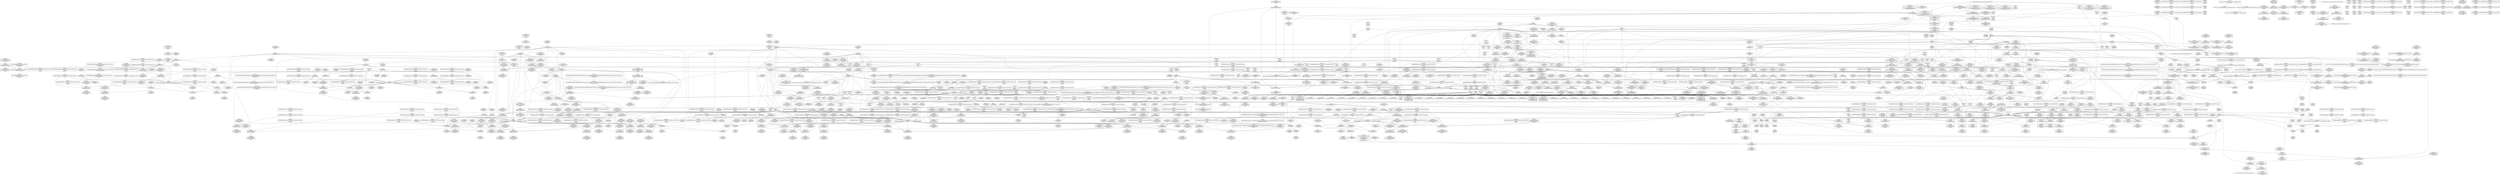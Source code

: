 digraph {
	CE0x4ee9760 [shape=record,shape=Mrecord,label="{CE0x4ee9760|_ret_void,_!dbg_!27720|./arch/x86/include/asm/preempt.h,78|*SummSink*}"]
	CE0x4e34dd0 [shape=record,shape=Mrecord,label="{CE0x4e34dd0|task_sid:tmp21|security/selinux/hooks.c,208|*SummSink*}"]
	CE0x4e5b4b0 [shape=record,shape=Mrecord,label="{CE0x4e5b4b0|__rcu_read_lock:entry}"]
	CE0x4e9d590 [shape=record,shape=Mrecord,label="{CE0x4e9d590|rcu_read_unlock:tmp14|include/linux/rcupdate.h,933|*SummSource*}"]
	CE0x4dc5920 [shape=record,shape=Mrecord,label="{CE0x4dc5920|avc_has_perm:ssid|Function::avc_has_perm&Arg::ssid::|*SummSink*}"]
	CE0x4e9c920 [shape=record,shape=Mrecord,label="{CE0x4e9c920|i64*_getelementptr_inbounds_(_4_x_i64_,_4_x_i64_*___llvm_gcov_ctr128,_i64_0,_i64_0)|*Constant*|*SummSource*}"]
	CE0x4df1ff0 [shape=record,shape=Mrecord,label="{CE0x4df1ff0|task_sid:tmp2|*SummSink*}"]
	CE0x4e55b40 [shape=record,shape=Mrecord,label="{CE0x4e55b40|COLLAPSED:_CMRE:_elem_0::|security/selinux/hooks.c,196}"]
	CE0x4e6ed60 [shape=record,shape=Mrecord,label="{CE0x4e6ed60|__rcu_read_lock:bb|*SummSource*}"]
	CE0x4e62be0 [shape=record,shape=Mrecord,label="{CE0x4e62be0|task_sid:tmp10|security/selinux/hooks.c,208|*SummSink*}"]
	CE0x4e48f80 [shape=record,shape=Mrecord,label="{CE0x4e48f80|8:_%struct.sock*,_:_SCME_38,39_}"]
	CE0x4e99e30 [shape=record,shape=Mrecord,label="{CE0x4e99e30|rcu_read_lock:tmp19|include/linux/rcupdate.h,882|*SummSource*}"]
	CE0x4ee7ee0 [shape=record,shape=Mrecord,label="{CE0x4ee7ee0|_call_void_mcount()_#3|*SummSink*}"]
	CE0x4dff230 [shape=record,shape=Mrecord,label="{CE0x4dff230|_call_void_mcount()_#3|*SummSource*}"]
	CE0x4e5bca0 [shape=record,shape=Mrecord,label="{CE0x4e5bca0|i64*_getelementptr_inbounds_(_11_x_i64_,_11_x_i64_*___llvm_gcov_ctr127,_i64_0,_i64_0)|*Constant*}"]
	CE0x4dd1bd0 [shape=record,shape=Mrecord,label="{CE0x4dd1bd0|sock_has_perm:tmp3|security/selinux/hooks.c,3964}"]
	CE0x4eeda40 [shape=record,shape=Mrecord,label="{CE0x4eeda40|rcu_lock_release:indirectgoto}"]
	CE0x4eae090 [shape=record,shape=Mrecord,label="{CE0x4eae090|i64*_getelementptr_inbounds_(_11_x_i64_,_11_x_i64_*___llvm_gcov_ctr132,_i64_0,_i64_8)|*Constant*|*SummSource*}"]
	CE0x4eaec00 [shape=record,shape=Mrecord,label="{CE0x4eaec00|i64*_getelementptr_inbounds_(_11_x_i64_,_11_x_i64_*___llvm_gcov_ctr132,_i64_0,_i64_9)|*Constant*|*SummSource*}"]
	CE0x4e34c50 [shape=record,shape=Mrecord,label="{CE0x4e34c50|task_sid:tmp22|security/selinux/hooks.c,208}"]
	CE0x4e6e7d0 [shape=record,shape=Mrecord,label="{CE0x4e6e7d0|_ret_void,_!dbg_!27717|include/linux/rcupdate.h,245|*SummSource*}"]
	CE0x4e32e20 [shape=record,shape=Mrecord,label="{CE0x4e32e20|sock_has_perm:tmp2|*LoadInst*|security/selinux/hooks.c,3964|*SummSink*}"]
	CE0x4ea42b0 [shape=record,shape=Mrecord,label="{CE0x4ea42b0|rcu_read_unlock:call|include/linux/rcupdate.h,933|*SummSink*}"]
	CE0x4e05210 [shape=record,shape=Mrecord,label="{CE0x4e05210|sock_has_perm:cleanup|*SummSink*}"]
	CE0x4e34a10 [shape=record,shape=Mrecord,label="{CE0x4e34a10|task_sid:tmp20|security/selinux/hooks.c,208|*SummSink*}"]
	CE0x4e75b20 [shape=record,shape=Mrecord,label="{CE0x4e75b20|i64*_getelementptr_inbounds_(_4_x_i64_,_4_x_i64_*___llvm_gcov_ctr130,_i64_0,_i64_3)|*Constant*}"]
	CE0x4e3a920 [shape=record,shape=Mrecord,label="{CE0x4e3a920|task_sid:tmp25|security/selinux/hooks.c,208|*SummSource*}"]
	CE0x4e03120 [shape=record,shape=Mrecord,label="{CE0x4e03120|_call_void_mcount()_#3|*SummSink*}"]
	CE0x4ee7650 [shape=record,shape=Mrecord,label="{CE0x4ee7650|i64*_getelementptr_inbounds_(_4_x_i64_,_4_x_i64_*___llvm_gcov_ctr128,_i64_0,_i64_0)|*Constant*}"]
	CE0x4e3dd70 [shape=record,shape=Mrecord,label="{CE0x4e3dd70|GLOBAL:rcu_read_unlock|*Constant*|*SummSource*}"]
	CE0x4ea1d10 [shape=record,shape=Mrecord,label="{CE0x4ea1d10|rcu_lock_acquire:tmp1|*SummSink*}"]
	CE0x4e92e30 [shape=record,shape=Mrecord,label="{CE0x4e92e30|__preempt_count_add:tmp7|./arch/x86/include/asm/preempt.h,73|*SummSink*}"]
	CE0x4ddd490 [shape=record,shape=Mrecord,label="{CE0x4ddd490|i64_1|*Constant*}"]
	CE0x4e42a90 [shape=record,shape=Mrecord,label="{CE0x4e42a90|sock_has_perm:tmp15|security/selinux/hooks.c,3974|*SummSink*}"]
	CE0x4e1d4d0 [shape=record,shape=Mrecord,label="{CE0x4e1d4d0|i64_5|*Constant*|*SummSink*}"]
	CE0x4eb12f0 [shape=record,shape=Mrecord,label="{CE0x4eb12f0|_call_void_lockdep_rcu_suspicious(i8*_getelementptr_inbounds_(_25_x_i8_,_25_x_i8_*_.str45,_i32_0,_i32_0),_i32_934,_i8*_getelementptr_inbounds_(_44_x_i8_,_44_x_i8_*_.str47,_i32_0,_i32_0))_#10,_!dbg_!27726|include/linux/rcupdate.h,933|*SummSource*}"]
	CE0x4ed54b0 [shape=record,shape=Mrecord,label="{CE0x4ed54b0|GLOBAL:lock_release|*Constant*|*SummSource*}"]
	CE0x4e83690 [shape=record,shape=Mrecord,label="{CE0x4e83690|__preempt_count_sub:sub|./arch/x86/include/asm/preempt.h,77}"]
	CE0x4e89bb0 [shape=record,shape=Mrecord,label="{CE0x4e89bb0|rcu_read_unlock:tmp7|include/linux/rcupdate.h,933|*SummSource*}"]
	CE0x4e6ca00 [shape=record,shape=Mrecord,label="{CE0x4e6ca00|GLOBAL:rcu_lock_release|*Constant*|*SummSink*}"]
	CE0x4e4dea0 [shape=record,shape=Mrecord,label="{CE0x4e4dea0|sock_has_perm:cmp|security/selinux/hooks.c,3969|*SummSink*}"]
	CE0x4e33970 [shape=record,shape=Mrecord,label="{CE0x4e33970|i8*_getelementptr_inbounds_(_41_x_i8_,_41_x_i8_*_.str44,_i32_0,_i32_0)|*Constant*|*SummSource*}"]
	CE0x4ef17c0 [shape=record,shape=Mrecord,label="{CE0x4ef17c0|__rcu_read_unlock:tmp6|include/linux/rcupdate.h,245}"]
	CE0x4e04e30 [shape=record,shape=Mrecord,label="{CE0x4e04e30|task_sid:if.end|*SummSink*}"]
	CE0x4e64c20 [shape=record,shape=Mrecord,label="{CE0x4e64c20|cred_sid:tmp1|*SummSource*}"]
	CE0x4e5c920 [shape=record,shape=Mrecord,label="{CE0x4e5c920|GLOBAL:rcu_read_lock|*Constant*|*SummSink*}"]
	CE0x4dc2640 [shape=record,shape=Mrecord,label="{CE0x4dc2640|selinux_socket_getsockname:tmp1}"]
	CE0x4dc82e0 [shape=record,shape=Mrecord,label="{CE0x4dc82e0|selinux_socket_getsockname:tmp3}"]
	CE0x4e434d0 [shape=record,shape=Mrecord,label="{CE0x4e434d0|sock_has_perm:sid5|security/selinux/hooks.c,3976|*SummSource*}"]
	CE0x4e020b0 [shape=record,shape=Mrecord,label="{CE0x4e020b0|_call_void_rcu_read_lock()_#10,_!dbg_!27712|security/selinux/hooks.c,207|*SummSink*}"]
	CE0x4e03080 [shape=record,shape=Mrecord,label="{CE0x4e03080|_call_void_mcount()_#3|*SummSource*}"]
	CE0x4ed8a40 [shape=record,shape=Mrecord,label="{CE0x4ed8a40|rcu_lock_release:tmp6|*SummSink*}"]
	CE0x4e5e810 [shape=record,shape=Mrecord,label="{CE0x4e5e810|task_sid:tmp4|*LoadInst*|security/selinux/hooks.c,208|*SummSink*}"]
	CE0x4eae710 [shape=record,shape=Mrecord,label="{CE0x4eae710|i8*_getelementptr_inbounds_(_44_x_i8_,_44_x_i8_*_.str47,_i32_0,_i32_0)|*Constant*|*SummSource*}"]
	CE0x4ea5770 [shape=record,shape=Mrecord,label="{CE0x4ea5770|rcu_read_unlock:if.end}"]
	CE0x4e5fe30 [shape=record,shape=Mrecord,label="{CE0x4e5fe30|task_sid:tobool|security/selinux/hooks.c,208}"]
	CE0x4ea4240 [shape=record,shape=Mrecord,label="{CE0x4ea4240|rcu_read_unlock:call|include/linux/rcupdate.h,933|*SummSource*}"]
	CE0x4ed9c20 [shape=record,shape=Mrecord,label="{CE0x4ed9c20|COLLAPSED:_GCMRE___llvm_gcov_ctr130_internal_global_4_x_i64_zeroinitializer:_elem_0:default:}"]
	CE0x4e44800 [shape=record,shape=Mrecord,label="{CE0x4e44800|sock_has_perm:call6|security/selinux/hooks.c,3976|*SummSource*}"]
	CE0x4eadb80 [shape=record,shape=Mrecord,label="{CE0x4eadb80|rcu_read_unlock:tmp16|include/linux/rcupdate.h,933|*SummSink*}"]
	CE0x4ddba90 [shape=record,shape=Mrecord,label="{CE0x4ddba90|__rcu_read_lock:tmp5|include/linux/rcupdate.h,239}"]
	CE0x4e32a00 [shape=record,shape=Mrecord,label="{CE0x4e32a00|sock_has_perm:tmp2|*LoadInst*|security/selinux/hooks.c,3964}"]
	CE0x4e96ee0 [shape=record,shape=Mrecord,label="{CE0x4e96ee0|i32_883|*Constant*|*SummSource*}"]
	CE0x4ea4dd0 [shape=record,shape=Mrecord,label="{CE0x4ea4dd0|i64*_getelementptr_inbounds_(_4_x_i64_,_4_x_i64_*___llvm_gcov_ctr130,_i64_0,_i64_1)|*Constant*|*SummSource*}"]
	CE0x4df0970 [shape=record,shape=Mrecord,label="{CE0x4df0970|cred_sid:security|security/selinux/hooks.c,196|*SummSink*}"]
	CE0x4e4df80 [shape=record,shape=Mrecord,label="{CE0x4e4df80|i64_2|*Constant*}"]
	CE0x4e60120 [shape=record,shape=Mrecord,label="{CE0x4e60120|cred_sid:tmp2|*SummSource*}"]
	CE0x4e073e0 [shape=record,shape=Mrecord,label="{CE0x4e073e0|sock_has_perm:net|security/selinux/hooks.c, 3966|*SummSink*}"]
	CE0x4ee75a0 [shape=record,shape=Mrecord,label="{CE0x4ee75a0|__rcu_read_unlock:tmp}"]
	CE0x4e6ecf0 [shape=record,shape=Mrecord,label="{CE0x4e6ecf0|__rcu_read_lock:bb}"]
	CE0x4e4c430 [shape=record,shape=Mrecord,label="{CE0x4e4c430|i64_56|*Constant*}"]
	CE0x4e0c8b0 [shape=record,shape=Mrecord,label="{CE0x4e0c8b0|sock_has_perm:type|security/selinux/hooks.c,3972|*SummSource*}"]
	CE0x4e49310 [shape=record,shape=Mrecord,label="{CE0x4e49310|8:_%struct.sock*,_:_SCME_41,42_}"]
	CE0x4ee6710 [shape=record,shape=Mrecord,label="{CE0x4ee6710|i64*_getelementptr_inbounds_(_4_x_i64_,_4_x_i64_*___llvm_gcov_ctr129,_i64_0,_i64_1)|*Constant*}"]
	CE0x4e4eba0 [shape=record,shape=Mrecord,label="{CE0x4e4eba0|i64_0|*Constant*|*SummSource*}"]
	CE0x4dd0cd0 [shape=record,shape=Mrecord,label="{CE0x4dd0cd0|i32_1|*Constant*}"]
	CE0x4e68fb0 [shape=record,shape=Mrecord,label="{CE0x4e68fb0|i64*_getelementptr_inbounds_(_2_x_i64_,_2_x_i64_*___llvm_gcov_ctr131,_i64_0,_i64_0)|*Constant*|*SummSink*}"]
	CE0x4f09af0 [shape=record,shape=Mrecord,label="{CE0x4f09af0|__preempt_count_add:do.end}"]
	CE0x4f18930 [shape=record,shape=Mrecord,label="{CE0x4f18930|i64*_getelementptr_inbounds_(_4_x_i64_,_4_x_i64_*___llvm_gcov_ctr129,_i64_0,_i64_0)|*Constant*|*SummSink*}"]
	CE0x4ddaad0 [shape=record,shape=Mrecord,label="{CE0x4ddaad0|i64*_getelementptr_inbounds_(_6_x_i64_,_6_x_i64_*___llvm_gcov_ctr327,_i64_0,_i64_0)|*Constant*}"]
	CE0x4e53740 [shape=record,shape=Mrecord,label="{CE0x4e53740|rcu_read_lock:tmp5|include/linux/rcupdate.h,882|*SummSource*}"]
	CE0x4e5f280 [shape=record,shape=Mrecord,label="{CE0x4e5f280|task_sid:tobool4|security/selinux/hooks.c,208}"]
	CE0x4e50380 [shape=record,shape=Mrecord,label="{CE0x4e50380|i64*_getelementptr_inbounds_(_6_x_i64_,_6_x_i64_*___llvm_gcov_ctr327,_i64_0,_i64_4)|*Constant*|*SummSink*}"]
	CE0x4dff2a0 [shape=record,shape=Mrecord,label="{CE0x4dff2a0|_call_void_mcount()_#3|*SummSink*}"]
	CE0x4e04ea0 [shape=record,shape=Mrecord,label="{CE0x4e04ea0|task_sid:do.end}"]
	CE0x4f09db0 [shape=record,shape=Mrecord,label="{CE0x4f09db0|__rcu_read_unlock:tmp7|include/linux/rcupdate.h,245|*SummSink*}"]
	CE0x4e10560 [shape=record,shape=Mrecord,label="{CE0x4e10560|rcu_read_lock:tmp10|include/linux/rcupdate.h,882|*SummSink*}"]
	CE0x4e50980 [shape=record,shape=Mrecord,label="{CE0x4e50980|sock_has_perm:tmp3|security/selinux/hooks.c,3964|*SummSink*}"]
	CE0x4e99300 [shape=record,shape=Mrecord,label="{CE0x4e99300|_call_void_lockdep_rcu_suspicious(i8*_getelementptr_inbounds_(_25_x_i8_,_25_x_i8_*_.str45,_i32_0,_i32_0),_i32_883,_i8*_getelementptr_inbounds_(_42_x_i8_,_42_x_i8_*_.str46,_i32_0,_i32_0))_#10,_!dbg_!27728|include/linux/rcupdate.h,882|*SummSource*}"]
	CE0x4e4abb0 [shape=record,shape=Mrecord,label="{CE0x4e4abb0|task_sid:entry|*SummSink*}"]
	CE0x4e82f20 [shape=record,shape=Mrecord,label="{CE0x4e82f20|void_(i32*,_i32,_i32*)*_asm_addl_$1,_%gs:$0_,_*m,ri,*m,_dirflag_,_fpsr_,_flags_}"]
	CE0x4ea9ef0 [shape=record,shape=Mrecord,label="{CE0x4ea9ef0|rcu_read_unlock:bb}"]
	CE0x4ee3020 [shape=record,shape=Mrecord,label="{CE0x4ee3020|COLLAPSED:_GCMRE___llvm_gcov_ctr135_internal_global_4_x_i64_zeroinitializer:_elem_0:default:}"]
	CE0x4e46f10 [shape=record,shape=Mrecord,label="{CE0x4e46f10|8:_%struct.sock*,_:_SCME_0,4_|*MultipleSource*|security/selinux/hooks.c, 3966|security/selinux/hooks.c,3966|security/selinux/hooks.c,3966}"]
	CE0x4e9bd10 [shape=record,shape=Mrecord,label="{CE0x4e9bd10|i64*_getelementptr_inbounds_(_2_x_i64_,_2_x_i64_*___llvm_gcov_ctr131,_i64_0,_i64_0)|*Constant*}"]
	CE0x4ddc870 [shape=record,shape=Mrecord,label="{CE0x4ddc870|rcu_read_unlock:if.then}"]
	CE0x4e95fa0 [shape=record,shape=Mrecord,label="{CE0x4e95fa0|i64*_getelementptr_inbounds_(_11_x_i64_,_11_x_i64_*___llvm_gcov_ctr127,_i64_0,_i64_8)|*Constant*|*SummSource*}"]
	CE0x4ea4390 [shape=record,shape=Mrecord,label="{CE0x4ea4390|__preempt_count_add:entry}"]
	CE0x4e68570 [shape=record,shape=Mrecord,label="{CE0x4e68570|rcu_read_lock:tmp2|*SummSink*}"]
	CE0x4e83a60 [shape=record,shape=Mrecord,label="{CE0x4e83a60|_ret_void,_!dbg_!27717|include/linux/rcupdate.h,240|*SummSink*}"]
	CE0x4ed3270 [shape=record,shape=Mrecord,label="{CE0x4ed3270|rcu_lock_acquire:__here|*SummSink*}"]
	CE0x4e35410 [shape=record,shape=Mrecord,label="{CE0x4e35410|task_sid:tmp18|security/selinux/hooks.c,208|*SummSink*}"]
	CE0x4eaff90 [shape=record,shape=Mrecord,label="{CE0x4eaff90|i64*_getelementptr_inbounds_(_11_x_i64_,_11_x_i64_*___llvm_gcov_ctr132,_i64_0,_i64_10)|*Constant*}"]
	CE0x4e65110 [shape=record,shape=Mrecord,label="{CE0x4e65110|i64_3|*Constant*}"]
	CE0x4e0c840 [shape=record,shape=Mrecord,label="{CE0x4e0c840|sock_has_perm:type|security/selinux/hooks.c,3972}"]
	CE0x4e079b0 [shape=record,shape=Mrecord,label="{CE0x4e079b0|sock_has_perm:sid|security/selinux/hooks.c,3969}"]
	CE0x4e5d530 [shape=record,shape=Mrecord,label="{CE0x4e5d530|rcu_lock_acquire:map|Function::rcu_lock_acquire&Arg::map::|*SummSource*}"]
	CE0x4df0870 [shape=record,shape=Mrecord,label="{CE0x4df0870|i32_22|*Constant*|*SummSink*}"]
	CE0x4f09640 [shape=record,shape=Mrecord,label="{CE0x4f09640|i64*_getelementptr_inbounds_(_4_x_i64_,_4_x_i64_*___llvm_gcov_ctr134,_i64_0,_i64_0)|*Constant*|*SummSink*}"]
	CE0x4ed7740 [shape=record,shape=Mrecord,label="{CE0x4ed7740|__rcu_read_unlock:bb|*SummSource*}"]
	CE0x4e5be50 [shape=record,shape=Mrecord,label="{CE0x4e5be50|i64*_getelementptr_inbounds_(_11_x_i64_,_11_x_i64_*___llvm_gcov_ctr127,_i64_0,_i64_0)|*Constant*|*SummSource*}"]
	CE0x4e63170 [shape=record,shape=Mrecord,label="{CE0x4e63170|rcu_read_lock:tmp8|include/linux/rcupdate.h,882}"]
	CE0x4e36ce0 [shape=record,shape=Mrecord,label="{CE0x4e36ce0|GLOBAL:lockdep_rcu_suspicious|*Constant*|*SummSource*}"]
	CE0x4f045d0 [shape=record,shape=Mrecord,label="{CE0x4f045d0|_call_void_asm_sideeffect_,_memory_,_dirflag_,_fpsr_,_flags_()_#3,_!dbg_!27711,_!srcloc_!27714|include/linux/rcupdate.h,244}"]
	CE0x4e74b70 [shape=record,shape=Mrecord,label="{CE0x4e74b70|GLOBAL:lock_acquire|*Constant*}"]
	CE0x4ea1aa0 [shape=record,shape=Mrecord,label="{CE0x4ea1aa0|rcu_lock_acquire:tmp|*SummSink*}"]
	CE0x4dbb1a0 [shape=record,shape=Mrecord,label="{CE0x4dbb1a0|selinux_socket_getsockname:tmp4|*LoadInst*|security/selinux/hooks.c,4226}"]
	CE0x4dff360 [shape=record,shape=Mrecord,label="{CE0x4dff360|get_current:tmp4|./arch/x86/include/asm/current.h,14}"]
	CE0x4ee8030 [shape=record,shape=Mrecord,label="{CE0x4ee8030|i64*_getelementptr_inbounds_(_4_x_i64_,_4_x_i64_*___llvm_gcov_ctr133,_i64_0,_i64_2)|*Constant*}"]
	CE0x4edbcb0 [shape=record,shape=Mrecord,label="{CE0x4edbcb0|__preempt_count_sub:sub|./arch/x86/include/asm/preempt.h,77|*SummSource*}"]
	CE0x4e63590 [shape=record,shape=Mrecord,label="{CE0x4e63590|0:_i8,_:_GCMR_rcu_read_lock.__warned_internal_global_i8_0,_section_.data.unlikely_,_align_1:_elem_0:default:}"]
	CE0x4ea1a10 [shape=record,shape=Mrecord,label="{CE0x4ea1a10|rcu_read_unlock:tmp10|include/linux/rcupdate.h,933|*SummSource*}"]
	CE0x4ea2610 [shape=record,shape=Mrecord,label="{CE0x4ea2610|__rcu_read_lock:tmp7|include/linux/rcupdate.h,240}"]
	CE0x4e65b80 [shape=record,shape=Mrecord,label="{CE0x4e65b80|i64*_getelementptr_inbounds_(_13_x_i64_,_13_x_i64_*___llvm_gcov_ctr126,_i64_0,_i64_0)|*Constant*|*SummSink*}"]
	CE0x4f2a6e0 [shape=record,shape=Mrecord,label="{CE0x4f2a6e0|__preempt_count_sub:tmp1|*SummSource*}"]
	CE0x4e69430 [shape=record,shape=Mrecord,label="{CE0x4e69430|task_sid:tmp6|security/selinux/hooks.c,208|*SummSource*}"]
	CE0x4e4fac0 [shape=record,shape=Mrecord,label="{CE0x4e4fac0|sock_has_perm:tmp12|security/selinux/hooks.c,3970}"]
	CE0x4de54d0 [shape=record,shape=Mrecord,label="{CE0x4de54d0|32:_%struct.sock*,_:_CRE_16,24_|*MultipleSource*|Function::selinux_socket_getsockname&Arg::sock::|security/selinux/hooks.c,4226}"]
	CE0x4e42010 [shape=record,shape=Mrecord,label="{CE0x4e42010|sock_has_perm:u2|security/selinux/hooks.c,3974|*SummSource*}"]
	CE0x4ed7c30 [shape=record,shape=Mrecord,label="{CE0x4ed7c30|__rcu_read_unlock:do.body|*SummSink*}"]
	CE0x4e339e0 [shape=record,shape=Mrecord,label="{CE0x4e339e0|i8*_getelementptr_inbounds_(_41_x_i8_,_41_x_i8_*_.str44,_i32_0,_i32_0)|*Constant*|*SummSink*}"]
	CE0x4e68a80 [shape=record,shape=Mrecord,label="{CE0x4e68a80|task_sid:do.body5|*SummSource*}"]
	CE0x4db7c90 [shape=record,shape=Mrecord,label="{CE0x4db7c90|i32_16|*Constant*|*SummSink*}"]
	CE0x4e51830 [shape=record,shape=Mrecord,label="{CE0x4e51830|__preempt_count_add:tmp3|*SummSink*}"]
	CE0x4dcffb0 [shape=record,shape=Mrecord,label="{CE0x4dcffb0|sock_has_perm:tmp8|security/selinux/hooks.c,3969|*SummSink*}"]
	CE0x4dda9d0 [shape=record,shape=Mrecord,label="{CE0x4dda9d0|sock_has_perm:bb|*SummSource*}"]
	CE0x4edd5d0 [shape=record,shape=Mrecord,label="{CE0x4edd5d0|i64*_getelementptr_inbounds_(_4_x_i64_,_4_x_i64_*___llvm_gcov_ctr129,_i64_0,_i64_2)|*Constant*|*SummSource*}"]
	CE0x4f2a780 [shape=record,shape=Mrecord,label="{CE0x4f2a780|__preempt_count_add:tmp1|*SummSource*}"]
	CE0x4e41ae0 [shape=record,shape=Mrecord,label="{CE0x4e41ae0|sock_has_perm:net1|security/selinux/hooks.c,3973|*SummSource*}"]
	CE0x4e4aa60 [shape=record,shape=Mrecord,label="{CE0x4e4aa60|task_sid:entry}"]
	CE0x4e9adf0 [shape=record,shape=Mrecord,label="{CE0x4e9adf0|rcu_read_lock:tmp21|include/linux/rcupdate.h,884|*SummSink*}"]
	CE0x4e3c2a0 [shape=record,shape=Mrecord,label="{CE0x4e3c2a0|task_sid:call7|security/selinux/hooks.c,208|*SummSource*}"]
	CE0x4eddb90 [shape=record,shape=Mrecord,label="{CE0x4eddb90|__preempt_count_add:do.end|*SummSink*}"]
	CE0x4e37f70 [shape=record,shape=Mrecord,label="{CE0x4e37f70|task_sid:tmp16|security/selinux/hooks.c,208|*SummSink*}"]
	CE0x4ed5580 [shape=record,shape=Mrecord,label="{CE0x4ed5580|GLOBAL:lock_release|*Constant*|*SummSink*}"]
	CE0x4ef0c00 [shape=record,shape=Mrecord,label="{CE0x4ef0c00|_call_void_mcount()_#3|*SummSource*}"]
	CE0x4dfbda0 [shape=record,shape=Mrecord,label="{CE0x4dfbda0|_ret_i32_%call1,_!dbg_!27715|security/selinux/hooks.c,4226}"]
	CE0x4edde30 [shape=record,shape=Mrecord,label="{CE0x4edde30|__preempt_count_add:do.body|*SummSource*}"]
	CE0x4e64570 [shape=record,shape=Mrecord,label="{CE0x4e64570|rcu_read_lock:tmp7|include/linux/rcupdate.h,882|*SummSource*}"]
	CE0x4ed3c10 [shape=record,shape=Mrecord,label="{CE0x4ed3c10|i64*_getelementptr_inbounds_(_4_x_i64_,_4_x_i64_*___llvm_gcov_ctr129,_i64_0,_i64_3)|*Constant*|*SummSource*}"]
	CE0x4e6b780 [shape=record,shape=Mrecord,label="{CE0x4e6b780|i64_6|*Constant*|*SummSink*}"]
	CE0x4ea64d0 [shape=record,shape=Mrecord,label="{CE0x4ea64d0|GLOBAL:__preempt_count_add|*Constant*|*SummSource*}"]
	CE0x4e68e50 [shape=record,shape=Mrecord,label="{CE0x4e68e50|i64*_getelementptr_inbounds_(_2_x_i64_,_2_x_i64_*___llvm_gcov_ctr131,_i64_0,_i64_0)|*Constant*|*SummSource*}"]
	CE0x4e9a370 [shape=record,shape=Mrecord,label="{CE0x4e9a370|rcu_read_lock:tmp20|include/linux/rcupdate.h,882|*SummSink*}"]
	CE0x4e609a0 [shape=record,shape=Mrecord,label="{CE0x4e609a0|_ret_void,_!dbg_!27717|include/linux/rcupdate.h,419}"]
	CE0x4dc5020 [shape=record,shape=Mrecord,label="{CE0x4dc5020|_call_void_mcount()_#3}"]
	CE0x4df86b0 [shape=record,shape=Mrecord,label="{CE0x4df86b0|_ret_i32_%call1,_!dbg_!27715|security/selinux/hooks.c,4226|*SummSink*}"]
	CE0x4e46aa0 [shape=record,shape=Mrecord,label="{CE0x4e46aa0|sock_has_perm:retval.0}"]
	CE0x4ef1de0 [shape=record,shape=Mrecord,label="{CE0x4ef1de0|__rcu_read_unlock:tmp2|*SummSink*}"]
	CE0x4f18620 [shape=record,shape=Mrecord,label="{CE0x4f18620|__preempt_count_add:bb|*SummSink*}"]
	CE0x4ed2f80 [shape=record,shape=Mrecord,label="{CE0x4ed2f80|i64*_getelementptr_inbounds_(_4_x_i64_,_4_x_i64_*___llvm_gcov_ctr133,_i64_0,_i64_0)|*Constant*|*SummSink*}"]
	CE0x4e3c980 [shape=record,shape=Mrecord,label="{CE0x4e3c980|cred_sid:entry|*SummSource*}"]
	CE0x4e048c0 [shape=record,shape=Mrecord,label="{CE0x4e048c0|get_current:tmp1}"]
	CE0x4df0e00 [shape=record,shape=Mrecord,label="{CE0x4df0e00|_ret_void,_!dbg_!27735|include/linux/rcupdate.h,884|*SummSink*}"]
	CE0x4e5acc0 [shape=record,shape=Mrecord,label="{CE0x4e5acc0|i64_4|*Constant*}"]
	CE0x4e3cb10 [shape=record,shape=Mrecord,label="{CE0x4e3cb10|cred_sid:entry|*SummSink*}"]
	CE0x4eb2770 [shape=record,shape=Mrecord,label="{CE0x4eb2770|_call_void_mcount()_#3|*SummSink*}"]
	CE0x4e7eab0 [shape=record,shape=Mrecord,label="{CE0x4e7eab0|i64*_getelementptr_inbounds_(_4_x_i64_,_4_x_i64_*___llvm_gcov_ctr135,_i64_0,_i64_0)|*Constant*|*SummSource*}"]
	CE0x4dc19a0 [shape=record,shape=Mrecord,label="{CE0x4dc19a0|rcu_read_lock:if.then|*SummSource*}"]
	CE0x4e7ab20 [shape=record,shape=Mrecord,label="{CE0x4e7ab20|__preempt_count_add:tmp1}"]
	CE0x4e3d570 [shape=record,shape=Mrecord,label="{CE0x4e3d570|GLOBAL:rcu_read_unlock|*Constant*}"]
	CE0x4eb0d10 [shape=record,shape=Mrecord,label="{CE0x4eb0d10|rcu_read_unlock:tmp18|include/linux/rcupdate.h,933|*SummSource*}"]
	CE0x4e7f1f0 [shape=record,shape=Mrecord,label="{CE0x4e7f1f0|__preempt_count_add:tmp7|./arch/x86/include/asm/preempt.h,73}"]
	CE0x4ddaa40 [shape=record,shape=Mrecord,label="{CE0x4ddaa40|sock_has_perm:bb|*SummSink*}"]
	CE0x4e860b0 [shape=record,shape=Mrecord,label="{CE0x4e860b0|rcu_read_unlock:tmp|*SummSource*}"]
	CE0x4dfbc00 [shape=record,shape=Mrecord,label="{CE0x4dfbc00|_ret_i32_%retval.0,_!dbg_!27740|security/selinux/hooks.c,3977}"]
	CE0x4e64040 [shape=record,shape=Mrecord,label="{CE0x4e64040|task_sid:tmp7|security/selinux/hooks.c,208|*SummSource*}"]
	CE0x4eb20d0 [shape=record,shape=Mrecord,label="{CE0x4eb20d0|i32_934|*Constant*|*SummSink*}"]
	CE0x4dbf2b0 [shape=record,shape=Mrecord,label="{CE0x4dbf2b0|i32_0|*Constant*}"]
	CE0x4e69fd0 [shape=record,shape=Mrecord,label="{CE0x4e69fd0|rcu_read_unlock:tmp2}"]
	CE0x4e5c4f0 [shape=record,shape=Mrecord,label="{CE0x4e5c4f0|rcu_read_lock:tmp1}"]
	CE0x4e85070 [shape=record,shape=Mrecord,label="{CE0x4e85070|rcu_read_lock:bb}"]
	CE0x4e86a30 [shape=record,shape=Mrecord,label="{CE0x4e86a30|rcu_read_unlock:tmp5|include/linux/rcupdate.h,933|*SummSource*}"]
	CE0x4e49900 [shape=record,shape=Mrecord,label="{CE0x4e49900|8:_%struct.sock*,_:_SCME_46,47_}"]
	CE0x4e88600 [shape=record,shape=Mrecord,label="{CE0x4e88600|rcu_read_lock:if.end}"]
	CE0x4e54e30 [shape=record,shape=Mrecord,label="{CE0x4e54e30|sock_has_perm:tmp19|security/selinux/hooks.c,3977}"]
	"CONST[source:1(input),value:2(dynamic)][purpose:{object}][SrcIdx:0]"
	CE0x4e453a0 [shape=record,shape=Mrecord,label="{CE0x4e453a0|rcu_read_lock:tobool1|include/linux/rcupdate.h,882}"]
	CE0x4e4eff0 [shape=record,shape=Mrecord,label="{CE0x4e4eff0|sock_has_perm:tmp8|security/selinux/hooks.c,3969|*SummSource*}"]
	CE0x4e55a90 [shape=record,shape=Mrecord,label="{CE0x4e55a90|task_sid:tmp9|security/selinux/hooks.c,208}"]
	CE0x4dda5c0 [shape=record,shape=Mrecord,label="{CE0x4dda5c0|cred_sid:tmp5|security/selinux/hooks.c,196|*SummSource*}"]
	CE0x4e5ddc0 [shape=record,shape=Mrecord,label="{CE0x4e5ddc0|_call_void_mcount()_#3|*SummSource*}"]
	CE0x4df21c0 [shape=record,shape=Mrecord,label="{CE0x4df21c0|rcu_read_lock:tmp3|*SummSink*}"]
	CE0x4e05600 [shape=record,shape=Mrecord,label="{CE0x4e05600|task_sid:land.lhs.true2|*SummSink*}"]
	CE0x4e3d2e0 [shape=record,shape=Mrecord,label="{CE0x4e3d2e0|_ret_i32_%tmp6,_!dbg_!27716|security/selinux/hooks.c,197|*SummSink*}"]
	CE0x4df3e60 [shape=record,shape=Mrecord,label="{CE0x4df3e60|_call_void_mcount()_#3|*SummSource*}"]
	CE0x4dc2590 [shape=record,shape=Mrecord,label="{CE0x4dc2590|selinux_socket_getsockname:entry|*SummSink*}"]
	CE0x4e45dd0 [shape=record,shape=Mrecord,label="{CE0x4e45dd0|rcu_read_lock:tmp9|include/linux/rcupdate.h,882}"]
	CE0x4ea6d20 [shape=record,shape=Mrecord,label="{CE0x4ea6d20|rcu_lock_release:tmp3|*SummSource*}"]
	CE0x4dcb530 [shape=record,shape=Mrecord,label="{CE0x4dcb530|i64*_getelementptr_inbounds_(_2_x_i64_,_2_x_i64_*___llvm_gcov_ctr98,_i64_0,_i64_1)|*Constant*}"]
	CE0x4e1caa0 [shape=record,shape=Mrecord,label="{CE0x4e1caa0|rcu_read_lock:tmp13|include/linux/rcupdate.h,882}"]
	CE0x4e6f780 [shape=record,shape=Mrecord,label="{CE0x4e6f780|i64*_getelementptr_inbounds_(_4_x_i64_,_4_x_i64_*___llvm_gcov_ctr133,_i64_0,_i64_1)|*Constant*|*SummSink*}"]
	CE0x4f0a110 [shape=record,shape=Mrecord,label="{CE0x4f0a110|void_(i32*,_i32,_i32*)*_asm_addl_$1,_%gs:$0_,_*m,ri,*m,_dirflag_,_fpsr_,_flags_|*SummSource*}"]
	CE0x4dbfa40 [shape=record,shape=Mrecord,label="{CE0x4dbfa40|i64*_getelementptr_inbounds_(_2_x_i64_,_2_x_i64_*___llvm_gcov_ctr363,_i64_0,_i64_0)|*Constant*}"]
	CE0x4dc5410 [shape=record,shape=Mrecord,label="{CE0x4dc5410|selinux_socket_getsockname:tmp2|*SummSink*}"]
	CE0x4dc0070 [shape=record,shape=Mrecord,label="{CE0x4dc0070|selinux_socket_getsockname:bb|*SummSink*}"]
	CE0x4e44580 [shape=record,shape=Mrecord,label="{CE0x4e44580|sock_has_perm:sclass|security/selinux/hooks.c,3976}"]
	CE0x4e87130 [shape=record,shape=Mrecord,label="{CE0x4e87130|rcu_read_lock:tmp4|include/linux/rcupdate.h,882|*SummSink*}"]
	CE0x4e8a220 [shape=record,shape=Mrecord,label="{CE0x4e8a220|GLOBAL:rcu_lock_acquire|*Constant*|*SummSink*}"]
	CE0x4e9fd00 [shape=record,shape=Mrecord,label="{CE0x4e9fd00|rcu_read_unlock:tmp5|include/linux/rcupdate.h,933}"]
	CE0x4e4fd60 [shape=record,shape=Mrecord,label="{CE0x4e4fd60|sock_has_perm:tmp12|security/selinux/hooks.c,3970|*SummSink*}"]
	CE0x4e37f00 [shape=record,shape=Mrecord,label="{CE0x4e37f00|task_sid:tmp16|security/selinux/hooks.c,208|*SummSource*}"]
	CE0x4df2120 [shape=record,shape=Mrecord,label="{CE0x4df2120|rcu_read_lock:tmp3|*SummSource*}"]
	CE0x4e6bf30 [shape=record,shape=Mrecord,label="{CE0x4e6bf30|rcu_read_unlock:tmp22|include/linux/rcupdate.h,935|*SummSink*}"]
	CE0x4dc4870 [shape=record,shape=Mrecord,label="{CE0x4dc4870|i64*_getelementptr_inbounds_(_11_x_i64_,_11_x_i64_*___llvm_gcov_ctr132,_i64_0,_i64_1)|*Constant*|*SummSource*}"]
	CE0x4ea1870 [shape=record,shape=Mrecord,label="{CE0x4ea1870|rcu_read_unlock:tmp9|include/linux/rcupdate.h,933|*SummSink*}"]
	CE0x4e49440 [shape=record,shape=Mrecord,label="{CE0x4e49440|8:_%struct.sock*,_:_SCME_42,43_}"]
	CE0x4e5d6b0 [shape=record,shape=Mrecord,label="{CE0x4e5d6b0|rcu_lock_acquire:map|Function::rcu_lock_acquire&Arg::map::|*SummSink*}"]
	CE0x4e9a910 [shape=record,shape=Mrecord,label="{CE0x4e9a910|i64*_getelementptr_inbounds_(_11_x_i64_,_11_x_i64_*___llvm_gcov_ctr127,_i64_0,_i64_10)|*Constant*}"]
	CE0x4e01680 [shape=record,shape=Mrecord,label="{CE0x4e01680|task_sid:tmp|*SummSink*}"]
	CE0x4e3b6a0 [shape=record,shape=Mrecord,label="{CE0x4e3b6a0|task_sid:tmp26|security/selinux/hooks.c,208|*SummSource*}"]
	CE0x4edc1b0 [shape=record,shape=Mrecord,label="{CE0x4edc1b0|__preempt_count_sub:tmp3|*SummSink*}"]
	CE0x4f17810 [shape=record,shape=Mrecord,label="{CE0x4f17810|__preempt_count_sub:tmp4|./arch/x86/include/asm/preempt.h,77|*SummSource*}"]
	CE0x4e513a0 [shape=record,shape=Mrecord,label="{CE0x4e513a0|i8_0|*Constant*|*SummSource*}"]
	CE0x4e06760 [shape=record,shape=Mrecord,label="{CE0x4e06760|task_sid:tmp4|*LoadInst*|security/selinux/hooks.c,208}"]
	CE0x4e04760 [shape=record,shape=Mrecord,label="{CE0x4e04760|8:_%struct.sock*,_:_SCME_18,20_|*MultipleSource*|security/selinux/hooks.c, 3966|security/selinux/hooks.c,3966|security/selinux/hooks.c,3966}"]
	CE0x4e01d70 [shape=record,shape=Mrecord,label="{CE0x4e01d70|cred_sid:tmp5|security/selinux/hooks.c,196|*SummSink*}"]
	CE0x4e9afe0 [shape=record,shape=Mrecord,label="{CE0x4e9afe0|rcu_read_lock:tmp22|include/linux/rcupdate.h,884}"]
	CE0x4ddf450 [shape=record,shape=Mrecord,label="{CE0x4ddf450|sock_has_perm:net|security/selinux/hooks.c, 3966}"]
	CE0x4dbf620 [shape=record,shape=Mrecord,label="{CE0x4dbf620|sock_has_perm:task|Function::sock_has_perm&Arg::task::|*SummSource*}"]
	CE0x4e67d70 [shape=record,shape=Mrecord,label="{CE0x4e67d70|COLLAPSED:_GCMRE___llvm_gcov_ctr131_internal_global_2_x_i64_zeroinitializer:_elem_0:default:}"]
	CE0x4ea36f0 [shape=record,shape=Mrecord,label="{CE0x4ea36f0|rcu_read_unlock:tmp|*SummSink*}"]
	CE0x4e42eb0 [shape=record,shape=Mrecord,label="{CE0x4e42eb0|sock_has_perm:sk4|security/selinux/hooks.c,3974|*SummSink*}"]
	CE0x4dcb320 [shape=record,shape=Mrecord,label="{CE0x4dcb320|get_current:tmp1|*SummSink*}"]
	CE0x4e50d70 [shape=record,shape=Mrecord,label="{CE0x4e50d70|sock_has_perm:tmp4|security/selinux/hooks.c,3966|*SummSink*}"]
	CE0x4e897a0 [shape=record,shape=Mrecord,label="{CE0x4e897a0|rcu_read_lock:tobool|include/linux/rcupdate.h,882|*SummSource*}"]
	CE0x4ea47a0 [shape=record,shape=Mrecord,label="{CE0x4ea47a0|rcu_read_unlock:land.lhs.true2|*SummSource*}"]
	CE0x4ea5910 [shape=record,shape=Mrecord,label="{CE0x4ea5910|rcu_read_unlock:if.end|*SummSink*}"]
	CE0x4e64bb0 [shape=record,shape=Mrecord,label="{CE0x4e64bb0|cred_sid:tmp1}"]
	CE0x4e06160 [shape=record,shape=Mrecord,label="{CE0x4e06160|_ret_void,_!dbg_!27717|include/linux/rcupdate.h,419|*SummSink*}"]
	CE0x4ea4970 [shape=record,shape=Mrecord,label="{CE0x4ea4970|i64*_getelementptr_inbounds_(_11_x_i64_,_11_x_i64_*___llvm_gcov_ctr132,_i64_0,_i64_0)|*Constant*}"]
	CE0x4e77df0 [shape=record,shape=Mrecord,label="{CE0x4e77df0|_call_void_mcount()_#3}"]
	CE0x4e3f720 [shape=record,shape=Mrecord,label="{CE0x4e3f720|sock_has_perm:tmp11|security/selinux/hooks.c,3970|*SummSink*}"]
	CE0x4e32f50 [shape=record,shape=Mrecord,label="{CE0x4e32f50|i32_208|*Constant*}"]
	CE0x4ed98a0 [shape=record,shape=Mrecord,label="{CE0x4ed98a0|__rcu_read_unlock:do.body}"]
	CE0x4ed6710 [shape=record,shape=Mrecord,label="{CE0x4ed6710|rcu_lock_release:tmp6}"]
	CE0x4e55e60 [shape=record,shape=Mrecord,label="{CE0x4e55e60|cred_sid:tmp4|*LoadInst*|security/selinux/hooks.c,196|*SummSink*}"]
	CE0x4e3cbf0 [shape=record,shape=Mrecord,label="{CE0x4e3cbf0|cred_sid:cred|Function::cred_sid&Arg::cred::}"]
	CE0x4db8120 [shape=record,shape=Mrecord,label="{CE0x4db8120|i64*_getelementptr_inbounds_(_2_x_i64_,_2_x_i64_*___llvm_gcov_ctr363,_i64_0,_i64_0)|*Constant*|*SummSource*}"]
	CE0x4eaa8c0 [shape=record,shape=Mrecord,label="{CE0x4eaa8c0|GLOBAL:rcu_read_unlock.__warned|Global_var:rcu_read_unlock.__warned|*SummSource*}"]
	CE0x4e076a0 [shape=record,shape=Mrecord,label="{CE0x4e076a0|sock_has_perm:sid|security/selinux/hooks.c,3969|*SummSink*}"]
	CE0x4e96700 [shape=record,shape=Mrecord,label="{CE0x4e96700|i8*_getelementptr_inbounds_(_25_x_i8_,_25_x_i8_*_.str45,_i32_0,_i32_0)|*Constant*|*SummSource*}"]
	CE0x4dced80 [shape=record,shape=Mrecord,label="{CE0x4dced80|_call_void_lock_release(%struct.lockdep_map*_%map,_i32_1,_i64_ptrtoint_(i8*_blockaddress(_rcu_lock_release,_%__here)_to_i64))_#10,_!dbg_!27716|include/linux/rcupdate.h,423|*SummSink*}"]
	CE0x4e87660 [shape=record,shape=Mrecord,label="{CE0x4e87660|rcu_read_unlock:tmp1|*SummSource*}"]
	CE0x4e9acd0 [shape=record,shape=Mrecord,label="{CE0x4e9acd0|i64*_getelementptr_inbounds_(_11_x_i64_,_11_x_i64_*___llvm_gcov_ctr127,_i64_0,_i64_10)|*Constant*|*SummSource*}"]
	CE0x4e331c0 [shape=record,shape=Mrecord,label="{CE0x4e331c0|i32_208|*Constant*|*SummSource*}"]
	CE0x4e4ed20 [shape=record,shape=Mrecord,label="{CE0x4e4ed20|sock_has_perm:tmp9|security/selinux/hooks.c,3969}"]
	CE0x4e7f530 [shape=record,shape=Mrecord,label="{CE0x4e7f530|__rcu_read_unlock:do.body|*SummSource*}"]
	CE0x4eed6f0 [shape=record,shape=Mrecord,label="{CE0x4eed6f0|rcu_lock_release:bb|*SummSource*}"]
	CE0x4e767a0 [shape=record,shape=Mrecord,label="{CE0x4e767a0|i64*_getelementptr_inbounds_(_4_x_i64_,_4_x_i64_*___llvm_gcov_ctr130,_i64_0,_i64_3)|*Constant*|*SummSink*}"]
	CE0x4df3430 [shape=record,shape=Mrecord,label="{CE0x4df3430|get_current:tmp4|./arch/x86/include/asm/current.h,14|*SummSource*}"]
	CE0x4e51730 [shape=record,shape=Mrecord,label="{CE0x4e51730|__preempt_count_add:tmp3|*SummSource*}"]
	CE0x4e6fbc0 [shape=record,shape=Mrecord,label="{CE0x4e6fbc0|rcu_lock_acquire:tmp4|include/linux/rcupdate.h,418|*SummSource*}"]
	CE0x4eeced0 [shape=record,shape=Mrecord,label="{CE0x4eeced0|rcu_lock_release:tmp2}"]
	CE0x4ed58c0 [shape=record,shape=Mrecord,label="{CE0x4ed58c0|i64_ptrtoint_(i8*_blockaddress(_rcu_lock_release,_%__here)_to_i64)|*Constant*|*SummSource*}"]
	CE0x4e9e400 [shape=record,shape=Mrecord,label="{CE0x4e9e400|rcu_read_unlock:do.end|*SummSink*}"]
	CE0x4dc1610 [shape=record,shape=Mrecord,label="{CE0x4dc1610|sock_has_perm:sk_security|security/selinux/hooks.c,3964|*SummSource*}"]
	CE0x4ed76d0 [shape=record,shape=Mrecord,label="{CE0x4ed76d0|__rcu_read_unlock:bb}"]
	CE0x4ea1420 [shape=record,shape=Mrecord,label="{CE0x4ea1420|_call_void_lock_acquire(%struct.lockdep_map*_%map,_i32_0,_i32_0,_i32_2,_i32_0,_%struct.lockdep_map*_null,_i64_ptrtoint_(i8*_blockaddress(_rcu_lock_acquire,_%__here)_to_i64))_#10,_!dbg_!27716|include/linux/rcupdate.h,418|*SummSink*}"]
	CE0x4ea2990 [shape=record,shape=Mrecord,label="{CE0x4ea2990|rcu_read_unlock:tmp}"]
	CE0x4e9a1f0 [shape=record,shape=Mrecord,label="{CE0x4e9a1f0|rcu_read_lock:tmp20|include/linux/rcupdate.h,882|*SummSource*}"]
	CE0x4e6ce00 [shape=record,shape=Mrecord,label="{CE0x4e6ce00|rcu_lock_release:entry|*SummSource*}"]
	CE0x4e68780 [shape=record,shape=Mrecord,label="{CE0x4e68780|rcu_read_lock:tmp3}"]
	CE0x4ed7190 [shape=record,shape=Mrecord,label="{CE0x4ed7190|__rcu_read_unlock:do.end|*SummSource*}"]
	CE0x4e04f10 [shape=record,shape=Mrecord,label="{CE0x4e04f10|task_sid:do.end|*SummSource*}"]
	CE0x4e1d2b0 [shape=record,shape=Mrecord,label="{CE0x4e1d2b0|GLOBAL:rcu_lock_map|Global_var:rcu_lock_map|*SummSource*}"]
	CE0x4e10df0 [shape=record,shape=Mrecord,label="{CE0x4e10df0|rcu_read_lock:tmp12|include/linux/rcupdate.h,882|*SummSource*}"]
	CE0x4dc0300 [shape=record,shape=Mrecord,label="{CE0x4dc0300|sock_has_perm:ad|security/selinux/hooks.c, 3965|*SummSource*}"]
	CE0x4ea4660 [shape=record,shape=Mrecord,label="{CE0x4ea4660|i32_1|*Constant*}"]
	CE0x4dc1890 [shape=record,shape=Mrecord,label="{CE0x4dc1890|rcu_read_lock:if.then}"]
	CE0x4ee56c0 [shape=record,shape=Mrecord,label="{CE0x4ee56c0|_call_void_asm_addl_$1,_%gs:$0_,_*m,ri,*m,_dirflag_,_fpsr_,_flags_(i32*___preempt_count,_i32_%val,_i32*___preempt_count)_#3,_!dbg_!27714,_!srcloc_!27717|./arch/x86/include/asm/preempt.h,72|*SummSink*}"]
	CE0x4e42c00 [shape=record,shape=Mrecord,label="{CE0x4e42c00|sock_has_perm:sk4|security/selinux/hooks.c,3974}"]
	CE0x4f0ad90 [shape=record,shape=Mrecord,label="{CE0x4f0ad90|__rcu_read_unlock:tmp1|*SummSink*}"]
	CE0x4dcd680 [shape=record,shape=Mrecord,label="{CE0x4dcd680|_call_void_mcount()_#3}"]
	CE0x4e86d00 [shape=record,shape=Mrecord,label="{CE0x4e86d00|rcu_read_lock:tmp4|include/linux/rcupdate.h,882}"]
	CE0x4e36220 [shape=record,shape=Mrecord,label="{CE0x4e36220|_call_void_lockdep_rcu_suspicious(i8*_getelementptr_inbounds_(_25_x_i8_,_25_x_i8_*_.str3,_i32_0,_i32_0),_i32_208,_i8*_getelementptr_inbounds_(_41_x_i8_,_41_x_i8_*_.str44,_i32_0,_i32_0))_#10,_!dbg_!27732|security/selinux/hooks.c,208|*SummSink*}"]
	CE0x4df6110 [shape=record,shape=Mrecord,label="{CE0x4df6110|get_current:bb|*SummSink*}"]
	CE0x4e85890 [shape=record,shape=Mrecord,label="{CE0x4e85890|GLOBAL:rcu_lock_acquire|*Constant*}"]
	CE0x4e50fb0 [shape=record,shape=Mrecord,label="{CE0x4e50fb0|sock_has_perm:tmp5|security/selinux/hooks.c,3966|*SummSource*}"]
	CE0x4e61d50 [shape=record,shape=Mrecord,label="{CE0x4e61d50|__rcu_read_lock:entry|*SummSink*}"]
	CE0x4e10060 [shape=record,shape=Mrecord,label="{CE0x4e10060|rcu_read_lock:tmp9|include/linux/rcupdate.h,882|*SummSink*}"]
	CE0x4e9f340 [shape=record,shape=Mrecord,label="{CE0x4e9f340|rcu_read_unlock:call3|include/linux/rcupdate.h,933|*SummSink*}"]
	CE0x4e04850 [shape=record,shape=Mrecord,label="{CE0x4e04850|get_current:tmp|*SummSink*}"]
	CE0x4dbcf90 [shape=record,shape=Mrecord,label="{CE0x4dbcf90|i64*_getelementptr_inbounds_(_2_x_i64_,_2_x_i64_*___llvm_gcov_ctr363,_i64_0,_i64_0)|*Constant*|*SummSink*}"]
	CE0x4dc98a0 [shape=record,shape=Mrecord,label="{CE0x4dc98a0|8:_%struct.sock*,_:_SCME_16,18_|*MultipleSource*|security/selinux/hooks.c, 3966|security/selinux/hooks.c,3966|security/selinux/hooks.c,3966}"]
	CE0x4e6a240 [shape=record,shape=Mrecord,label="{CE0x4e6a240|task_sid:tmp13|security/selinux/hooks.c,208}"]
	CE0x4e63000 [shape=record,shape=Mrecord,label="{CE0x4e63000|GLOBAL:rcu_read_lock.__warned|Global_var:rcu_read_lock.__warned|*SummSink*}"]
	CE0x4f0ad20 [shape=record,shape=Mrecord,label="{CE0x4f0ad20|__rcu_read_unlock:tmp1|*SummSource*}"]
	CE0x4eed240 [shape=record,shape=Mrecord,label="{CE0x4eed240|rcu_lock_release:tmp3}"]
	CE0x4f08ed0 [shape=record,shape=Mrecord,label="{CE0x4f08ed0|__rcu_read_unlock:tmp4|include/linux/rcupdate.h,244|*SummSource*}"]
	CE0x4ef1d70 [shape=record,shape=Mrecord,label="{CE0x4ef1d70|__rcu_read_unlock:tmp2|*SummSource*}"]
	CE0x4e49a30 [shape=record,shape=Mrecord,label="{CE0x4e49a30|8:_%struct.sock*,_:_SCME_47,48_}"]
	CE0x4ea2820 [shape=record,shape=Mrecord,label="{CE0x4ea2820|i64*_getelementptr_inbounds_(_11_x_i64_,_11_x_i64_*___llvm_gcov_ctr132,_i64_0,_i64_0)|*Constant*|*SummSink*}"]
	CE0x4eb1c00 [shape=record,shape=Mrecord,label="{CE0x4eb1c00|i32_934|*Constant*}"]
	CE0x4e64240 [shape=record,shape=Mrecord,label="{CE0x4e64240|task_sid:tmp8|security/selinux/hooks.c,208}"]
	CE0x4ed9a50 [shape=record,shape=Mrecord,label="{CE0x4ed9a50|__rcu_read_unlock:tmp3|*SummSource*}"]
	CE0x4e05530 [shape=record,shape=Mrecord,label="{CE0x4e05530|task_sid:land.lhs.true2|*SummSource*}"]
	CE0x4ea2ac0 [shape=record,shape=Mrecord,label="{CE0x4ea2ac0|i64*_getelementptr_inbounds_(_4_x_i64_,_4_x_i64_*___llvm_gcov_ctr130,_i64_0,_i64_2)|*Constant*}"]
	CE0x4e38000 [shape=record,shape=Mrecord,label="{CE0x4e38000|i64*_getelementptr_inbounds_(_13_x_i64_,_13_x_i64_*___llvm_gcov_ctr126,_i64_0,_i64_8)|*Constant*}"]
	CE0x4e5f7e0 [shape=record,shape=Mrecord,label="{CE0x4e5f7e0|task_sid:tobool4|security/selinux/hooks.c,208|*SummSource*}"]
	CE0x4df0c50 [shape=record,shape=Mrecord,label="{CE0x4df0c50|_ret_void,_!dbg_!27735|include/linux/rcupdate.h,884}"]
	CE0x4e3a080 [shape=record,shape=Mrecord,label="{CE0x4e3a080|i64*_getelementptr_inbounds_(_13_x_i64_,_13_x_i64_*___llvm_gcov_ctr126,_i64_0,_i64_11)|*Constant*}"]
	CE0x4e48bf0 [shape=record,shape=Mrecord,label="{CE0x4e48bf0|8:_%struct.sock*,_:_SCME_35,36_}"]
	CE0x4e9aa80 [shape=record,shape=Mrecord,label="{CE0x4e9aa80|rcu_read_lock:tmp21|include/linux/rcupdate.h,884|*SummSource*}"]
	CE0x4e6d260 [shape=record,shape=Mrecord,label="{CE0x4e6d260|rcu_lock_release:map|Function::rcu_lock_release&Arg::map::|*SummSink*}"]
	CE0x4f08e60 [shape=record,shape=Mrecord,label="{CE0x4f08e60|__rcu_read_unlock:tmp4|include/linux/rcupdate.h,244}"]
	CE0x4e8a320 [shape=record,shape=Mrecord,label="{CE0x4e8a320|rcu_lock_acquire:entry|*SummSink*}"]
	CE0x4e70950 [shape=record,shape=Mrecord,label="{CE0x4e70950|__preempt_count_sub:val|Function::__preempt_count_sub&Arg::val::|*SummSource*}"]
	CE0x4e77ce0 [shape=record,shape=Mrecord,label="{CE0x4e77ce0|__rcu_read_lock:tmp3|*SummSink*}"]
	CE0x4eeaa80 [shape=record,shape=Mrecord,label="{CE0x4eeaa80|__preempt_count_add:val|Function::__preempt_count_add&Arg::val::|*SummSink*}"]
	CE0x4e76610 [shape=record,shape=Mrecord,label="{CE0x4e76610|i64*_getelementptr_inbounds_(_4_x_i64_,_4_x_i64_*___llvm_gcov_ctr130,_i64_0,_i64_3)|*Constant*|*SummSource*}"]
	CE0x4e77210 [shape=record,shape=Mrecord,label="{CE0x4e77210|i8*_undef|*Constant*|*SummSource*}"]
	CE0x4e4e8a0 [shape=record,shape=Mrecord,label="{CE0x4e4e8a0|GLOBAL:__llvm_gcov_ctr327|Global_var:__llvm_gcov_ctr327|*SummSource*}"]
	CE0x4e964b0 [shape=record,shape=Mrecord,label="{CE0x4e964b0|i8*_getelementptr_inbounds_(_25_x_i8_,_25_x_i8_*_.str45,_i32_0,_i32_0)|*Constant*}"]
	CE0x4ee70b0 [shape=record,shape=Mrecord,label="{CE0x4ee70b0|__rcu_read_unlock:tmp5|include/linux/rcupdate.h,244|*SummSink*}"]
	CE0x4e673c0 [shape=record,shape=Mrecord,label="{CE0x4e673c0|i64*_getelementptr_inbounds_(_13_x_i64_,_13_x_i64_*___llvm_gcov_ctr126,_i64_0,_i64_0)|*Constant*}"]
	CE0x4e4afc0 [shape=record,shape=Mrecord,label="{CE0x4e4afc0|_ret_i32_%call7,_!dbg_!27749|security/selinux/hooks.c,210}"]
	CE0x4ea88b0 [shape=record,shape=Mrecord,label="{CE0x4ea88b0|rcu_read_unlock:tmp11|include/linux/rcupdate.h,933|*SummSource*}"]
	CE0x4e5d040 [shape=record,shape=Mrecord,label="{CE0x4e5d040|task_sid:tmp1|*SummSink*}"]
	CE0x4e56120 [shape=record,shape=Mrecord,label="{CE0x4e56120|task_sid:if.then}"]
	CE0x4e33ef0 [shape=record,shape=Mrecord,label="{CE0x4e33ef0|i64*_getelementptr_inbounds_(_13_x_i64_,_13_x_i64_*___llvm_gcov_ctr126,_i64_0,_i64_9)|*Constant*|*SummSource*}"]
	CE0x4dbd5c0 [shape=record,shape=Mrecord,label="{CE0x4dbd5c0|_call_void_mcount()_#3|*SummSink*}"]
	CE0x4e53fd0 [shape=record,shape=Mrecord,label="{CE0x4e53fd0|i64*_getelementptr_inbounds_(_6_x_i64_,_6_x_i64_*___llvm_gcov_ctr327,_i64_0,_i64_5)|*Constant*}"]
	CE0x4e87d30 [shape=record,shape=Mrecord,label="{CE0x4e87d30|GLOBAL:__llvm_gcov_ctr127|Global_var:__llvm_gcov_ctr127}"]
	CE0x4eadaa0 [shape=record,shape=Mrecord,label="{CE0x4eadaa0|rcu_read_unlock:tmp16|include/linux/rcupdate.h,933|*SummSource*}"]
	CE0x4e75fa0 [shape=record,shape=Mrecord,label="{CE0x4e75fa0|i64_ptrtoint_(i8*_blockaddress(_rcu_lock_acquire,_%__here)_to_i64)|*Constant*|*SummSource*}"]
	CE0x4eb0490 [shape=record,shape=Mrecord,label="{CE0x4eb0490|i64*_getelementptr_inbounds_(_11_x_i64_,_11_x_i64_*___llvm_gcov_ctr132,_i64_0,_i64_10)|*Constant*|*SummSink*}"]
	CE0x4f17b90 [shape=record,shape=Mrecord,label="{CE0x4f17b90|__preempt_count_sub:do.body}"]
	CE0x4e97740 [shape=record,shape=Mrecord,label="{CE0x4e97740|i8*_getelementptr_inbounds_(_42_x_i8_,_42_x_i8_*_.str46,_i32_0,_i32_0)|*Constant*}"]
	CE0x4e60af0 [shape=record,shape=Mrecord,label="{CE0x4e60af0|_ret_void,_!dbg_!27717|include/linux/rcupdate.h,419|*SummSource*}"]
	CE0x4e35810 [shape=record,shape=Mrecord,label="{CE0x4e35810|task_sid:tmp19|security/selinux/hooks.c,208|*SummSink*}"]
	CE0x4e5c870 [shape=record,shape=Mrecord,label="{CE0x4e5c870|GLOBAL:rcu_read_lock|*Constant*|*SummSource*}"]
	CE0x4dc29b0 [shape=record,shape=Mrecord,label="{CE0x4dc29b0|sock_has_perm:tmp10|security/selinux/hooks.c,3969|*SummSource*}"]
	CE0x4ed6e20 [shape=record,shape=Mrecord,label="{CE0x4ed6e20|__rcu_read_unlock:do.end|*SummSink*}"]
	CE0x4e5f710 [shape=record,shape=Mrecord,label="{CE0x4e5f710|task_sid:call3|security/selinux/hooks.c,208|*SummSink*}"]
	CE0x4e96f50 [shape=record,shape=Mrecord,label="{CE0x4e96f50|i32_883|*Constant*|*SummSink*}"]
	CE0x4e48400 [shape=record,shape=Mrecord,label="{CE0x4e48400|8:_%struct.sock*,_:_SCME_28,29_}"]
	CE0x4dc4f20 [shape=record,shape=Mrecord,label="{CE0x4dc4f20|task_sid:tmp3|*SummSink*}"]
	CE0x4eec030 [shape=record,shape=Mrecord,label="{CE0x4eec030|rcu_lock_release:bb}"]
	CE0x4e69110 [shape=record,shape=Mrecord,label="{CE0x4e69110|GLOBAL:__llvm_gcov_ctr126|Global_var:__llvm_gcov_ctr126|*SummSource*}"]
	CE0x4eaba50 [shape=record,shape=Mrecord,label="{CE0x4eaba50|GLOBAL:__preempt_count_add|*Constant*}"]
	CE0x4ddf700 [shape=record,shape=Mrecord,label="{CE0x4ddf700|sock_has_perm:ad|security/selinux/hooks.c, 3965}"]
	CE0x4e9c2e0 [shape=record,shape=Mrecord,label="{CE0x4e9c2e0|rcu_read_unlock:tmp15|include/linux/rcupdate.h,933|*SummSource*}"]
	CE0x4ea2a00 [shape=record,shape=Mrecord,label="{CE0x4ea2a00|COLLAPSED:_GCMRE___llvm_gcov_ctr132_internal_global_11_x_i64_zeroinitializer:_elem_0:default:}"]
	CE0x4e8e6f0 [shape=record,shape=Mrecord,label="{CE0x4e8e6f0|rcu_read_lock:tmp16|include/linux/rcupdate.h,882|*SummSink*}"]
	CE0x4ed6cd0 [shape=record,shape=Mrecord,label="{CE0x4ed6cd0|__rcu_read_unlock:do.end}"]
	CE0x4dc4a30 [shape=record,shape=Mrecord,label="{CE0x4dc4a30|i64*_getelementptr_inbounds_(_11_x_i64_,_11_x_i64_*___llvm_gcov_ctr132,_i64_0,_i64_1)|*Constant*|*SummSink*}"]
	CE0x4e610d0 [shape=record,shape=Mrecord,label="{CE0x4e610d0|i64*_getelementptr_inbounds_(_2_x_i64_,_2_x_i64_*___llvm_gcov_ctr131,_i64_0,_i64_1)|*Constant*|*SummSink*}"]
	CE0x4e60da0 [shape=record,shape=Mrecord,label="{CE0x4e60da0|task_sid:tobool|security/selinux/hooks.c,208|*SummSource*}"]
	CE0x4dee370 [shape=record,shape=Mrecord,label="{CE0x4dee370|_call_void___rcu_read_lock()_#10,_!dbg_!27710|include/linux/rcupdate.h,879}"]
	CE0x4e9dc20 [shape=record,shape=Mrecord,label="{CE0x4e9dc20|0:_i8,_:_GCMR_rcu_read_unlock.__warned_internal_global_i8_0,_section_.data.unlikely_,_align_1:_elem_0:default:}"]
	CE0x4dc4180 [shape=record,shape=Mrecord,label="{CE0x4dc4180|COLLAPSED:_GCMRE___llvm_gcov_ctr98_internal_global_2_x_i64_zeroinitializer:_elem_0:default:}"]
	CE0x4dca300 [shape=record,shape=Mrecord,label="{CE0x4dca300|selinux_socket_getsockname:tmp2|*SummSource*}"]
	CE0x4e67150 [shape=record,shape=Mrecord,label="{CE0x4e67150|task_sid:land.lhs.true}"]
	CE0x4ed7df0 [shape=record,shape=Mrecord,label="{CE0x4ed7df0|__preempt_count_add:tmp4|./arch/x86/include/asm/preempt.h,72}"]
	CE0x4e70e50 [shape=record,shape=Mrecord,label="{CE0x4e70e50|i64_1|*Constant*}"]
	CE0x4e3ba30 [shape=record,shape=Mrecord,label="{CE0x4e3ba30|task_sid:tmp27|security/selinux/hooks.c,208|*SummSource*}"]
	CE0x4e1bd10 [shape=record,shape=Mrecord,label="{CE0x4e1bd10|i64_6|*Constant*}"]
	CE0x4dbf4c0 [shape=record,shape=Mrecord,label="{CE0x4dbf4c0|i64_1|*Constant*|*SummSource*}"]
	CE0x4e42640 [shape=record,shape=Mrecord,label="{CE0x4e42640|sock_has_perm:net3|security/selinux/hooks.c,3974|*SummSink*}"]
	CE0x4e98ed0 [shape=record,shape=Mrecord,label="{CE0x4e98ed0|i8_1|*Constant*}"]
	CE0x4ef1510 [shape=record,shape=Mrecord,label="{CE0x4ef1510|i64*_getelementptr_inbounds_(_4_x_i64_,_4_x_i64_*___llvm_gcov_ctr134,_i64_0,_i64_3)|*Constant*|*SummSink*}"]
	CE0x4ed3330 [shape=record,shape=Mrecord,label="{CE0x4ed3330|rcu_lock_acquire:indirectgoto}"]
	CE0x4e55d30 [shape=record,shape=Mrecord,label="{CE0x4e55d30|cred_sid:tmp4|*LoadInst*|security/selinux/hooks.c,196|*SummSource*}"]
	CE0x4e08f40 [shape=record,shape=Mrecord,label="{CE0x4e08f40|GLOBAL:current_task|Global_var:current_task|*SummSink*}"]
	CE0x4e76a50 [shape=record,shape=Mrecord,label="{CE0x4e76a50|rcu_lock_acquire:tmp6|*SummSink*}"]
	CE0x4e96bb0 [shape=record,shape=Mrecord,label="{CE0x4e96bb0|GLOBAL:lockdep_rcu_suspicious|*Constant*}"]
	CE0x4ea66f0 [shape=record,shape=Mrecord,label="{CE0x4ea66f0|rcu_read_unlock:land.lhs.true|*SummSource*}"]
	CE0x4e67900 [shape=record,shape=Mrecord,label="{CE0x4e67900|task_sid:tmp7|security/selinux/hooks.c,208}"]
	CE0x4e8e0d0 [shape=record,shape=Mrecord,label="{CE0x4e8e0d0|rcu_read_lock:tmp15|include/linux/rcupdate.h,882|*SummSource*}"]
	CE0x4eea510 [shape=record,shape=Mrecord,label="{CE0x4eea510|i64*_getelementptr_inbounds_(_4_x_i64_,_4_x_i64_*___llvm_gcov_ctr128,_i64_0,_i64_0)|*Constant*|*SummSink*}"]
	CE0x4e61f20 [shape=record,shape=Mrecord,label="{CE0x4e61f20|_call_void_rcu_lock_acquire(%struct.lockdep_map*_rcu_lock_map)_#10,_!dbg_!27711|include/linux/rcupdate.h,881}"]
	CE0x4e75e60 [shape=record,shape=Mrecord,label="{CE0x4e75e60|i64_ptrtoint_(i8*_blockaddress(_rcu_lock_acquire,_%__here)_to_i64)|*Constant*}"]
	CE0x4e3e5c0 [shape=record,shape=Mrecord,label="{CE0x4e3e5c0|_ret_void,_!dbg_!27735|include/linux/rcupdate.h,938|*SummSink*}"]
	CE0x4e5ac30 [shape=record,shape=Mrecord,label="{CE0x4e5ac30|task_sid:tobool1|security/selinux/hooks.c,208|*SummSink*}"]
	CE0x4e3e770 [shape=record,shape=Mrecord,label="{CE0x4e3e770|rcu_read_lock:land.lhs.true2}"]
	CE0x4ea21a0 [shape=record,shape=Mrecord,label="{CE0x4ea21a0|rcu_read_unlock:tobool|include/linux/rcupdate.h,933|*SummSource*}"]
	CE0x4e5f9b0 [shape=record,shape=Mrecord,label="{CE0x4e5f9b0|GLOBAL:rcu_lock_acquire|*Constant*|*SummSource*}"]
	CE0x4ea0370 [shape=record,shape=Mrecord,label="{CE0x4ea0370|_call_void_asm_sideeffect_,_memory_,_dirflag_,_fpsr_,_flags_()_#3,_!dbg_!27714,_!srcloc_!27715|include/linux/rcupdate.h,239|*SummSource*}"]
	CE0x4ee6500 [shape=record,shape=Mrecord,label="{CE0x4ee6500|__preempt_count_add:tmp1|*SummSink*}"]
	CE0x4e35640 [shape=record,shape=Mrecord,label="{CE0x4e35640|i8_1|*Constant*}"]
	CE0x4dbddd0 [shape=record,shape=Mrecord,label="{CE0x4dbddd0|i64*_getelementptr_inbounds_(_2_x_i64_,_2_x_i64_*___llvm_gcov_ctr363,_i64_0,_i64_1)|*Constant*|*SummSink*}"]
	CE0x4e500e0 [shape=record,shape=Mrecord,label="{CE0x4e500e0|i64*_getelementptr_inbounds_(_6_x_i64_,_6_x_i64_*___llvm_gcov_ctr327,_i64_0,_i64_4)|*Constant*|*SummSource*}"]
	CE0x4e60fe0 [shape=record,shape=Mrecord,label="{CE0x4e60fe0|i64_2|*Constant*}"]
	CE0x4e51130 [shape=record,shape=Mrecord,label="{CE0x4e51130|sock_has_perm:tmp5|security/selinux/hooks.c,3966|*SummSink*}"]
	CE0x4e34110 [shape=record,shape=Mrecord,label="{CE0x4e34110|i64*_getelementptr_inbounds_(_13_x_i64_,_13_x_i64_*___llvm_gcov_ctr126,_i64_0,_i64_9)|*Constant*|*SummSink*}"]
	CE0x4eda030 [shape=record,shape=Mrecord,label="{CE0x4eda030|i64*_getelementptr_inbounds_(_4_x_i64_,_4_x_i64_*___llvm_gcov_ctr134,_i64_0,_i64_2)|*Constant*|*SummSink*}"]
	CE0x4df0b50 [shape=record,shape=Mrecord,label="{CE0x4df0b50|cred_sid:security|security/selinux/hooks.c,196}"]
	CE0x4e4a3b0 [shape=record,shape=Mrecord,label="{CE0x4e4a3b0|8:_%struct.sock*,_:_SCME_55,56_}"]
	CE0x4e9c580 [shape=record,shape=Mrecord,label="{CE0x4e9c580|rcu_read_unlock:tmp16|include/linux/rcupdate.h,933}"]
	CE0x4df9820 [shape=record,shape=Mrecord,label="{CE0x4df9820|GLOBAL:sock_has_perm|*Constant*}"]
	CE0x4e6a040 [shape=record,shape=Mrecord,label="{CE0x4e6a040|rcu_read_unlock:tmp2|*SummSource*}"]
	CE0x4f186b0 [shape=record,shape=Mrecord,label="{CE0x4f186b0|i64*_getelementptr_inbounds_(_4_x_i64_,_4_x_i64_*___llvm_gcov_ctr129,_i64_0,_i64_0)|*Constant*}"]
	CE0x4ddd6b0 [shape=record,shape=Mrecord,label="{CE0x4ddd6b0|get_current:tmp3|*SummSource*}"]
	CE0x4e6ac60 [shape=record,shape=Mrecord,label="{CE0x4e6ac60|i64*_getelementptr_inbounds_(_2_x_i64_,_2_x_i64_*___llvm_gcov_ctr131,_i64_0,_i64_1)|*Constant*|*SummSource*}"]
	CE0x4dcb8b0 [shape=record,shape=Mrecord,label="{CE0x4dcb8b0|selinux_socket_getsockname:sock|Function::selinux_socket_getsockname&Arg::sock::}"]
	CE0x4ddca90 [shape=record,shape=Mrecord,label="{CE0x4ddca90|rcu_read_unlock:if.then|*SummSink*}"]
	CE0x4ed7ed0 [shape=record,shape=Mrecord,label="{CE0x4ed7ed0|__preempt_count_add:tmp4|./arch/x86/include/asm/preempt.h,72|*SummSink*}"]
	CE0x4eae6a0 [shape=record,shape=Mrecord,label="{CE0x4eae6a0|i8*_getelementptr_inbounds_(_44_x_i8_,_44_x_i8_*_.str47,_i32_0,_i32_0)|*Constant*}"]
	CE0x4dbd510 [shape=record,shape=Mrecord,label="{CE0x4dbd510|_ret_%struct.task_struct*_%tmp4,_!dbg_!27714|./arch/x86/include/asm/current.h,14|*SummSource*}"]
	CE0x4ee2fb0 [shape=record,shape=Mrecord,label="{CE0x4ee2fb0|__preempt_count_sub:tmp}"]
	CE0x4e02860 [shape=record,shape=Mrecord,label="{CE0x4e02860|task_sid:tmp9|security/selinux/hooks.c,208|*SummSource*}"]
	CE0x4eeb1c0 [shape=record,shape=Mrecord,label="{CE0x4eeb1c0|i64*_getelementptr_inbounds_(_4_x_i64_,_4_x_i64_*___llvm_gcov_ctr128,_i64_0,_i64_2)|*Constant*}"]
	CE0x4ee2390 [shape=record,shape=Mrecord,label="{CE0x4ee2390|__preempt_count_sub:tmp5|./arch/x86/include/asm/preempt.h,77}"]
	CE0x4f09450 [shape=record,shape=Mrecord,label="{CE0x4f09450|__preempt_count_sub:tmp5|./arch/x86/include/asm/preempt.h,77|*SummSink*}"]
	CE0x4e5b930 [shape=record,shape=Mrecord,label="{CE0x4e5b930|rcu_read_unlock:tmp7|include/linux/rcupdate.h,933}"]
	CE0x4e55500 [shape=record,shape=Mrecord,label="{CE0x4e55500|sock_has_perm:tmp20|security/selinux/hooks.c,3977|*SummSource*}"]
	CE0x4e0f1e0 [shape=record,shape=Mrecord,label="{CE0x4e0f1e0|i8_2|*Constant*|*SummSource*}"]
	CE0x4e8e3c0 [shape=record,shape=Mrecord,label="{CE0x4e8e3c0|rcu_read_lock:tmp16|include/linux/rcupdate.h,882}"]
	CE0x4e62530 [shape=record,shape=Mrecord,label="{CE0x4e62530|rcu_read_lock:land.lhs.true|*SummSink*}"]
	CE0x4dd9490 [shape=record,shape=Mrecord,label="{CE0x4dd9490|selinux_socket_getsockname:call1|security/selinux/hooks.c,4226}"]
	CE0x4defa70 [shape=record,shape=Mrecord,label="{CE0x4defa70|sock_has_perm:tmp}"]
	CE0x4e6ced0 [shape=record,shape=Mrecord,label="{CE0x4e6ced0|rcu_lock_release:entry|*SummSink*}"]
	CE0x4e6c610 [shape=record,shape=Mrecord,label="{CE0x4e6c610|rcu_lock_release:entry}"]
	CE0x4e4b170 [shape=record,shape=Mrecord,label="{CE0x4e4b170|_ret_i32_%call7,_!dbg_!27749|security/selinux/hooks.c,210|*SummSource*}"]
	CE0x4ee5ef0 [shape=record,shape=Mrecord,label="{CE0x4ee5ef0|i64*_getelementptr_inbounds_(_4_x_i64_,_4_x_i64_*___llvm_gcov_ctr134,_i64_0,_i64_3)|*Constant*}"]
	CE0x4e85280 [shape=record,shape=Mrecord,label="{CE0x4e85280|rcu_read_lock:bb|*SummSink*}"]
	CE0x4e0d0c0 [shape=record,shape=Mrecord,label="{CE0x4e0d0c0|i8_2|*Constant*}"]
	CE0x4e538c0 [shape=record,shape=Mrecord,label="{CE0x4e538c0|rcu_read_lock:tmp6|include/linux/rcupdate.h,882}"]
	CE0x4ea3410 [shape=record,shape=Mrecord,label="{CE0x4ea3410|rcu_lock_acquire:bb}"]
	CE0x4e8d850 [shape=record,shape=Mrecord,label="{CE0x4e8d850|rcu_read_lock:tmp13|include/linux/rcupdate.h,882|*SummSink*}"]
	CE0x4ee3bc0 [shape=record,shape=Mrecord,label="{CE0x4ee3bc0|__preempt_count_sub:tmp4|./arch/x86/include/asm/preempt.h,77}"]
	CE0x4e97870 [shape=record,shape=Mrecord,label="{CE0x4e97870|i8*_getelementptr_inbounds_(_42_x_i8_,_42_x_i8_*_.str46,_i32_0,_i32_0)|*Constant*|*SummSink*}"]
	CE0x4e65270 [shape=record,shape=Mrecord,label="{CE0x4e65270|i64_3|*Constant*|*SummSource*}"]
	CE0x4ed7e60 [shape=record,shape=Mrecord,label="{CE0x4ed7e60|__preempt_count_add:tmp4|./arch/x86/include/asm/preempt.h,72|*SummSource*}"]
	CE0x4e37b40 [shape=record,shape=Mrecord,label="{CE0x4e37b40|task_sid:tmp17|security/selinux/hooks.c,208}"]
	CE0x4dec770 [shape=record,shape=Mrecord,label="{CE0x4dec770|sock_has_perm:tmp1|*SummSink*}"]
	CE0x4e6e010 [shape=record,shape=Mrecord,label="{CE0x4e6e010|GLOBAL:__rcu_read_unlock|*Constant*|*SummSource*}"]
	CE0x4ddec60 [shape=record,shape=Mrecord,label="{CE0x4ddec60|32:_%struct.sock*,_:_CRE_32,40_|*MultipleSource*|Function::selinux_socket_getsockname&Arg::sock::|security/selinux/hooks.c,4226}"]
	CE0x4e0c9e0 [shape=record,shape=Mrecord,label="{CE0x4e0c9e0|sock_has_perm:type|security/selinux/hooks.c,3972|*SummSink*}"]
	CE0x4e80690 [shape=record,shape=Mrecord,label="{CE0x4e80690|_call_void_mcount()_#3|*SummSource*}"]
	CE0x4f09290 [shape=record,shape=Mrecord,label="{CE0x4f09290|__preempt_count_sub:tmp5|./arch/x86/include/asm/preempt.h,77|*SummSource*}"]
	CE0x4f18780 [shape=record,shape=Mrecord,label="{CE0x4f18780|i64*_getelementptr_inbounds_(_4_x_i64_,_4_x_i64_*___llvm_gcov_ctr129,_i64_0,_i64_0)|*Constant*|*SummSource*}"]
	CE0x4e46f80 [shape=record,shape=Mrecord,label="{CE0x4e46f80|8:_%struct.sock*,_:_SCME_8,16_|*MultipleSource*|security/selinux/hooks.c, 3966|security/selinux/hooks.c,3966|security/selinux/hooks.c,3966}"]
	CE0x4dbe0d0 [shape=record,shape=Mrecord,label="{CE0x4dbe0d0|selinux_socket_getsockname:tmp|*SummSource*}"]
	CE0x4e490b0 [shape=record,shape=Mrecord,label="{CE0x4e490b0|8:_%struct.sock*,_:_SCME_39,40_}"]
	CE0x4dd84f0 [shape=record,shape=Mrecord,label="{CE0x4dd84f0|_call_void_mcount()_#3|*SummSource*}"]
	CE0x4e691c0 [shape=record,shape=Mrecord,label="{CE0x4e691c0|GLOBAL:__llvm_gcov_ctr126|Global_var:__llvm_gcov_ctr126|*SummSink*}"]
	CE0x4e76ea0 [shape=record,shape=Mrecord,label="{CE0x4e76ea0|rcu_lock_acquire:tmp7|*SummSink*}"]
	CE0x4e86570 [shape=record,shape=Mrecord,label="{CE0x4e86570|i64*_getelementptr_inbounds_(_4_x_i64_,_4_x_i64_*___llvm_gcov_ctr128,_i64_0,_i64_3)|*Constant*|*SummSource*}"]
	CE0x4dc15a0 [shape=record,shape=Mrecord,label="{CE0x4dc15a0|sock_has_perm:sk_security|security/selinux/hooks.c,3964|*SummSink*}"]
	CE0x4e41280 [shape=record,shape=Mrecord,label="{CE0x4e41280|sock_has_perm:u|security/selinux/hooks.c,3973|*SummSource*}"]
	CE0x4eed560 [shape=record,shape=Mrecord,label="{CE0x4eed560|GLOBAL:__preempt_count|Global_var:__preempt_count|*SummSource*}"]
	CE0x4e48730 [shape=record,shape=Mrecord,label="{CE0x4e48730|8:_%struct.sock*,_:_SCME_31,32_}"]
	CE0x4e7e8a0 [shape=record,shape=Mrecord,label="{CE0x4e7e8a0|__preempt_count_sub:bb|*SummSink*}"]
	CE0x4e4ae80 [shape=record,shape=Mrecord,label="{CE0x4e4ae80|task_sid:task|Function::task_sid&Arg::task::|*SummSource*}"]
	CE0x4e409f0 [shape=record,shape=Mrecord,label="{CE0x4e409f0|sock_has_perm:u|security/selinux/hooks.c,3973}"]
	CE0x4dcec50 [shape=record,shape=Mrecord,label="{CE0x4dcec50|_call_void_lock_release(%struct.lockdep_map*_%map,_i32_1,_i64_ptrtoint_(i8*_blockaddress(_rcu_lock_release,_%__here)_to_i64))_#10,_!dbg_!27716|include/linux/rcupdate.h,423|*SummSource*}"]
	CE0x4e37480 [shape=record,shape=Mrecord,label="{CE0x4e37480|task_sid:tmp15|security/selinux/hooks.c,208}"]
	CE0x4e03270 [shape=record,shape=Mrecord,label="{CE0x4e03270|GLOBAL:__rcu_read_lock|*Constant*}"]
	CE0x4e753f0 [shape=record,shape=Mrecord,label="{CE0x4e753f0|%struct.lockdep_map*_null|*Constant*}"]
	CE0x4df35e0 [shape=record,shape=Mrecord,label="{CE0x4df35e0|%struct.task_struct*_(%struct.task_struct**)*_asm_movq_%gs:$_1:P_,$0_,_r,im,_dirflag_,_fpsr_,_flags_|*SummSource*}"]
	CE0x4e512d0 [shape=record,shape=Mrecord,label="{CE0x4e512d0|i8_0|*Constant*}"]
	CE0x4e48350 [shape=record,shape=Mrecord,label="{CE0x4e48350|8:_%struct.sock*,_:_SCME_27,28_}"]
	CE0x4df0cf0 [shape=record,shape=Mrecord,label="{CE0x4df0cf0|_ret_void,_!dbg_!27735|include/linux/rcupdate.h,884|*SummSource*}"]
	CE0x4ea51e0 [shape=record,shape=Mrecord,label="{CE0x4ea51e0|rcu_read_unlock:tmp4|include/linux/rcupdate.h,933|*SummSink*}"]
	CE0x4e99180 [shape=record,shape=Mrecord,label="{CE0x4e99180|_call_void_lockdep_rcu_suspicious(i8*_getelementptr_inbounds_(_25_x_i8_,_25_x_i8_*_.str45,_i32_0,_i32_0),_i32_883,_i8*_getelementptr_inbounds_(_42_x_i8_,_42_x_i8_*_.str46,_i32_0,_i32_0))_#10,_!dbg_!27728|include/linux/rcupdate.h,882}"]
	CE0x4dc6040 [shape=record,shape=Mrecord,label="{CE0x4dc6040|get_current:tmp3}"]
	CE0x4e40e20 [shape=record,shape=Mrecord,label="{CE0x4e40e20|sock_has_perm:tmp17|security/selinux/hooks.c,3976}"]
	CE0x4e3b200 [shape=record,shape=Mrecord,label="{CE0x4e3b200|task_sid:tmp27|security/selinux/hooks.c,208}"]
	CE0x4e39b60 [shape=record,shape=Mrecord,label="{CE0x4e39b60|task_sid:tmp23|security/selinux/hooks.c,208|*SummSink*}"]
	CE0x4ea5820 [shape=record,shape=Mrecord,label="{CE0x4ea5820|rcu_read_unlock:if.end|*SummSource*}"]
	CE0x4e704e0 [shape=record,shape=Mrecord,label="{CE0x4e704e0|rcu_lock_acquire:tmp5|include/linux/rcupdate.h,418}"]
	CE0x4ddc9a0 [shape=record,shape=Mrecord,label="{CE0x4ddc9a0|rcu_read_unlock:if.then|*SummSource*}"]
	CE0x4e37a70 [shape=record,shape=Mrecord,label="{CE0x4e37a70|task_sid:tmp15|security/selinux/hooks.c,208|*SummSink*}"]
	CE0x4e05710 [shape=record,shape=Mrecord,label="{CE0x4e05710|task_sid:bb}"]
	CE0x4ea0f70 [shape=record,shape=Mrecord,label="{CE0x4ea0f70|rcu_lock_acquire:tmp5|include/linux/rcupdate.h,418|*SummSink*}"]
	CE0x4e10430 [shape=record,shape=Mrecord,label="{CE0x4e10430|rcu_read_lock:tmp10|include/linux/rcupdate.h,882|*SummSource*}"]
	CE0x4edd750 [shape=record,shape=Mrecord,label="{CE0x4edd750|i64*_getelementptr_inbounds_(_4_x_i64_,_4_x_i64_*___llvm_gcov_ctr129,_i64_0,_i64_2)|*Constant*|*SummSink*}"]
	CE0x4ee5650 [shape=record,shape=Mrecord,label="{CE0x4ee5650|_call_void_asm_addl_$1,_%gs:$0_,_*m,ri,*m,_dirflag_,_fpsr_,_flags_(i32*___preempt_count,_i32_%val,_i32*___preempt_count)_#3,_!dbg_!27714,_!srcloc_!27717|./arch/x86/include/asm/preempt.h,72}"]
	"CONST[source:0(mediator),value:0(static)][purpose:{operation}][SrcIdx:1]"
	CE0x4e93cd0 [shape=record,shape=Mrecord,label="{CE0x4e93cd0|i64*_getelementptr_inbounds_(_4_x_i64_,_4_x_i64_*___llvm_gcov_ctr129,_i64_0,_i64_1)|*Constant*|*SummSink*}"]
	CE0x4ded3f0 [shape=record,shape=Mrecord,label="{CE0x4ded3f0|rcu_read_lock:tmp}"]
	CE0x4dcda10 [shape=record,shape=Mrecord,label="{CE0x4dcda10|sock_has_perm:if.end}"]
	CE0x4e4d8a0 [shape=record,shape=Mrecord,label="{CE0x4e4d8a0|i64_0|*Constant*}"]
	CE0x4e83ee0 [shape=record,shape=Mrecord,label="{CE0x4e83ee0|0:_i32,_4:_i32,_8:_i32,_12:_i32,_:_CMRE_4,8_|*MultipleSource*|security/selinux/hooks.c,196|security/selinux/hooks.c,197|*LoadInst*|security/selinux/hooks.c,196}"]
	CE0x4e01f80 [shape=record,shape=Mrecord,label="{CE0x4e01f80|_call_void_rcu_read_lock()_#10,_!dbg_!27712|security/selinux/hooks.c,207|*SummSource*}"]
	CE0x4e62760 [shape=record,shape=Mrecord,label="{CE0x4e62760|rcu_read_lock:do.body|*SummSource*}"]
	CE0x4e98620 [shape=record,shape=Mrecord,label="{CE0x4e98620|rcu_read_lock:tmp17|include/linux/rcupdate.h,882}"]
	CE0x4e34d60 [shape=record,shape=Mrecord,label="{CE0x4e34d60|task_sid:tmp21|security/selinux/hooks.c,208|*SummSource*}"]
	CE0x4e82c80 [shape=record,shape=Mrecord,label="{CE0x4e82c80|_call_void_asm_addl_$1,_%gs:$0_,_*m,ri,*m,_dirflag_,_fpsr_,_flags_(i32*___preempt_count,_i32_%sub,_i32*___preempt_count)_#3,_!dbg_!27717,_!srcloc_!27718|./arch/x86/include/asm/preempt.h,77|*SummSource*}"]
	CE0x4eab2b0 [shape=record,shape=Mrecord,label="{CE0x4eab2b0|i64*_getelementptr_inbounds_(_4_x_i64_,_4_x_i64_*___llvm_gcov_ctr133,_i64_0,_i64_0)|*Constant*}"]
	CE0x4ee8830 [shape=record,shape=Mrecord,label="{CE0x4ee8830|rcu_lock_release:tmp4|include/linux/rcupdate.h,423}"]
	CE0x4e3b630 [shape=record,shape=Mrecord,label="{CE0x4e3b630|i64*_getelementptr_inbounds_(_13_x_i64_,_13_x_i64_*___llvm_gcov_ctr126,_i64_0,_i64_12)|*Constant*|*SummSink*}"]
	CE0x4e3dba0 [shape=record,shape=Mrecord,label="{CE0x4e3dba0|rcu_read_unlock:entry}"]
	CE0x4e96d60 [shape=record,shape=Mrecord,label="{CE0x4e96d60|i32_883|*Constant*}"]
	CE0x4e451c0 [shape=record,shape=Mrecord,label="{CE0x4e451c0|rcu_read_lock:tmp8|include/linux/rcupdate.h,882|*SummSource*}"]
	CE0x4e69050 [shape=record,shape=Mrecord,label="{CE0x4e69050|cred_sid:tmp}"]
	CE0x4e88150 [shape=record,shape=Mrecord,label="{CE0x4e88150|rcu_read_unlock:tmp6|include/linux/rcupdate.h,933|*SummSink*}"]
	CE0x4dd7d10 [shape=record,shape=Mrecord,label="{CE0x4dd7d10|32:_%struct.sock*,_:_CRE_40,48_|*MultipleSource*|Function::selinux_socket_getsockname&Arg::sock::|security/selinux/hooks.c,4226}"]
	CE0x4ea12f0 [shape=record,shape=Mrecord,label="{CE0x4ea12f0|_call_void_lock_acquire(%struct.lockdep_map*_%map,_i32_0,_i32_0,_i32_2,_i32_0,_%struct.lockdep_map*_null,_i64_ptrtoint_(i8*_blockaddress(_rcu_lock_acquire,_%__here)_to_i64))_#10,_!dbg_!27716|include/linux/rcupdate.h,418|*SummSource*}"]
	CE0x4e44930 [shape=record,shape=Mrecord,label="{CE0x4e44930|sock_has_perm:call6|security/selinux/hooks.c,3976|*SummSink*}"]
	CE0x4e3b530 [shape=record,shape=Mrecord,label="{CE0x4e3b530|i64*_getelementptr_inbounds_(_13_x_i64_,_13_x_i64_*___llvm_gcov_ctr126,_i64_0,_i64_12)|*Constant*|*SummSource*}"]
	CE0x4dbed30 [shape=record,shape=Mrecord,label="{CE0x4dbed30|i64_1|*Constant*}"]
	CE0x4e3ac70 [shape=record,shape=Mrecord,label="{CE0x4e3ac70|task_sid:tmp25|security/selinux/hooks.c,208|*SummSink*}"]
	CE0x4e7aab0 [shape=record,shape=Mrecord,label="{CE0x4e7aab0|i64_1|*Constant*}"]
	CE0x4e45830 [shape=record,shape=Mrecord,label="{CE0x4e45830|rcu_read_lock:tobool1|include/linux/rcupdate.h,882|*SummSink*}"]
	CE0x4dcf5b0 [shape=record,shape=Mrecord,label="{CE0x4dcf5b0|selinux_socket_getsockname:tmp3|*SummSource*}"]
	CE0x4e6ebf0 [shape=record,shape=Mrecord,label="{CE0x4e6ebf0|_ret_void,_!dbg_!27717|include/linux/rcupdate.h,245|*SummSink*}"]
	CE0x4e4c510 [shape=record,shape=Mrecord,label="{CE0x4e4c510|i64_56|*Constant*|*SummSink*}"]
	CE0x4e08900 [shape=record,shape=Mrecord,label="{CE0x4e08900|i32_59|*Constant*}"]
	CE0x4e8dce0 [shape=record,shape=Mrecord,label="{CE0x4e8dce0|rcu_read_lock:tmp14|include/linux/rcupdate.h,882|*SummSink*}"]
	CE0x4ed9bb0 [shape=record,shape=Mrecord,label="{CE0x4ed9bb0|rcu_lock_acquire:tmp}"]
	CE0x4e4ddc0 [shape=record,shape=Mrecord,label="{CE0x4e4ddc0|sock_has_perm:cmp|security/selinux/hooks.c,3969|*SummSource*}"]
	CE0x4e49ef0 [shape=record,shape=Mrecord,label="{CE0x4e49ef0|8:_%struct.sock*,_:_SCME_51,52_}"]
	CE0x4ea1f40 [shape=record,shape=Mrecord,label="{CE0x4ea1f40|rcu_read_unlock:tmp4|include/linux/rcupdate.h,933}"]
	CE0x4eefb10 [shape=record,shape=Mrecord,label="{CE0x4eefb10|__preempt_count_sub:do.body|*SummSource*}"]
	CE0x4e54960 [shape=record,shape=Mrecord,label="{CE0x4e54960|sock_has_perm:tmp18|security/selinux/hooks.c,3977}"]
	CE0x4e42450 [shape=record,shape=Mrecord,label="{CE0x4e42450|sock_has_perm:net3|security/selinux/hooks.c,3974}"]
	CE0x4e42770 [shape=record,shape=Mrecord,label="{CE0x4e42770|sock_has_perm:tmp15|security/selinux/hooks.c,3974}"]
	CE0x4e1db70 [shape=record,shape=Mrecord,label="{CE0x4e1db70|task_sid:tmp12|security/selinux/hooks.c,208}"]
	CE0x4e4e3a0 [shape=record,shape=Mrecord,label="{CE0x4e4e3a0|sock_has_perm:tmp7|security/selinux/hooks.c,3969}"]
	CE0x4e688a0 [shape=record,shape=Mrecord,label="{CE0x4e688a0|task_sid:do.body|*SummSink*}"]
	CE0x4ea3c20 [shape=record,shape=Mrecord,label="{CE0x4ea3c20|_call_void_asm_sideeffect_,_memory_,_dirflag_,_fpsr_,_flags_()_#3,_!dbg_!27711,_!srcloc_!27714|include/linux/rcupdate.h,244|*SummSource*}"]
	CE0x5feb4d0 [shape=record,shape=Mrecord,label="{CE0x5feb4d0|selinux_socket_getsockname:call1|security/selinux/hooks.c,4226|*SummSink*}"]
	CE0x4e37a00 [shape=record,shape=Mrecord,label="{CE0x4e37a00|task_sid:tmp15|security/selinux/hooks.c,208|*SummSource*}"]
	CE0x4eaa270 [shape=record,shape=Mrecord,label="{CE0x4eaa270|rcu_read_unlock:land.lhs.true}"]
	CE0x4e98990 [shape=record,shape=Mrecord,label="{CE0x4e98990|rcu_read_lock:tmp18|include/linux/rcupdate.h,882}"]
	CE0x4edaae0 [shape=record,shape=Mrecord,label="{CE0x4edaae0|rcu_lock_acquire:__here|*SummSource*}"]
	CE0x4e8ab40 [shape=record,shape=Mrecord,label="{CE0x4e8ab40|_call_void___preempt_count_sub(i32_1)_#10,_!dbg_!27715|include/linux/rcupdate.h,244|*SummSink*}"]
	CE0x4e96290 [shape=record,shape=Mrecord,label="{CE0x4e96290|i64*_getelementptr_inbounds_(_11_x_i64_,_11_x_i64_*___llvm_gcov_ctr127,_i64_0,_i64_8)|*Constant*|*SummSink*}"]
	CE0x4e6a640 [shape=record,shape=Mrecord,label="{CE0x4e6a640|task_sid:tmp12|security/selinux/hooks.c,208|*SummSink*}"]
	CE0x4e5c0b0 [shape=record,shape=Mrecord,label="{CE0x4e5c0b0|GLOBAL:task_sid.__warned|Global_var:task_sid.__warned|*SummSink*}"]
	CE0x4dd83b0 [shape=record,shape=Mrecord,label="{CE0x4dd83b0|GLOBAL:sock_has_perm|*Constant*|*SummSource*}"]
	CE0x4e7e910 [shape=record,shape=Mrecord,label="{CE0x4e7e910|i64*_getelementptr_inbounds_(_4_x_i64_,_4_x_i64_*___llvm_gcov_ctr135,_i64_0,_i64_0)|*Constant*}"]
	CE0x4e45c50 [shape=record,shape=Mrecord,label="{CE0x4e45c50|i64_5|*Constant*}"]
	CE0x4e47e30 [shape=record,shape=Mrecord,label="{CE0x4e47e30|8:_%struct.sock*,_:_SCME_24,25_}"]
	CE0x4e473a0 [shape=record,shape=Mrecord,label="{CE0x4e473a0|i64*_getelementptr_inbounds_(_6_x_i64_,_6_x_i64_*___llvm_gcov_ctr327,_i64_0,_i64_3)|*Constant*|*SummSource*}"]
	CE0x4e0c360 [shape=record,shape=Mrecord,label="{CE0x4e0c360|sock_has_perm:tmp14|security/selinux/hooks.c,3972|*SummSource*}"]
	CE0x4e49570 [shape=record,shape=Mrecord,label="{CE0x4e49570|8:_%struct.sock*,_:_SCME_43,44_}"]
	CE0x4eec460 [shape=record,shape=Mrecord,label="{CE0x4eec460|rcu_lock_release:__here|*SummSource*}"]
	CE0x4e66a20 [shape=record,shape=Mrecord,label="{CE0x4e66a20|task_sid:tmp5|security/selinux/hooks.c,208}"]
	CE0x4e5d1c0 [shape=record,shape=Mrecord,label="{CE0x4e5d1c0|i64*_getelementptr_inbounds_(_13_x_i64_,_13_x_i64_*___llvm_gcov_ctr126,_i64_0,_i64_1)|*Constant*|*SummSource*}"]
	CE0x4e68500 [shape=record,shape=Mrecord,label="{CE0x4e68500|rcu_read_lock:tmp2|*SummSource*}"]
	CE0x4e050b0 [shape=record,shape=Mrecord,label="{CE0x4e050b0|task_sid:do.end6}"]
	CE0x4e56050 [shape=record,shape=Mrecord,label="{CE0x4e56050|task_sid:do.end6|*SummSink*}"]
	CE0x4eaf2f0 [shape=record,shape=Mrecord,label="{CE0x4eaf2f0|rcu_read_unlock:tmp19|include/linux/rcupdate.h,933}"]
	CE0x4edbe70 [shape=record,shape=Mrecord,label="{CE0x4edbe70|_call_void_asm_addl_$1,_%gs:$0_,_*m,ri,*m,_dirflag_,_fpsr_,_flags_(i32*___preempt_count,_i32_%sub,_i32*___preempt_count)_#3,_!dbg_!27717,_!srcloc_!27718|./arch/x86/include/asm/preempt.h,77}"]
	CE0x4e37380 [shape=record,shape=Mrecord,label="{CE0x4e37380|task_sid:tmp14|security/selinux/hooks.c,208}"]
	CE0x4e10ad0 [shape=record,shape=Mrecord,label="{CE0x4e10ad0|rcu_read_lock:tmp11|include/linux/rcupdate.h,882|*SummSink*}"]
	CE0x4ee77f0 [shape=record,shape=Mrecord,label="{CE0x4ee77f0|COLLAPSED:_GCMRE___llvm_gcov_ctr134_internal_global_4_x_i64_zeroinitializer:_elem_0:default:}"]
	CE0x4e3f6b0 [shape=record,shape=Mrecord,label="{CE0x4e3f6b0|sock_has_perm:tmp11|security/selinux/hooks.c,3970|*SummSource*}"]
	CE0x4e3c3e0 [shape=record,shape=Mrecord,label="{CE0x4e3c3e0|GLOBAL:cred_sid|*Constant*|*SummSource*}"]
	CE0x4e9c410 [shape=record,shape=Mrecord,label="{CE0x4e9c410|rcu_read_unlock:tmp15|include/linux/rcupdate.h,933|*SummSink*}"]
	"CONST[source:0(mediator),value:2(dynamic)][purpose:{subject}]"
	CE0x4e8a740 [shape=record,shape=Mrecord,label="{CE0x4e8a740|_call_void___preempt_count_add(i32_1)_#10,_!dbg_!27711|include/linux/rcupdate.h,239|*SummSink*}"]
	CE0x4ef0170 [shape=record,shape=Mrecord,label="{CE0x4ef0170|i64*_getelementptr_inbounds_(_4_x_i64_,_4_x_i64_*___llvm_gcov_ctr135,_i64_0,_i64_3)|*Constant*|*SummSink*}"]
	CE0x4df3a20 [shape=record,shape=Mrecord,label="{CE0x4df3a20|_ret_i32_%retval.0,_!dbg_!27728|security/selinux/avc.c,775}"]
	CE0x4ee8630 [shape=record,shape=Mrecord,label="{CE0x4ee8630|i64*_getelementptr_inbounds_(_4_x_i64_,_4_x_i64_*___llvm_gcov_ctr133,_i64_0,_i64_2)|*Constant*|*SummSink*}"]
	CE0x4e051a0 [shape=record,shape=Mrecord,label="{CE0x4e051a0|sock_has_perm:cleanup}"]
	CE0x4e34830 [shape=record,shape=Mrecord,label="{CE0x4e34830|task_sid:tmp21|security/selinux/hooks.c,208}"]
	"CONST[source:2(external),value:2(dynamic)][purpose:{subject}][SrcIdx:2]"
	CE0x4e5c990 [shape=record,shape=Mrecord,label="{CE0x4e5c990|rcu_read_lock:entry}"]
	CE0x4e6f440 [shape=record,shape=Mrecord,label="{CE0x4e6f440|__rcu_read_lock:tmp4|include/linux/rcupdate.h,239|*SummSink*}"]
	CE0x4e9fe20 [shape=record,shape=Mrecord,label="{CE0x4e9fe20|GLOBAL:__llvm_gcov_ctr132|Global_var:__llvm_gcov_ctr132}"]
	CE0x4e6cc60 [shape=record,shape=Mrecord,label="{CE0x4e6cc60|GLOBAL:rcu_lock_release|*Constant*|*SummSource*}"]
	CE0x4ea68d0 [shape=record,shape=Mrecord,label="{CE0x4ea68d0|rcu_read_unlock:land.lhs.true2}"]
	CE0x4e519d0 [shape=record,shape=Mrecord,label="{CE0x4e519d0|__preempt_count_add:tmp5|./arch/x86/include/asm/preempt.h,72|*SummSource*}"]
	CE0x4e07110 [shape=record,shape=Mrecord,label="{CE0x4e07110|task_sid:tmp3|*SummSource*}"]
	CE0x4ea20c0 [shape=record,shape=Mrecord,label="{CE0x4ea20c0|rcu_read_unlock:tobool|include/linux/rcupdate.h,933}"]
	CE0x4ea7400 [shape=record,shape=Mrecord,label="{CE0x4ea7400|i64*_getelementptr_inbounds_(_4_x_i64_,_4_x_i64_*___llvm_gcov_ctr130,_i64_0,_i64_0)|*Constant*|*SummSink*}"]
	"CONST[source:0(mediator),value:0(static)][purpose:{operation}]"
	CE0x4e43e80 [shape=record,shape=Mrecord,label="{CE0x4e43e80|sock_has_perm:tmp16|security/selinux/hooks.c,3976|*SummSource*}"]
	CE0x4e48500 [shape=record,shape=Mrecord,label="{CE0x4e48500|8:_%struct.sock*,_:_SCME_29,30_}"]
	CE0x4e7ad90 [shape=record,shape=Mrecord,label="{CE0x4e7ad90|__preempt_count_add:tmp5|./arch/x86/include/asm/preempt.h,72}"]
	CE0x4e029c0 [shape=record,shape=Mrecord,label="{CE0x4e029c0|task_sid:tobool1|security/selinux/hooks.c,208}"]
	CE0x4e5f6a0 [shape=record,shape=Mrecord,label="{CE0x4e5f6a0|task_sid:call3|security/selinux/hooks.c,208|*SummSource*}"]
	CE0x4e8e860 [shape=record,shape=Mrecord,label="{CE0x4e8e860|i64*_getelementptr_inbounds_(_11_x_i64_,_11_x_i64_*___llvm_gcov_ctr127,_i64_0,_i64_8)|*Constant*}"]
	CE0x4ee8910 [shape=record,shape=Mrecord,label="{CE0x4ee8910|rcu_lock_release:tmp4|include/linux/rcupdate.h,423|*SummSink*}"]
	CE0x4e51ec0 [shape=record,shape=Mrecord,label="{CE0x4e51ec0|_call_void_mcount()_#3|*SummSink*}"]
	CE0x4eea290 [shape=record,shape=Mrecord,label="{CE0x4eea290|__rcu_read_lock:tmp3}"]
	CE0x4e3c840 [shape=record,shape=Mrecord,label="{CE0x4e3c840|GLOBAL:cred_sid|*Constant*|*SummSink*}"]
	CE0x4ee3a40 [shape=record,shape=Mrecord,label="{CE0x4ee3a40|i64*_getelementptr_inbounds_(_4_x_i64_,_4_x_i64_*___llvm_gcov_ctr135,_i64_0,_i64_2)|*Constant*|*SummSink*}"]
	CE0x4ee88a0 [shape=record,shape=Mrecord,label="{CE0x4ee88a0|rcu_lock_release:tmp4|include/linux/rcupdate.h,423|*SummSource*}"]
	CE0x4e64860 [shape=record,shape=Mrecord,label="{CE0x4e64860|GLOBAL:rcu_read_lock.__warned|Global_var:rcu_read_lock.__warned}"]
	CE0x4ddd7b0 [shape=record,shape=Mrecord,label="{CE0x4ddd7b0|get_current:tmp3|*SummSink*}"]
	CE0x4e9b9b0 [shape=record,shape=Mrecord,label="{CE0x4e9b9b0|cred_sid:bb}"]
	CE0x4e8cdc0 [shape=record,shape=Mrecord,label="{CE0x4e8cdc0|i64_1|*Constant*}"]
	CE0x4e5eac0 [shape=record,shape=Mrecord,label="{CE0x4e5eac0|task_sid:call|security/selinux/hooks.c,208|*SummSource*}"]
	CE0x4dec9e0 [shape=record,shape=Mrecord,label="{CE0x4dec9e0|cred_sid:security|security/selinux/hooks.c,196|*SummSource*}"]
	CE0x4e496a0 [shape=record,shape=Mrecord,label="{CE0x4e496a0|8:_%struct.sock*,_:_SCME_44,45_}"]
	CE0x4eea860 [shape=record,shape=Mrecord,label="{CE0x4eea860|_ret_void,_!dbg_!27719|./arch/x86/include/asm/preempt.h,73}"]
	CE0x4e75550 [shape=record,shape=Mrecord,label="{CE0x4e75550|%struct.lockdep_map*_null|*Constant*|*SummSource*}"]
	CE0x4e06600 [shape=record,shape=Mrecord,label="{CE0x4e06600|task_sid:real_cred|security/selinux/hooks.c,208}"]
	CE0x4e84bc0 [shape=record,shape=Mrecord,label="{CE0x4e84bc0|_call_void_rcu_lock_acquire(%struct.lockdep_map*_rcu_lock_map)_#10,_!dbg_!27711|include/linux/rcupdate.h,881|*SummSource*}"]
	CE0x4e358e0 [shape=record,shape=Mrecord,label="{CE0x4e358e0|i8_1|*Constant*|*SummSource*}"]
	CE0x4e85800 [shape=record,shape=Mrecord,label="{CE0x4e85800|__rcu_read_lock:tmp6|include/linux/rcupdate.h,240}"]
	CE0x4dbfba0 [shape=record,shape=Mrecord,label="{CE0x4dbfba0|COLLAPSED:_GCMRE___llvm_gcov_ctr363_internal_global_2_x_i64_zeroinitializer:_elem_0:default:}"]
	CE0x4e6ba90 [shape=record,shape=Mrecord,label="{CE0x4e6ba90|rcu_read_unlock:tmp22|include/linux/rcupdate.h,935|*SummSource*}"]
	CE0x4f047b0 [shape=record,shape=Mrecord,label="{CE0x4f047b0|_call_void_mcount()_#3}"]
	CE0x4df0800 [shape=record,shape=Mrecord,label="{CE0x4df0800|i32_22|*Constant*|*SummSource*}"]
	CE0x4f098e0 [shape=record,shape=Mrecord,label="{CE0x4f098e0|__rcu_read_unlock:tmp6|include/linux/rcupdate.h,245|*SummSink*}"]
	CE0x4e88960 [shape=record,shape=Mrecord,label="{CE0x4e88960|rcu_lock_release:tmp1|*SummSource*}"]
	CE0x4eaa070 [shape=record,shape=Mrecord,label="{CE0x4eaa070|rcu_read_unlock:bb|*SummSource*}"]
	CE0x4e658b0 [shape=record,shape=Mrecord,label="{CE0x4e658b0|COLLAPSED:_GCMRE___llvm_gcov_ctr126_internal_global_13_x_i64_zeroinitializer:_elem_0:default:}"]
	CE0x4ddbd80 [shape=record,shape=Mrecord,label="{CE0x4ddbd80|__rcu_read_lock:tmp5|include/linux/rcupdate.h,239|*SummSink*}"]
	CE0x4ddd5e0 [shape=record,shape=Mrecord,label="{CE0x4ddd5e0|get_current:tmp}"]
	CE0x4e76100 [shape=record,shape=Mrecord,label="{CE0x4e76100|i64_ptrtoint_(i8*_blockaddress(_rcu_lock_acquire,_%__here)_to_i64)|*Constant*|*SummSink*}"]
	CE0x4ed5750 [shape=record,shape=Mrecord,label="{CE0x4ed5750|i64_ptrtoint_(i8*_blockaddress(_rcu_lock_release,_%__here)_to_i64)|*Constant*}"]
	CE0x4e9fc90 [shape=record,shape=Mrecord,label="{CE0x4e9fc90|__rcu_read_lock:do.body|*SummSource*}"]
	CE0x4e39480 [shape=record,shape=Mrecord,label="{CE0x4e39480|task_sid:tmp22|security/selinux/hooks.c,208|*SummSource*}"]
	CE0x4ee6ef0 [shape=record,shape=Mrecord,label="{CE0x4ee6ef0|__rcu_read_unlock:tmp5|include/linux/rcupdate.h,244|*SummSource*}"]
	CE0x4e54a40 [shape=record,shape=Mrecord,label="{CE0x4e54a40|sock_has_perm:tmp18|security/selinux/hooks.c,3977|*SummSink*}"]
	CE0x4e6e1e0 [shape=record,shape=Mrecord,label="{CE0x4e6e1e0|__rcu_read_unlock:entry|*SummSource*}"]
	CE0x4e3df90 [shape=record,shape=Mrecord,label="{CE0x4e3df90|rcu_read_unlock:entry|*SummSink*}"]
	CE0x4e97e80 [shape=record,shape=Mrecord,label="{CE0x4e97e80|i64*_getelementptr_inbounds_(_11_x_i64_,_11_x_i64_*___llvm_gcov_ctr127,_i64_0,_i64_9)|*Constant*|*SummSink*}"]
	CE0x4e62ab0 [shape=record,shape=Mrecord,label="{CE0x4e62ab0|i64_4|*Constant*|*SummSink*}"]
	CE0x4db7bd0 [shape=record,shape=Mrecord,label="{CE0x4db7bd0|i32_16|*Constant*|*SummSource*}"]
	CE0x4e70de0 [shape=record,shape=Mrecord,label="{CE0x4e70de0|__rcu_read_lock:tmp|*SummSink*}"]
	CE0x4ed6880 [shape=record,shape=Mrecord,label="{CE0x4ed6880|rcu_lock_release:tmp7}"]
	CE0x4f0a260 [shape=record,shape=Mrecord,label="{CE0x4f0a260|void_(i32*,_i32,_i32*)*_asm_addl_$1,_%gs:$0_,_*m,ri,*m,_dirflag_,_fpsr_,_flags_|*SummSink*}"]
	CE0x4ea0950 [shape=record,shape=Mrecord,label="{CE0x4ea0950|_call_void___preempt_count_sub(i32_1)_#10,_!dbg_!27715|include/linux/rcupdate.h,244|*SummSource*}"]
	CE0x4e36bb0 [shape=record,shape=Mrecord,label="{CE0x4e36bb0|GLOBAL:lockdep_rcu_suspicious|*Constant*}"]
	CE0x4ea0db0 [shape=record,shape=Mrecord,label="{CE0x4ea0db0|rcu_lock_acquire:tmp5|include/linux/rcupdate.h,418|*SummSource*}"]
	CE0x4ea3760 [shape=record,shape=Mrecord,label="{CE0x4ea3760|rcu_read_unlock:tmp1}"]
	CE0x4e1d0c0 [shape=record,shape=Mrecord,label="{CE0x4e1d0c0|GLOBAL:rcu_lock_map|Global_var:rcu_lock_map}"]
	CE0x4dec700 [shape=record,shape=Mrecord,label="{CE0x4dec700|sock_has_perm:tmp1|*SummSource*}"]
	CE0x4e0bc20 [shape=record,shape=Mrecord,label="{CE0x4e0bc20|sock_has_perm:tmp13|security/selinux/hooks.c,3972}"]
	CE0x4eb0e40 [shape=record,shape=Mrecord,label="{CE0x4eb0e40|rcu_read_unlock:tmp18|include/linux/rcupdate.h,933|*SummSink*}"]
	CE0x4e67450 [shape=record,shape=Mrecord,label="{CE0x4e67450|rcu_read_lock:call|include/linux/rcupdate.h,882|*SummSink*}"]
	CE0x4e371a0 [shape=record,shape=Mrecord,label="{CE0x4e371a0|i64_7|*Constant*|*SummSource*}"]
	CE0x4ea22a0 [shape=record,shape=Mrecord,label="{CE0x4ea22a0|__rcu_read_lock:tmp6|include/linux/rcupdate.h,240|*SummSource*}"]
	CE0x4dc1a40 [shape=record,shape=Mrecord,label="{CE0x4dc1a40|rcu_read_lock:if.then|*SummSink*}"]
	CE0x4e1d7e0 [shape=record,shape=Mrecord,label="{CE0x4e1d7e0|task_sid:tmp10|security/selinux/hooks.c,208|*SummSource*}"]
	CE0x4e9ad80 [shape=record,shape=Mrecord,label="{CE0x4e9ad80|i64*_getelementptr_inbounds_(_11_x_i64_,_11_x_i64_*___llvm_gcov_ctr127,_i64_0,_i64_10)|*Constant*|*SummSink*}"]
	CE0x4e8d620 [shape=record,shape=Mrecord,label="{CE0x4e8d620|rcu_read_lock:call3|include/linux/rcupdate.h,882|*SummSink*}"]
	CE0x4ea1800 [shape=record,shape=Mrecord,label="{CE0x4ea1800|rcu_read_unlock:tmp9|include/linux/rcupdate.h,933|*SummSource*}"]
	CE0x4ea35b0 [shape=record,shape=Mrecord,label="{CE0x4ea35b0|rcu_lock_acquire:bb|*SummSink*}"]
	CE0x4e67260 [shape=record,shape=Mrecord,label="{CE0x4e67260|task_sid:land.lhs.true|*SummSource*}"]
	CE0x4e77a40 [shape=record,shape=Mrecord,label="{CE0x4e77a40|i64*_getelementptr_inbounds_(_4_x_i64_,_4_x_i64_*___llvm_gcov_ctr130,_i64_0,_i64_0)|*Constant*|*SummSource*}"]
	CE0x4e9f210 [shape=record,shape=Mrecord,label="{CE0x4e9f210|rcu_read_unlock:call3|include/linux/rcupdate.h,933|*SummSource*}"]
	CE0x4e82470 [shape=record,shape=Mrecord,label="{CE0x4e82470|_call_void_mcount()_#3}"]
	CE0x4ded460 [shape=record,shape=Mrecord,label="{CE0x4ded460|COLLAPSED:_GCMRE___llvm_gcov_ctr127_internal_global_11_x_i64_zeroinitializer:_elem_0:default:}"]
	CE0x4f09c40 [shape=record,shape=Mrecord,label="{CE0x4f09c40|__rcu_read_unlock:tmp7|include/linux/rcupdate.h,245|*SummSource*}"]
	CE0x4f2a490 [shape=record,shape=Mrecord,label="{CE0x4f2a490|__preempt_count_sub:tmp|*SummSource*}"]
	CE0x4e3bd80 [shape=record,shape=Mrecord,label="{CE0x4e3bd80|task_sid:tmp27|security/selinux/hooks.c,208|*SummSink*}"]
	CE0x4dc0fd0 [shape=record,shape=Mrecord,label="{CE0x4dc0fd0|_call_void_rcu_read_lock()_#10,_!dbg_!27712|security/selinux/hooks.c,207}"]
	CE0x4e6f3d0 [shape=record,shape=Mrecord,label="{CE0x4e6f3d0|__rcu_read_lock:tmp4|include/linux/rcupdate.h,239|*SummSource*}"]
	CE0x4eec3a0 [shape=record,shape=Mrecord,label="{CE0x4eec3a0|rcu_lock_release:__here}"]
	CE0x4eaf650 [shape=record,shape=Mrecord,label="{CE0x4eaf650|rcu_read_unlock:tmp20|include/linux/rcupdate.h,933}"]
	CE0x4ed5a20 [shape=record,shape=Mrecord,label="{CE0x4ed5a20|i64*_getelementptr_inbounds_(_4_x_i64_,_4_x_i64_*___llvm_gcov_ctr133,_i64_0,_i64_3)|*Constant*}"]
	CE0x4e6d810 [shape=record,shape=Mrecord,label="{CE0x4e6d810|_ret_void,_!dbg_!27717|include/linux/rcupdate.h,424|*SummSink*}"]
	CE0x4ea3dc0 [shape=record,shape=Mrecord,label="{CE0x4ea3dc0|_call_void___preempt_count_sub(i32_1)_#10,_!dbg_!27715|include/linux/rcupdate.h,244}"]
	CE0x4e6c370 [shape=record,shape=Mrecord,label="{CE0x4e6c370|_call_void_rcu_lock_release(%struct.lockdep_map*_rcu_lock_map)_#10,_!dbg_!27733|include/linux/rcupdate.h,935|*SummSource*}"]
	CE0x4e76730 [shape=record,shape=Mrecord,label="{CE0x4e76730|rcu_lock_acquire:tmp6}"]
	CE0x4f08fb0 [shape=record,shape=Mrecord,label="{CE0x4f08fb0|i64*_getelementptr_inbounds_(_4_x_i64_,_4_x_i64_*___llvm_gcov_ctr134,_i64_0,_i64_2)|*Constant*|*SummSource*}"]
	CE0x4e5ec40 [shape=record,shape=Mrecord,label="{CE0x4e5ec40|cred_sid:tmp3}"]
	CE0x4df3270 [shape=record,shape=Mrecord,label="{CE0x4df3270|sock_has_perm:tmp1}"]
	CE0x4dcba30 [shape=record,shape=Mrecord,label="{CE0x4dcba30|GLOBAL:rcu_read_lock|*Constant*}"]
	CE0x4e85ce0 [shape=record,shape=Mrecord,label="{CE0x4e85ce0|i64*_getelementptr_inbounds_(_4_x_i64_,_4_x_i64_*___llvm_gcov_ctr130,_i64_0,_i64_1)|*Constant*|*SummSink*}"]
	CE0x4ee96f0 [shape=record,shape=Mrecord,label="{CE0x4ee96f0|_ret_void,_!dbg_!27720|./arch/x86/include/asm/preempt.h,78|*SummSource*}"]
	CE0x4eaa3a0 [shape=record,shape=Mrecord,label="{CE0x4eaa3a0|__preempt_count_add:tmp6|./arch/x86/include/asm/preempt.h,73|*SummSource*}"]
	CE0x4e4c700 [shape=record,shape=Mrecord,label="{CE0x4e4c700|sock_has_perm:call|security/selinux/hooks.c,3967|*SummSource*}"]
	CE0x4e4a280 [shape=record,shape=Mrecord,label="{CE0x4e4a280|8:_%struct.sock*,_:_SCME_54,55_}"]
	CE0x4df38b0 [shape=record,shape=Mrecord,label="{CE0x4df38b0|avc_has_perm:tclass|Function::avc_has_perm&Arg::tclass::|*SummSink*}"]
	CE0x4e33e80 [shape=record,shape=Mrecord,label="{CE0x4e33e80|i64*_getelementptr_inbounds_(_13_x_i64_,_13_x_i64_*___llvm_gcov_ctr126,_i64_0,_i64_9)|*Constant*}"]
	CE0x4e424c0 [shape=record,shape=Mrecord,label="{CE0x4e424c0|sock_has_perm:net3|security/selinux/hooks.c,3974|*SummSource*}"]
	CE0x4e6cf40 [shape=record,shape=Mrecord,label="{CE0x4e6cf40|rcu_lock_release:map|Function::rcu_lock_release&Arg::map::}"]
	CE0x4e97800 [shape=record,shape=Mrecord,label="{CE0x4e97800|i8*_getelementptr_inbounds_(_42_x_i8_,_42_x_i8_*_.str46,_i32_0,_i32_0)|*Constant*|*SummSource*}"]
	CE0x4e50c40 [shape=record,shape=Mrecord,label="{CE0x4e50c40|sock_has_perm:tmp4|security/selinux/hooks.c,3966|*SummSource*}"]
	CE0x4e62da0 [shape=record,shape=Mrecord,label="{CE0x4e62da0|i64_5|*Constant*|*SummSource*}"]
	CE0x4dd01a0 [shape=record,shape=Mrecord,label="{CE0x4dd01a0|_call_void_mcount()_#3|*SummSink*}"]
	CE0x4e4e430 [shape=record,shape=Mrecord,label="{CE0x4e4e430|sock_has_perm:tmp7|security/selinux/hooks.c,3969|*SummSink*}"]
	CE0x4e491e0 [shape=record,shape=Mrecord,label="{CE0x4e491e0|8:_%struct.sock*,_:_SCME_40,41_}"]
	CE0x4e5c480 [shape=record,shape=Mrecord,label="{CE0x4e5c480|i64_1|*Constant*}"]
	CE0x4e3d180 [shape=record,shape=Mrecord,label="{CE0x4e3d180|_ret_i32_%tmp6,_!dbg_!27716|security/selinux/hooks.c,197|*SummSource*}"]
	CE0x4e4e2c0 [shape=record,shape=Mrecord,label="{CE0x4e4e2c0|i64_2|*Constant*|*SummSink*}"]
	CE0x4ed9970 [shape=record,shape=Mrecord,label="{CE0x4ed9970|__rcu_read_unlock:tmp3}"]
	CE0x4df3d70 [shape=record,shape=Mrecord,label="{CE0x4df3d70|avc_has_perm:requested|Function::avc_has_perm&Arg::requested::|*SummSource*}"]
	CE0x4e5bbd0 [shape=record,shape=Mrecord,label="{CE0x4e5bbd0|rcu_read_lock:do.body|*SummSink*}"]
	CE0x4e4d800 [shape=record,shape=Mrecord,label="{CE0x4e4d800|sock_has_perm:tmp6|security/selinux/hooks.c,3969|*SummSink*}"]
	CE0x4e3df20 [shape=record,shape=Mrecord,label="{CE0x4e3df20|rcu_read_unlock:entry|*SummSource*}"]
	CE0x4df1210 [shape=record,shape=Mrecord,label="{CE0x4df1210|rcu_read_unlock:do.end}"]
	CE0x4e3dde0 [shape=record,shape=Mrecord,label="{CE0x4e3dde0|GLOBAL:rcu_read_unlock|*Constant*|*SummSink*}"]
	CE0x4e44f70 [shape=record,shape=Mrecord,label="{CE0x4e44f70|avc_has_perm:entry}"]
	CE0x4e470d0 [shape=record,shape=Mrecord,label="{CE0x4e470d0|i64*_getelementptr_inbounds_(_6_x_i64_,_6_x_i64_*___llvm_gcov_ctr327,_i64_0,_i64_3)|*Constant*}"]
	CE0x4e66240 [shape=record,shape=Mrecord,label="{CE0x4e66240|rcu_read_unlock:call|include/linux/rcupdate.h,933}"]
	CE0x4e66950 [shape=record,shape=Mrecord,label="{CE0x4e66950|i64_3|*Constant*|*SummSink*}"]
	CE0x4dd8d10 [shape=record,shape=Mrecord,label="{CE0x4dd8d10|i32_16|*Constant*}"]
	CE0x4e5b600 [shape=record,shape=Mrecord,label="{CE0x4e5b600|GLOBAL:__rcu_read_lock|*Constant*|*SummSink*}"]
	CE0x4e87ea0 [shape=record,shape=Mrecord,label="{CE0x4e87ea0|GLOBAL:__llvm_gcov_ctr127|Global_var:__llvm_gcov_ctr127|*SummSink*}"]
	CE0x4e05830 [shape=record,shape=Mrecord,label="{CE0x4e05830|task_sid:bb|*SummSource*}"]
	CE0x4f2acb0 [shape=record,shape=Mrecord,label="{CE0x4f2acb0|__preempt_count_add:tmp2|*SummSink*}"]
	CE0x4e4aaf0 [shape=record,shape=Mrecord,label="{CE0x4e4aaf0|task_sid:entry|*SummSource*}"]
	CE0x4e66470 [shape=record,shape=Mrecord,label="{CE0x4e66470|rcu_read_lock:tmp1|*SummSink*}"]
	CE0x4df12a0 [shape=record,shape=Mrecord,label="{CE0x4df12a0|rcu_read_unlock:do.end|*SummSource*}"]
	CE0x4e4c5e0 [shape=record,shape=Mrecord,label="{CE0x4e4c5e0|sock_has_perm:call|security/selinux/hooks.c,3967}"]
	CE0x4df3780 [shape=record,shape=Mrecord,label="{CE0x4df3780|avc_has_perm:tclass|Function::avc_has_perm&Arg::tclass::|*SummSource*}"]
	CE0x4e33640 [shape=record,shape=Mrecord,label="{CE0x4e33640|i32_208|*Constant*|*SummSink*}"]
	CE0x4e3d410 [shape=record,shape=Mrecord,label="{CE0x4e3d410|_call_void_rcu_read_unlock()_#10,_!dbg_!27748|security/selinux/hooks.c,209|*SummSink*}"]
	CE0x4eb0750 [shape=record,shape=Mrecord,label="{CE0x4eb0750|rcu_read_unlock:tmp17|include/linux/rcupdate.h,933}"]
	CE0x4dbccd0 [shape=record,shape=Mrecord,label="{CE0x4dbccd0|32:_%struct.sock*,_:_CRE_4,6_|*MultipleSource*|Function::selinux_socket_getsockname&Arg::sock::|security/selinux/hooks.c,4226}"]
	CE0x4e3c310 [shape=record,shape=Mrecord,label="{CE0x4e3c310|task_sid:call7|security/selinux/hooks.c,208|*SummSink*}"]
	CE0x4ddc460 [shape=record,shape=Mrecord,label="{CE0x4ddc460|sock_has_perm:sk_security|security/selinux/hooks.c,3964}"]
	CE0x4e0c230 [shape=record,shape=Mrecord,label="{CE0x4e0c230|sock_has_perm:tmp14|security/selinux/hooks.c,3972}"]
	CE0x4ddd3a0 [shape=record,shape=Mrecord,label="{CE0x4ddd3a0|get_current:tmp|*SummSource*}"]
	CE0x4e844e0 [shape=record,shape=Mrecord,label="{CE0x4e844e0|rcu_read_unlock:tmp8|include/linux/rcupdate.h,933|*SummSink*}"]
	CE0x4ed2a60 [shape=record,shape=Mrecord,label="{CE0x4ed2a60|__rcu_read_lock:do.end|*SummSink*}"]
	CE0x4e931e0 [shape=record,shape=Mrecord,label="{CE0x4e931e0|__preempt_count_sub:do.end|*SummSource*}"]
	CE0x4e35c70 [shape=record,shape=Mrecord,label="{CE0x4e35c70|i8_1|*Constant*|*SummSink*}"]
	CE0x4e549d0 [shape=record,shape=Mrecord,label="{CE0x4e549d0|sock_has_perm:tmp18|security/selinux/hooks.c,3977|*SummSource*}"]
	CE0x4e933d0 [shape=record,shape=Mrecord,label="{CE0x4e933d0|__preempt_count_sub:do.end|*SummSink*}"]
	CE0x4e3cf50 [shape=record,shape=Mrecord,label="{CE0x4e3cf50|_ret_i32_%tmp6,_!dbg_!27716|security/selinux/hooks.c,197}"]
	CE0x4e67040 [shape=record,shape=Mrecord,label="{CE0x4e67040|task_sid:bb|*SummSink*}"]
	CE0x4e4c7d0 [shape=record,shape=Mrecord,label="{CE0x4e4c7d0|sock_has_perm:call|security/selinux/hooks.c,3967|*SummSink*}"]
	CE0x4e86860 [shape=record,shape=Mrecord,label="{CE0x4e86860|i64*_getelementptr_inbounds_(_4_x_i64_,_4_x_i64_*___llvm_gcov_ctr128,_i64_0,_i64_3)|*Constant*|*SummSink*}"]
	CE0x4dc2190 [shape=record,shape=Mrecord,label="{CE0x4dc2190|get_current:entry|*SummSource*}"]
	CE0x4e65cb0 [shape=record,shape=Mrecord,label="{CE0x4e65cb0|__rcu_read_lock:tmp7|include/linux/rcupdate.h,240|*SummSource*}"]
	CE0x4f0a9f0 [shape=record,shape=Mrecord,label="{CE0x4f0a9f0|__preempt_count_sub:tmp7|./arch/x86/include/asm/preempt.h,78|*SummSink*}"]
	CE0x4dd8ca0 [shape=record,shape=Mrecord,label="{CE0x4dd8ca0|sock_has_perm:sk|Function::sock_has_perm&Arg::sk::|*SummSink*}"]
	CE0x4dc1ff0 [shape=record,shape=Mrecord,label="{CE0x4dc1ff0|sock_has_perm:if.then}"]
	CE0x4e5fc60 [shape=record,shape=Mrecord,label="{CE0x4e5fc60|task_sid:call|security/selinux/hooks.c,208|*SummSink*}"]
	CE0x4dc17e0 [shape=record,shape=Mrecord,label="{CE0x4dc17e0|rcu_read_lock:if.end|*SummSink*}"]
	CE0x4e99ea0 [shape=record,shape=Mrecord,label="{CE0x4e99ea0|rcu_read_lock:tmp19|include/linux/rcupdate.h,882|*SummSink*}"]
	CE0x4e027f0 [shape=record,shape=Mrecord,label="{CE0x4e027f0|0:_i8,_:_GCMR_task_sid.__warned_internal_global_i8_0,_section_.data.unlikely_,_align_1:_elem_0:default:}"]
	CE0x4e93250 [shape=record,shape=Mrecord,label="{CE0x4e93250|__preempt_count_sub:bb|*SummSource*}"]
	CE0x4e463c0 [shape=record,shape=Mrecord,label="{CE0x4e463c0|avc_has_perm:auditdata|Function::avc_has_perm&Arg::auditdata::}"]
	CE0x4e40840 [shape=record,shape=Mrecord,label="{CE0x4e40840|sock_has_perm:u|security/selinux/hooks.c,3973|*SummSink*}"]
	CE0x4dc6220 [shape=record,shape=Mrecord,label="{CE0x4dc6220|%struct.task_struct*_(%struct.task_struct**)*_asm_movq_%gs:$_1:P_,$0_,_r,im,_dirflag_,_fpsr_,_flags_|*SummSink*}"]
	CE0x4ea3480 [shape=record,shape=Mrecord,label="{CE0x4ea3480|rcu_lock_acquire:bb|*SummSource*}"]
	CE0x4df1f80 [shape=record,shape=Mrecord,label="{CE0x4df1f80|task_sid:tmp2|*SummSource*}"]
	CE0x4e3b190 [shape=record,shape=Mrecord,label="{CE0x4e3b190|i64*_getelementptr_inbounds_(_13_x_i64_,_13_x_i64_*___llvm_gcov_ctr126,_i64_0,_i64_12)|*Constant*}"]
	CE0x4ea91f0 [shape=record,shape=Mrecord,label="{CE0x4ea91f0|i64*_getelementptr_inbounds_(_4_x_i64_,_4_x_i64_*___llvm_gcov_ctr129,_i64_0,_i64_3)|*Constant*}"]
	CE0x4e6eee0 [shape=record,shape=Mrecord,label="{CE0x4e6eee0|__rcu_read_lock:bb|*SummSink*}"]
	CE0x4e98700 [shape=record,shape=Mrecord,label="{CE0x4e98700|rcu_read_lock:tmp17|include/linux/rcupdate.h,882|*SummSink*}"]
	CE0x4e6d9c0 [shape=record,shape=Mrecord,label="{CE0x4e6d9c0|_call_void___rcu_read_unlock()_#10,_!dbg_!27734|include/linux/rcupdate.h,937|*SummSource*}"]
	CE0x4ee8dd0 [shape=record,shape=Mrecord,label="{CE0x4ee8dd0|rcu_lock_release:tmp5|include/linux/rcupdate.h,423}"]
	CE0x4ea6a00 [shape=record,shape=Mrecord,label="{CE0x4ea6a00|__rcu_read_lock:tmp1}"]
	CE0x4e378f0 [shape=record,shape=Mrecord,label="{CE0x4e378f0|task_sid:tmp16|security/selinux/hooks.c,208}"]
	CE0x4ea1560 [shape=record,shape=Mrecord,label="{CE0x4ea1560|rcu_read_unlock:tobool1|include/linux/rcupdate.h,933|*SummSink*}"]
	CE0x4e3d820 [shape=record,shape=Mrecord,label="{CE0x4e3d820|_call_void_rcu_read_unlock()_#10,_!dbg_!27748|security/selinux/hooks.c,209|*SummSource*}"]
	CE0x4e82d70 [shape=record,shape=Mrecord,label="{CE0x4e82d70|_call_void_asm_addl_$1,_%gs:$0_,_*m,ri,*m,_dirflag_,_fpsr_,_flags_(i32*___preempt_count,_i32_%sub,_i32*___preempt_count)_#3,_!dbg_!27717,_!srcloc_!27718|./arch/x86/include/asm/preempt.h,77|*SummSink*}"]
	CE0x4e05fd0 [shape=record,shape=Mrecord,label="{CE0x4e05fd0|task_sid:tmp}"]
	CE0x4e69650 [shape=record,shape=Mrecord,label="{CE0x4e69650|rcu_read_lock:tobool|include/linux/rcupdate.h,882}"]
	CE0x6939c10 [shape=record,shape=Mrecord,label="{CE0x6939c10|sock_has_perm:entry|*SummSource*}"]
	CE0x4ed5fe0 [shape=record,shape=Mrecord,label="{CE0x4ed5fe0|i64*_getelementptr_inbounds_(_4_x_i64_,_4_x_i64_*___llvm_gcov_ctr134,_i64_0,_i64_1)|*Constant*|*SummSink*}"]
	CE0x4e1c5f0 [shape=record,shape=Mrecord,label="{CE0x4e1c5f0|rcu_read_unlock:tmp12|include/linux/rcupdate.h,933|*SummSink*}"]
	CE0x4e05dd0 [shape=record,shape=Mrecord,label="{CE0x4e05dd0|i64*_getelementptr_inbounds_(_13_x_i64_,_13_x_i64_*___llvm_gcov_ctr126,_i64_0,_i64_0)|*Constant*|*SummSource*}"]
	CE0x4ea89e0 [shape=record,shape=Mrecord,label="{CE0x4ea89e0|rcu_read_unlock:tmp11|include/linux/rcupdate.h,933|*SummSink*}"]
	CE0x4db8840 [shape=record,shape=Mrecord,label="{CE0x4db8840|GLOBAL:get_current|*Constant*|*SummSource*}"]
	CE0x4dc5be0 [shape=record,shape=Mrecord,label="{CE0x4dc5be0|avc_has_perm:tsid|Function::avc_has_perm&Arg::tsid::|*SummSource*}"]
	CE0x4e4a800 [shape=record,shape=Mrecord,label="{CE0x4e4a800|GLOBAL:task_sid|*Constant*|*SummSource*}"]
	CE0x4e89ce0 [shape=record,shape=Mrecord,label="{CE0x4e89ce0|rcu_read_unlock:tmp7|include/linux/rcupdate.h,933|*SummSink*}"]
	CE0x4df2570 [shape=record,shape=Mrecord,label="{CE0x4df2570|i32_0|*Constant*}"]
	CE0x4e70d30 [shape=record,shape=Mrecord,label="{CE0x4e70d30|__rcu_read_lock:tmp}"]
	CE0x4e8ac10 [shape=record,shape=Mrecord,label="{CE0x4e8ac10|i64*_getelementptr_inbounds_(_4_x_i64_,_4_x_i64_*___llvm_gcov_ctr128,_i64_0,_i64_2)|*Constant*|*SummSource*}"]
	CE0x4e6de60 [shape=record,shape=Mrecord,label="{CE0x4e6de60|GLOBAL:__rcu_read_unlock|*Constant*|*SummSink*}"]
	CE0x4dbcd80 [shape=record,shape=Mrecord,label="{CE0x4dbcd80|selinux_socket_getsockname:tmp}"]
	CE0x4e88880 [shape=record,shape=Mrecord,label="{CE0x4e88880|i64_1|*Constant*}"]
	CE0x4e3e9e0 [shape=record,shape=Mrecord,label="{CE0x4e3e9e0|rcu_read_lock:land.lhs.true2|*SummSource*}"]
	CE0x4db7fd0 [shape=record,shape=Mrecord,label="{CE0x4db7fd0|selinux_socket_getsockname:call|security/selinux/hooks.c,4226|*SummSource*}"]
	CE0x4e08740 [shape=record,shape=Mrecord,label="{CE0x4e08740|%struct.task_struct*_(%struct.task_struct**)*_asm_movq_%gs:$_1:P_,$0_,_r,im,_dirflag_,_fpsr_,_flags_}"]
	CE0x4eaaf80 [shape=record,shape=Mrecord,label="{CE0x4eaaf80|rcu_read_unlock:do.body|*SummSource*}"]
	CE0x4e8db60 [shape=record,shape=Mrecord,label="{CE0x4e8db60|rcu_read_lock:tmp14|include/linux/rcupdate.h,882|*SummSource*}"]
	CE0x4e70b80 [shape=record,shape=Mrecord,label="{CE0x4e70b80|_call_void_mcount()_#3|*SummSource*}"]
	CE0x4e6a5d0 [shape=record,shape=Mrecord,label="{CE0x4e6a5d0|task_sid:tmp12|security/selinux/hooks.c,208|*SummSource*}"]
	CE0x4e10950 [shape=record,shape=Mrecord,label="{CE0x4e10950|rcu_read_lock:tmp11|include/linux/rcupdate.h,882|*SummSource*}"]
	CE0x4eedb10 [shape=record,shape=Mrecord,label="{CE0x4eedb10|rcu_lock_acquire:indirectgoto|*SummSource*}"]
	CE0x4e5e4c0 [shape=record,shape=Mrecord,label="{CE0x4e5e4c0|cred_sid:tmp6|security/selinux/hooks.c,197|*SummSink*}"]
	CE0x4e44120 [shape=record,shape=Mrecord,label="{CE0x4e44120|i32_4|*Constant*}"]
	CE0x4dcd570 [shape=record,shape=Mrecord,label="{CE0x4dcd570|i32_5|*Constant*}"]
	CE0x4ee5930 [shape=record,shape=Mrecord,label="{CE0x4ee5930|__preempt_count_sub:tmp2}"]
	CE0x4e83950 [shape=record,shape=Mrecord,label="{CE0x4e83950|_ret_void,_!dbg_!27717|include/linux/rcupdate.h,240|*SummSource*}"]
	CE0x4ea4aa0 [shape=record,shape=Mrecord,label="{CE0x4ea4aa0|i64*_getelementptr_inbounds_(_11_x_i64_,_11_x_i64_*___llvm_gcov_ctr132,_i64_0,_i64_0)|*Constant*|*SummSource*}"]
	CE0x4e38470 [shape=record,shape=Mrecord,label="{CE0x4e38470|i64*_getelementptr_inbounds_(_13_x_i64_,_13_x_i64_*___llvm_gcov_ctr126,_i64_0,_i64_8)|*Constant*|*SummSource*}"]
	CE0x4e7afd0 [shape=record,shape=Mrecord,label="{CE0x4e7afd0|i64*_getelementptr_inbounds_(_4_x_i64_,_4_x_i64_*___llvm_gcov_ctr134,_i64_0,_i64_2)|*Constant*}"]
	CE0x4e56260 [shape=record,shape=Mrecord,label="{CE0x4e56260|task_sid:if.then|*SummSource*}"]
	CE0x4f1a940 [shape=record,shape=Mrecord,label="{CE0x4f1a940|__preempt_count_sub:bb}"]
	CE0x4edbb20 [shape=record,shape=Mrecord,label="{CE0x4edbb20|COLLAPSED:_GCMRE___llvm_gcov_ctr129_internal_global_4_x_i64_zeroinitializer:_elem_0:default:}"]
	CE0x4e41130 [shape=record,shape=Mrecord,label="{CE0x4e41130|sock_has_perm:call6|security/selinux/hooks.c,3976}"]
	CE0x4e705f0 [shape=record,shape=Mrecord,label="{CE0x4e705f0|__preempt_count_sub:entry|*SummSink*}"]
	CE0x4df0760 [shape=record,shape=Mrecord,label="{CE0x4df0760|__rcu_read_lock:tmp|*SummSource*}"]
	CE0x4dca3d0 [shape=record,shape=Mrecord,label="{CE0x4dca3d0|i64*_getelementptr_inbounds_(_2_x_i64_,_2_x_i64_*___llvm_gcov_ctr98,_i64_0,_i64_1)|*Constant*|*SummSink*}"]
	CE0x4dc59e0 [shape=record,shape=Mrecord,label="{CE0x4dc59e0|avc_has_perm:tsid|Function::avc_has_perm&Arg::tsid::}"]
	CE0x4df2c20 [shape=record,shape=Mrecord,label="{CE0x4df2c20|cred_sid:tmp6|security/selinux/hooks.c,197|*SummSource*}"]
	CE0x4e38f70 [shape=record,shape=Mrecord,label="{CE0x4e38f70|i64*_getelementptr_inbounds_(_13_x_i64_,_13_x_i64_*___llvm_gcov_ctr126,_i64_0,_i64_10)|*Constant*}"]
	CE0x4e51dc0 [shape=record,shape=Mrecord,label="{CE0x4e51dc0|_call_void_mcount()_#3|*SummSource*}"]
	CE0x4e35db0 [shape=record,shape=Mrecord,label="{CE0x4e35db0|_call_void_lockdep_rcu_suspicious(i8*_getelementptr_inbounds_(_25_x_i8_,_25_x_i8_*_.str3,_i32_0,_i32_0),_i32_208,_i8*_getelementptr_inbounds_(_41_x_i8_,_41_x_i8_*_.str44,_i32_0,_i32_0))_#10,_!dbg_!27732|security/selinux/hooks.c,208}"]
	CE0x4e87970 [shape=record,shape=Mrecord,label="{CE0x4e87970|i64*_getelementptr_inbounds_(_11_x_i64_,_11_x_i64_*___llvm_gcov_ctr132,_i64_0,_i64_1)|*Constant*}"]
	CE0x4e87470 [shape=record,shape=Mrecord,label="{CE0x4e87470|i64*_getelementptr_inbounds_(_4_x_i64_,_4_x_i64_*___llvm_gcov_ctr133,_i64_0,_i64_1)|*Constant*}"]
	CE0x4eaf480 [shape=record,shape=Mrecord,label="{CE0x4eaf480|rcu_read_unlock:tmp19|include/linux/rcupdate.h,933|*SummSink*}"]
	CE0x4e3eb10 [shape=record,shape=Mrecord,label="{CE0x4e3eb10|rcu_read_lock:land.lhs.true2|*SummSink*}"]
	CE0x4e0cb50 [shape=record,shape=Mrecord,label="{CE0x4e0cb50|0:_i8,_8:_%struct.lsm_network_audit*,_24:_%struct.selinux_audit_data*,_:_SCMRE_0,1_|*MultipleSource*|security/selinux/hooks.c, 3965|security/selinux/hooks.c,3972}"]
	CE0x4e42960 [shape=record,shape=Mrecord,label="{CE0x4e42960|sock_has_perm:tmp15|security/selinux/hooks.c,3974|*SummSource*}"]
	CE0x4ddedc0 [shape=record,shape=Mrecord,label="{CE0x4ddedc0|_call_void_mcount()_#3}"]
	CE0x4f09b60 [shape=record,shape=Mrecord,label="{CE0x4f09b60|__rcu_read_unlock:tmp7|include/linux/rcupdate.h,245}"]
	CE0x4e497d0 [shape=record,shape=Mrecord,label="{CE0x4e497d0|8:_%struct.sock*,_:_SCME_45,46_}"]
	CE0x4dbe700 [shape=record,shape=Mrecord,label="{CE0x4dbe700|selinux_socket_getsockname:tmp|*SummSink*}"]
	CE0x4eecf40 [shape=record,shape=Mrecord,label="{CE0x4eecf40|rcu_lock_release:tmp2|*SummSource*}"]
	CE0x4e50e50 [shape=record,shape=Mrecord,label="{CE0x4e50e50|sock_has_perm:tmp5|security/selinux/hooks.c,3966}"]
	CE0x4e98690 [shape=record,shape=Mrecord,label="{CE0x4e98690|rcu_read_lock:tmp17|include/linux/rcupdate.h,882|*SummSource*}"]
	CE0x4e41c40 [shape=record,shape=Mrecord,label="{CE0x4e41c40|sock_has_perm:net1|security/selinux/hooks.c,3973|*SummSink*}"]
	CE0x4eb2700 [shape=record,shape=Mrecord,label="{CE0x4eb2700|_call_void_mcount()_#3|*SummSource*}"]
	CE0x4e4aef0 [shape=record,shape=Mrecord,label="{CE0x4e4aef0|task_sid:task|Function::task_sid&Arg::task::|*SummSink*}"]
	CE0x4e6a170 [shape=record,shape=Mrecord,label="{CE0x4e6a170|task_sid:tmp11|security/selinux/hooks.c,208|*SummSink*}"]
	CE0x4e4cd10 [shape=record,shape=Mrecord,label="{CE0x4e4cd10|i32_2|*Constant*|*SummSource*}"]
	CE0x4ea6460 [shape=record,shape=Mrecord,label="{CE0x4ea6460|GLOBAL:__preempt_count_add|*Constant*|*SummSink*}"]
	CE0x4ea5170 [shape=record,shape=Mrecord,label="{CE0x4ea5170|rcu_read_unlock:tmp4|include/linux/rcupdate.h,933|*SummSource*}"]
	CE0x4e83fc0 [shape=record,shape=Mrecord,label="{CE0x4e83fc0|cred_sid:sid|security/selinux/hooks.c,197|*SummSink*}"]
	CE0x4f18300 [shape=record,shape=Mrecord,label="{CE0x4f18300|__preempt_count_sub:do.body|*SummSink*}"]
	CE0x4ea5ca0 [shape=record,shape=Mrecord,label="{CE0x4ea5ca0|_ret_void,_!dbg_!27719|./arch/x86/include/asm/preempt.h,73|*SummSink*}"]
	CE0x4e43e10 [shape=record,shape=Mrecord,label="{CE0x4e43e10|sock_has_perm:tmp16|security/selinux/hooks.c,3976}"]
	CE0x4ed3ba0 [shape=record,shape=Mrecord,label="{CE0x4ed3ba0|i64*_getelementptr_inbounds_(_4_x_i64_,_4_x_i64_*___llvm_gcov_ctr129,_i64_0,_i64_3)|*Constant*|*SummSink*}"]
	CE0x4e1d5d0 [shape=record,shape=Mrecord,label="{CE0x4e1d5d0|task_sid:tmp10|security/selinux/hooks.c,208}"]
	CE0x4ee8f50 [shape=record,shape=Mrecord,label="{CE0x4ee8f50|rcu_lock_release:tmp5|include/linux/rcupdate.h,423|*SummSource*}"]
	CE0x4e76c50 [shape=record,shape=Mrecord,label="{CE0x4e76c50|rcu_lock_acquire:tmp7}"]
	CE0x4e1c280 [shape=record,shape=Mrecord,label="{CE0x4e1c280|rcu_read_unlock:tmp12|include/linux/rcupdate.h,933}"]
	CE0x4e8cd50 [shape=record,shape=Mrecord,label="{CE0x4e8cd50|__preempt_count_sub:tmp|*SummSink*}"]
	CE0x4f18550 [shape=record,shape=Mrecord,label="{CE0x4f18550|__preempt_count_add:bb|*SummSource*}"]
	CE0x4e5aa00 [shape=record,shape=Mrecord,label="{CE0x4e5aa00|i64*_getelementptr_inbounds_(_11_x_i64_,_11_x_i64_*___llvm_gcov_ctr127,_i64_0,_i64_1)|*Constant*}"]
	CE0x4e42d30 [shape=record,shape=Mrecord,label="{CE0x4e42d30|sock_has_perm:sk4|security/selinux/hooks.c,3974|*SummSource*}"]
	CE0x4e60190 [shape=record,shape=Mrecord,label="{CE0x4e60190|cred_sid:tmp2|*SummSink*}"]
	CE0x4ea1b80 [shape=record,shape=Mrecord,label="{CE0x4ea1b80|rcu_lock_acquire:tmp1|*SummSource*}"]
	CE0x4eac580 [shape=record,shape=Mrecord,label="{CE0x4eac580|rcu_lock_release:tmp|*SummSource*}"]
	CE0x4e65e20 [shape=record,shape=Mrecord,label="{CE0x4e65e20|__rcu_read_lock:tmp7|include/linux/rcupdate.h,240|*SummSink*}"]
	CE0x4dc9af0 [shape=record,shape=Mrecord,label="{CE0x4dc9af0|get_current:tmp2|*SummSource*}"]
	CE0x4e84180 [shape=record,shape=Mrecord,label="{CE0x4e84180|rcu_read_lock:do.end|*SummSink*}"]
	CE0x4e9cf90 [shape=record,shape=Mrecord,label="{CE0x4e9cf90|rcu_read_unlock:tmp13|include/linux/rcupdate.h,933|*SummSource*}"]
	CE0x4f04640 [shape=record,shape=Mrecord,label="{CE0x4f04640|__rcu_read_unlock:tmp5|include/linux/rcupdate.h,244}"]
	CE0x4eaacb0 [shape=record,shape=Mrecord,label="{CE0x4eaacb0|rcu_lock_acquire:tmp3|*SummSource*}"]
	CE0x4e6daf0 [shape=record,shape=Mrecord,label="{CE0x4e6daf0|_call_void___rcu_read_unlock()_#10,_!dbg_!27734|include/linux/rcupdate.h,937|*SummSink*}"]
	CE0x4e5a480 [shape=record,shape=Mrecord,label="{CE0x4e5a480|i32_77|*Constant*|*SummSink*}"]
	CE0x4e61710 [shape=record,shape=Mrecord,label="{CE0x4e61710|GLOBAL:task_sid.__warned|Global_var:task_sid.__warned}"]
	CE0x4ea6e90 [shape=record,shape=Mrecord,label="{CE0x4ea6e90|_call_void_mcount()_#3}"]
	CE0x4ed9b10 [shape=record,shape=Mrecord,label="{CE0x4ed9b10|__rcu_read_unlock:tmp3|*SummSink*}"]
	CE0x4e46700 [shape=record,shape=Mrecord,label="{CE0x4e46700|_ret_i32_%retval.0,_!dbg_!27728|security/selinux/avc.c,775|*SummSource*}"]
	CE0x4e646f0 [shape=record,shape=Mrecord,label="{CE0x4e646f0|rcu_read_lock:tmp7|include/linux/rcupdate.h,882|*SummSink*}"]
	CE0x4dd9350 [shape=record,shape=Mrecord,label="{CE0x4dd9350|sock_has_perm:bb}"]
	CE0x4e53e00 [shape=record,shape=Mrecord,label="{CE0x4e53e00|rcu_read_lock:tmp6|include/linux/rcupdate.h,882|*SummSink*}"]
	CE0x4e3b710 [shape=record,shape=Mrecord,label="{CE0x4e3b710|task_sid:tmp26|security/selinux/hooks.c,208|*SummSink*}"]
	CE0x4e468c0 [shape=record,shape=Mrecord,label="{CE0x4e468c0|_ret_i32_%retval.0,_!dbg_!27728|security/selinux/avc.c,775|*SummSink*}"]
	CE0x4e70700 [shape=record,shape=Mrecord,label="{CE0x4e70700|_ret_void,_!dbg_!27720|./arch/x86/include/asm/preempt.h,78}"]
	CE0x4e665f0 [shape=record,shape=Mrecord,label="{CE0x4e665f0|i64*_getelementptr_inbounds_(_11_x_i64_,_11_x_i64_*___llvm_gcov_ctr127,_i64_0,_i64_1)|*Constant*|*SummSource*}"]
	CE0x4f2a390 [shape=record,shape=Mrecord,label="{CE0x4f2a390|__preempt_count_add:tmp|*SummSource*}"]
	CE0x4e60670 [shape=record,shape=Mrecord,label="{CE0x4e60670|i64*_getelementptr_inbounds_(_13_x_i64_,_13_x_i64_*___llvm_gcov_ctr126,_i64_0,_i64_1)|*Constant*}"]
	CE0x4eae330 [shape=record,shape=Mrecord,label="{CE0x4eae330|i64*_getelementptr_inbounds_(_11_x_i64_,_11_x_i64_*___llvm_gcov_ctr132,_i64_0,_i64_8)|*Constant*|*SummSink*}"]
	CE0x4e06550 [shape=record,shape=Mrecord,label="{CE0x4e06550|task_sid:real_cred|security/selinux/hooks.c,208|*SummSource*}"]
	CE0x4e38930 [shape=record,shape=Mrecord,label="{CE0x4e38930|i64*_getelementptr_inbounds_(_13_x_i64_,_13_x_i64_*___llvm_gcov_ctr126,_i64_0,_i64_8)|*Constant*|*SummSink*}"]
	CE0x4e4ac90 [shape=record,shape=Mrecord,label="{CE0x4e4ac90|task_sid:task|Function::task_sid&Arg::task::}"]
	CE0x4e66a90 [shape=record,shape=Mrecord,label="{CE0x4e66a90|task_sid:tmp5|security/selinux/hooks.c,208|*SummSource*}"]
	CE0x4e6fb50 [shape=record,shape=Mrecord,label="{CE0x4e6fb50|rcu_lock_acquire:tmp4|include/linux/rcupdate.h,418}"]
	CE0x4e00520 [shape=record,shape=Mrecord,label="{CE0x4e00520|i64*_getelementptr_inbounds_(_4_x_i64_,_4_x_i64_*___llvm_gcov_ctr130,_i64_0,_i64_0)|*Constant*}"]
	CE0x4e4c4a0 [shape=record,shape=Mrecord,label="{CE0x4e4c4a0|i64_56|*Constant*|*SummSource*}"]
	CE0x4eaa160 [shape=record,shape=Mrecord,label="{CE0x4eaa160|rcu_read_unlock:bb|*SummSink*}"]
	CE0x4ea1280 [shape=record,shape=Mrecord,label="{CE0x4ea1280|_call_void_lock_acquire(%struct.lockdep_map*_%map,_i32_0,_i32_0,_i32_2,_i32_0,_%struct.lockdep_map*_null,_i64_ptrtoint_(i8*_blockaddress(_rcu_lock_acquire,_%__here)_to_i64))_#10,_!dbg_!27716|include/linux/rcupdate.h,418}"]
	CE0x4e3d790 [shape=record,shape=Mrecord,label="{CE0x4e3d790|_call_void_rcu_read_unlock()_#10,_!dbg_!27748|security/selinux/hooks.c,209}"]
	CE0x4e7b6a0 [shape=record,shape=Mrecord,label="{CE0x4e7b6a0|i64*_getelementptr_inbounds_(_4_x_i64_,_4_x_i64_*___llvm_gcov_ctr128,_i64_0,_i64_1)|*Constant*|*SummSource*}"]
	CE0x4e37280 [shape=record,shape=Mrecord,label="{CE0x4e37280|i64_7|*Constant*|*SummSink*}"]
	CE0x4e6d950 [shape=record,shape=Mrecord,label="{CE0x4e6d950|_call_void___rcu_read_unlock()_#10,_!dbg_!27734|include/linux/rcupdate.h,937}"]
	CE0x4e361b0 [shape=record,shape=Mrecord,label="{CE0x4e361b0|_call_void_lockdep_rcu_suspicious(i8*_getelementptr_inbounds_(_25_x_i8_,_25_x_i8_*_.str3,_i32_0,_i32_0),_i32_208,_i8*_getelementptr_inbounds_(_41_x_i8_,_41_x_i8_*_.str44,_i32_0,_i32_0))_#10,_!dbg_!27732|security/selinux/hooks.c,208|*SummSource*}"]
	CE0x4e394f0 [shape=record,shape=Mrecord,label="{CE0x4e394f0|task_sid:tmp22|security/selinux/hooks.c,208|*SummSink*}"]
	CE0x4e55630 [shape=record,shape=Mrecord,label="{CE0x4e55630|sock_has_perm:tmp20|security/selinux/hooks.c,3977|*SummSink*}"]
	CE0x4e97c80 [shape=record,shape=Mrecord,label="{CE0x4e97c80|i64*_getelementptr_inbounds_(_11_x_i64_,_11_x_i64_*___llvm_gcov_ctr127,_i64_0,_i64_9)|*Constant*}"]
	CE0x4e8d4a0 [shape=record,shape=Mrecord,label="{CE0x4e8d4a0|rcu_read_lock:call3|include/linux/rcupdate.h,882|*SummSource*}"]
	CE0x4e76fa0 [shape=record,shape=Mrecord,label="{CE0x4e76fa0|i8*_undef|*Constant*}"]
	CE0x4dbf570 [shape=record,shape=Mrecord,label="{CE0x4dbf570|i64*_getelementptr_inbounds_(_2_x_i64_,_2_x_i64_*___llvm_gcov_ctr363,_i64_0,_i64_1)|*Constant*|*SummSource*}"]
	CE0x4e997a0 [shape=record,shape=Mrecord,label="{CE0x4e997a0|_call_void_lockdep_rcu_suspicious(i8*_getelementptr_inbounds_(_25_x_i8_,_25_x_i8_*_.str45,_i32_0,_i32_0),_i32_883,_i8*_getelementptr_inbounds_(_42_x_i8_,_42_x_i8_*_.str46,_i32_0,_i32_0))_#10,_!dbg_!27728|include/linux/rcupdate.h,882|*SummSink*}"]
	CE0x4ea2f10 [shape=record,shape=Mrecord,label="{CE0x4ea2f10|rcu_read_unlock:tmp3|*SummSource*}"]
	CE0x4e74de0 [shape=record,shape=Mrecord,label="{CE0x4e74de0|GLOBAL:lock_acquire|*Constant*|*SummSource*}"]
	CE0x4e3e2a0 [shape=record,shape=Mrecord,label="{CE0x4e3e2a0|_ret_void,_!dbg_!27735|include/linux/rcupdate.h,938}"]
	CE0x4dfbd30 [shape=record,shape=Mrecord,label="{CE0x4dfbd30|_ret_i32_%retval.0,_!dbg_!27740|security/selinux/hooks.c,3977|*SummSink*}"]
	CE0x4dd0d70 [shape=record,shape=Mrecord,label="{CE0x4dd0d70|i32_1|*Constant*|*SummSource*}"]
	CE0x4e37590 [shape=record,shape=Mrecord,label="{CE0x4e37590|task_sid:tmp14|security/selinux/hooks.c,208|*SummSource*}"]
	CE0x4e9f4b0 [shape=record,shape=Mrecord,label="{CE0x4e9f4b0|rcu_read_unlock:tmp13|include/linux/rcupdate.h,933}"]
	CE0x4ef1830 [shape=record,shape=Mrecord,label="{CE0x4ef1830|__rcu_read_unlock:tmp6|include/linux/rcupdate.h,245|*SummSource*}"]
	CE0x4eaad20 [shape=record,shape=Mrecord,label="{CE0x4eaad20|rcu_lock_acquire:tmp3|*SummSink*}"]
	CE0x4df31e0 [shape=record,shape=Mrecord,label="{CE0x4df31e0|sock_has_perm:tmp|*SummSink*}"]
	CE0x4e83620 [shape=record,shape=Mrecord,label="{CE0x4e83620|i32_0|*Constant*}"]
	CE0x4e357a0 [shape=record,shape=Mrecord,label="{CE0x4e357a0|task_sid:tmp19|security/selinux/hooks.c,208|*SummSource*}"]
	CE0x4e3ce10 [shape=record,shape=Mrecord,label="{CE0x4e3ce10|cred_sid:cred|Function::cred_sid&Arg::cred::|*SummSource*}"]
	CE0x4df2ab0 [shape=record,shape=Mrecord,label="{CE0x4df2ab0|cred_sid:tmp6|security/selinux/hooks.c,197}"]
	CE0x4e1d370 [shape=record,shape=Mrecord,label="{CE0x4e1d370|GLOBAL:rcu_lock_map|Global_var:rcu_lock_map|*SummSink*}"]
	CE0x4dd92e0 [shape=record,shape=Mrecord,label="{CE0x4dd92e0|sock_has_perm:if.then|*SummSink*}"]
	CE0x4e65920 [shape=record,shape=Mrecord,label="{CE0x4e65920|task_sid:tmp|*SummSource*}"]
	CE0x4de15a0 [shape=record,shape=Mrecord,label="{CE0x4de15a0|i64*_getelementptr_inbounds_(_6_x_i64_,_6_x_i64_*___llvm_gcov_ctr327,_i64_0,_i64_0)|*Constant*|*SummSource*}"]
	CE0x4e06f90 [shape=record,shape=Mrecord,label="{CE0x4e06f90|task_sid:tmp3}"]
	CE0x4e851e0 [shape=record,shape=Mrecord,label="{CE0x4e851e0|rcu_read_lock:bb|*SummSource*}"]
	CE0x4e9ba20 [shape=record,shape=Mrecord,label="{CE0x4e9ba20|cred_sid:bb|*SummSource*}"]
	CE0x4e6e080 [shape=record,shape=Mrecord,label="{CE0x4e6e080|__rcu_read_unlock:entry}"]
	CE0x4e769e0 [shape=record,shape=Mrecord,label="{CE0x4e769e0|rcu_lock_acquire:tmp6|*SummSource*}"]
	CE0x4ea01f0 [shape=record,shape=Mrecord,label="{CE0x4ea01f0|_call_void_asm_sideeffect_,_memory_,_dirflag_,_fpsr_,_flags_()_#3,_!dbg_!27714,_!srcloc_!27715|include/linux/rcupdate.h,239}"]
	CE0x4e3a420 [shape=record,shape=Mrecord,label="{CE0x4e3a420|i64*_getelementptr_inbounds_(_13_x_i64_,_13_x_i64_*___llvm_gcov_ctr126,_i64_0,_i64_11)|*Constant*|*SummSource*}"]
	CE0x4e85390 [shape=record,shape=Mrecord,label="{CE0x4e85390|rcu_read_lock:do.end}"]
	CE0x4e70840 [shape=record,shape=Mrecord,label="{CE0x4e70840|__preempt_count_sub:val|Function::__preempt_count_sub&Arg::val::}"]
	CE0x4e1cdc0 [shape=record,shape=Mrecord,label="{CE0x4e1cdc0|rcu_read_lock:entry|*SummSink*}"]
	CE0x4f08f40 [shape=record,shape=Mrecord,label="{CE0x4f08f40|__rcu_read_unlock:tmp4|include/linux/rcupdate.h,244|*SummSink*}"]
	CE0x4e9bfd0 [shape=record,shape=Mrecord,label="{CE0x4e9bfd0|rcu_read_unlock:tmp15|include/linux/rcupdate.h,933}"]
	CE0x4eddfb0 [shape=record,shape=Mrecord,label="{CE0x4eddfb0|__preempt_count_add:tmp}"]
	CE0x4ee6610 [shape=record,shape=Mrecord,label="{CE0x4ee6610|i64*_getelementptr_inbounds_(_4_x_i64_,_4_x_i64_*___llvm_gcov_ctr134,_i64_0,_i64_0)|*Constant*}"]
	CE0x4e80760 [shape=record,shape=Mrecord,label="{CE0x4e80760|_call_void_mcount()_#3|*SummSink*}"]
	CE0x4dc41f0 [shape=record,shape=Mrecord,label="{CE0x4dc41f0|i64*_getelementptr_inbounds_(_2_x_i64_,_2_x_i64_*___llvm_gcov_ctr98,_i64_0,_i64_0)|*Constant*|*SummSource*}"]
	CE0x4ed65f0 [shape=record,shape=Mrecord,label="{CE0x4ed65f0|i64*_getelementptr_inbounds_(_4_x_i64_,_4_x_i64_*___llvm_gcov_ctr133,_i64_0,_i64_3)|*Constant*|*SummSource*}"]
	CE0x4509150 [shape=record,shape=Mrecord,label="{CE0x4509150|sock_has_perm:sk|Function::sock_has_perm&Arg::sk::}"]
	CE0x4dc5e80 [shape=record,shape=Mrecord,label="{CE0x4dc5e80|avc_has_perm:tclass|Function::avc_has_perm&Arg::tclass::}"]
	CE0x4e1cc10 [shape=record,shape=Mrecord,label="{CE0x4e1cc10|rcu_read_lock:tmp14|include/linux/rcupdate.h,882}"]
	CE0x4e86bb0 [shape=record,shape=Mrecord,label="{CE0x4e86bb0|rcu_read_unlock:tmp6|include/linux/rcupdate.h,933}"]
	CE0x4eed980 [shape=record,shape=Mrecord,label="{CE0x4eed980|rcu_lock_release:bb|*SummSink*}"]
	CE0x4e6c300 [shape=record,shape=Mrecord,label="{CE0x4e6c300|_call_void_rcu_lock_release(%struct.lockdep_map*_rcu_lock_map)_#10,_!dbg_!27733|include/linux/rcupdate.h,935}"]
	CE0x4e68c10 [shape=record,shape=Mrecord,label="{CE0x4e68c10|task_sid:land.lhs.true2}"]
	CE0x4eafb20 [shape=record,shape=Mrecord,label="{CE0x4eafb20|rcu_read_unlock:tmp21|include/linux/rcupdate.h,935}"]
	CE0x4f17880 [shape=record,shape=Mrecord,label="{CE0x4f17880|__preempt_count_sub:tmp4|./arch/x86/include/asm/preempt.h,77|*SummSink*}"]
	CE0x4dcb710 [shape=record,shape=Mrecord,label="{CE0x4dcb710|get_current:tmp1|*SummSource*}"]
	CE0x4e1c110 [shape=record,shape=Mrecord,label="{CE0x4e1c110|i64_7|*Constant*}"]
	CE0x4e348a0 [shape=record,shape=Mrecord,label="{CE0x4e348a0|task_sid:tmp20|security/selinux/hooks.c,208|*SummSource*}"]
	CE0x4dc5fd0 [shape=record,shape=Mrecord,label="{CE0x4dc5fd0|get_current:tmp2|*SummSink*}"]
	CE0x4e48d20 [shape=record,shape=Mrecord,label="{CE0x4e48d20|8:_%struct.sock*,_:_SCME_36,37_}"]
	CE0x4e759f0 [shape=record,shape=Mrecord,label="{CE0x4e759f0|__rcu_read_lock:tmp2|*SummSink*}"]
	CE0x4e48990 [shape=record,shape=Mrecord,label="{CE0x4e48990|8:_%struct.sock*,_:_SCME_33,34_}"]
	CE0x4dbcc20 [shape=record,shape=Mrecord,label="{CE0x4dbcc20|selinux_socket_getsockname:sock|Function::selinux_socket_getsockname&Arg::sock::|*SummSink*}"]
	CE0x4e4ee90 [shape=record,shape=Mrecord,label="{CE0x4e4ee90|sock_has_perm:tmp8|security/selinux/hooks.c,3969}"]
	CE0x4e9b670 [shape=record,shape=Mrecord,label="{CE0x4e9b670|rcu_read_lock:tmp22|include/linux/rcupdate.h,884|*SummSink*}"]
	CE0x4eedf70 [shape=record,shape=Mrecord,label="{CE0x4eedf70|__rcu_read_lock:do.end|*SummSource*}"]
	CE0x4e077d0 [shape=record,shape=Mrecord,label="{CE0x4e077d0|i32_2|*Constant*|*SummSink*}"]
	CE0x4e9e7e0 [shape=record,shape=Mrecord,label="{CE0x4e9e7e0|i64*_getelementptr_inbounds_(_4_x_i64_,_4_x_i64_*___llvm_gcov_ctr135,_i64_0,_i64_3)|*Constant*}"]
	CE0x4e9e8b0 [shape=record,shape=Mrecord,label="{CE0x4e9e8b0|rcu_read_unlock:tmp2|*SummSink*}"]
	CE0x4ea2310 [shape=record,shape=Mrecord,label="{CE0x4ea2310|__rcu_read_lock:tmp6|include/linux/rcupdate.h,240|*SummSink*}"]
	CE0x4e6e250 [shape=record,shape=Mrecord,label="{CE0x4e6e250|__rcu_read_unlock:entry|*SummSink*}"]
	CE0x4eaab00 [shape=record,shape=Mrecord,label="{CE0x4eaab00|rcu_lock_acquire:tmp2|*SummSink*}"]
	CE0x4e9d070 [shape=record,shape=Mrecord,label="{CE0x4e9d070|rcu_read_unlock:tmp13|include/linux/rcupdate.h,933|*SummSink*}"]
	CE0x4e87c00 [shape=record,shape=Mrecord,label="{CE0x4e87c00|rcu_read_lock:tmp5|include/linux/rcupdate.h,882}"]
	CE0x4e67a70 [shape=record,shape=Mrecord,label="{CE0x4e67a70|task_sid:tmp6|security/selinux/hooks.c,208|*SummSink*}"]
	CE0x4db8bb0 [shape=record,shape=Mrecord,label="{CE0x4db8bb0|i64*_getelementptr_inbounds_(_2_x_i64_,_2_x_i64_*___llvm_gcov_ctr363,_i64_0,_i64_1)|*Constant*}"]
	CE0x4e70bf0 [shape=record,shape=Mrecord,label="{CE0x4e70bf0|_call_void_mcount()_#3|*SummSink*}"]
	CE0x4dc75e0 [shape=record,shape=Mrecord,label="{CE0x4dc75e0|selinux_socket_getsockname:tmp4|*LoadInst*|security/selinux/hooks.c,4226|*SummSource*}"]
	CE0x4e5c3f0 [shape=record,shape=Mrecord,label="{CE0x4e5c3f0|rcu_read_lock:tmp|*SummSink*}"]
	CE0x4eb1e50 [shape=record,shape=Mrecord,label="{CE0x4eb1e50|i32_934|*Constant*|*SummSource*}"]
	CE0x4eec8d0 [shape=record,shape=Mrecord,label="{CE0x4eec8d0|__preempt_count_sub:tmp6|./arch/x86/include/asm/preempt.h,78|*SummSource*}"]
	CE0x4db8070 [shape=record,shape=Mrecord,label="{CE0x4db8070|i64_1|*Constant*|*SummSink*}"]
	CE0x4e347c0 [shape=record,shape=Mrecord,label="{CE0x4e347c0|task_sid:tmp20|security/selinux/hooks.c,208}"]
	CE0x4e67de0 [shape=record,shape=Mrecord,label="{CE0x4e67de0|cred_sid:tmp|*SummSource*}"]
	CE0x4eab130 [shape=record,shape=Mrecord,label="{CE0x4eab130|rcu_lock_release:indirectgoto|*SummSource*}"]
	CE0x4e4e140 [shape=record,shape=Mrecord,label="{CE0x4e4e140|i64_2|*Constant*|*SummSource*}"]
	CE0x4e5c560 [shape=record,shape=Mrecord,label="{CE0x4e5c560|rcu_read_lock:tmp1|*SummSource*}"]
	CE0x4e459a0 [shape=record,shape=Mrecord,label="{CE0x4e459a0|i64_4|*Constant*}"]
	CE0x4e88bf0 [shape=record,shape=Mrecord,label="{CE0x4e88bf0|rcu_read_unlock:tmp9|include/linux/rcupdate.h,933}"]
	CE0x4ef0cf0 [shape=record,shape=Mrecord,label="{CE0x4ef0cf0|_call_void_mcount()_#3|*SummSink*}"]
	CE0x4eab5b0 [shape=record,shape=Mrecord,label="{CE0x4eab5b0|rcu_read_unlock:tmp8|include/linux/rcupdate.h,933}"]
	CE0x4e9ee90 [shape=record,shape=Mrecord,label="{CE0x4e9ee90|i64*_getelementptr_inbounds_(_4_x_i64_,_4_x_i64_*___llvm_gcov_ctr128,_i64_0,_i64_3)|*Constant*}"]
	CE0x4dc8850 [shape=record,shape=Mrecord,label="{CE0x4dc8850|COLLAPSED:_GCMRE___llvm_gcov_ctr327_internal_global_6_x_i64_zeroinitializer:_elem_0:default:}"]
	CE0x4e39410 [shape=record,shape=Mrecord,label="{CE0x4e39410|i64*_getelementptr_inbounds_(_13_x_i64_,_13_x_i64_*___llvm_gcov_ctr126,_i64_0,_i64_10)|*Constant*|*SummSink*}"]
	CE0x4e5bfe0 [shape=record,shape=Mrecord,label="{CE0x4e5bfe0|GLOBAL:task_sid.__warned|Global_var:task_sid.__warned|*SummSource*}"]
	CE0x4e47fd0 [shape=record,shape=Mrecord,label="{CE0x4e47fd0|8:_%struct.sock*,_:_SCME_25,26_}"]
	CE0x4e86ec0 [shape=record,shape=Mrecord,label="{CE0x4e86ec0|i64_0|*Constant*}"]
	CE0x4e41ee0 [shape=record,shape=Mrecord,label="{CE0x4e41ee0|sock_has_perm:u2|security/selinux/hooks.c,3974}"]
	CE0x4e84290 [shape=record,shape=Mrecord,label="{CE0x4e84290|rcu_read_lock:land.lhs.true}"]
	CE0x4ed89d0 [shape=record,shape=Mrecord,label="{CE0x4ed89d0|rcu_lock_release:tmp6|*SummSource*}"]
	CE0x4ea19a0 [shape=record,shape=Mrecord,label="{CE0x4ea19a0|rcu_read_unlock:tmp10|include/linux/rcupdate.h,933}"]
	CE0x4f179f0 [shape=record,shape=Mrecord,label="{CE0x4f179f0|i64*_getelementptr_inbounds_(_4_x_i64_,_4_x_i64_*___llvm_gcov_ctr135,_i64_0,_i64_2)|*Constant*|*SummSource*}"]
	CE0x4e6b3d0 [shape=record,shape=Mrecord,label="{CE0x4e6b3d0|i64_6|*Constant*|*SummSource*}"]
	CE0x4e82280 [shape=record,shape=Mrecord,label="{CE0x4e82280|i64*_getelementptr_inbounds_(_4_x_i64_,_4_x_i64_*___llvm_gcov_ctr135,_i64_0,_i64_0)|*Constant*|*SummSink*}"]
	CE0x4e54040 [shape=record,shape=Mrecord,label="{CE0x4e54040|sock_has_perm:retval.0|*SummSource*}"]
	CE0x4dbf360 [shape=record,shape=Mrecord,label="{CE0x4dbf360|i32_0|*Constant*|*SummSource*}"]
	CE0x4eda850 [shape=record,shape=Mrecord,label="{CE0x4eda850|void_(i32*,_i32,_i32*)*_asm_addl_$1,_%gs:$0_,_*m,ri,*m,_dirflag_,_fpsr_,_flags_}"]
	CE0x4e106d0 [shape=record,shape=Mrecord,label="{CE0x4e106d0|rcu_read_lock:tmp11|include/linux/rcupdate.h,882}"]
	CE0x4dcb970 [shape=record,shape=Mrecord,label="{CE0x4dcb970|_call_void_mcount()_#3|*SummSink*}"]
	CE0x4e87060 [shape=record,shape=Mrecord,label="{CE0x4e87060|rcu_read_lock:tmp4|include/linux/rcupdate.h,882|*SummSource*}"]
	CE0x4e10c40 [shape=record,shape=Mrecord,label="{CE0x4e10c40|rcu_read_lock:tmp12|include/linux/rcupdate.h,882}"]
	CE0x4e5fb50 [shape=record,shape=Mrecord,label="{CE0x4e5fb50|rcu_lock_acquire:entry|*SummSource*}"]
	CE0x4eb07c0 [shape=record,shape=Mrecord,label="{CE0x4eb07c0|rcu_read_unlock:tmp17|include/linux/rcupdate.h,933|*SummSource*}"]
	CE0x4e77280 [shape=record,shape=Mrecord,label="{CE0x4e77280|i8*_undef|*Constant*|*SummSink*}"]
	CE0x4eb0fb0 [shape=record,shape=Mrecord,label="{CE0x4eb0fb0|_call_void_lockdep_rcu_suspicious(i8*_getelementptr_inbounds_(_25_x_i8_,_25_x_i8_*_.str45,_i32_0,_i32_0),_i32_934,_i8*_getelementptr_inbounds_(_44_x_i8_,_44_x_i8_*_.str47,_i32_0,_i32_0))_#10,_!dbg_!27726|include/linux/rcupdate.h,933}"]
	CE0x4e8d1f0 [shape=record,shape=Mrecord,label="{CE0x4e8d1f0|rcu_read_lock:call3|include/linux/rcupdate.h,882}"]
	CE0x4e4ec10 [shape=record,shape=Mrecord,label="{CE0x4e4ec10|i64_0|*Constant*|*SummSink*}"]
	CE0x4e5f140 [shape=record,shape=Mrecord,label="{CE0x4e5f140|task_sid:tmp13|security/selinux/hooks.c,208|*SummSource*}"]
	CE0x4e6e710 [shape=record,shape=Mrecord,label="{CE0x4e6e710|_ret_void,_!dbg_!27717|include/linux/rcupdate.h,245}"]
	CE0x4e641b0 [shape=record,shape=Mrecord,label="{CE0x4e641b0|task_sid:tmp7|security/selinux/hooks.c,208|*SummSink*}"]
	CE0x4eabfc0 [shape=record,shape=Mrecord,label="{CE0x4eabfc0|rcu_read_unlock:tobool1|include/linux/rcupdate.h,933|*SummSource*}"]
	CE0x4e8d780 [shape=record,shape=Mrecord,label="{CE0x4e8d780|rcu_read_lock:tmp13|include/linux/rcupdate.h,882|*SummSource*}"]
	CE0x4e3c8b0 [shape=record,shape=Mrecord,label="{CE0x4e3c8b0|cred_sid:entry}"]
	CE0x4e46180 [shape=record,shape=Mrecord,label="{CE0x4e46180|avc_has_perm:requested|Function::avc_has_perm&Arg::requested::|*SummSink*}"]
	CE0x4e1c4c0 [shape=record,shape=Mrecord,label="{CE0x4e1c4c0|rcu_read_unlock:tmp12|include/linux/rcupdate.h,933|*SummSource*}"]
	CE0x4f09e20 [shape=record,shape=Mrecord,label="{CE0x4f09e20|__preempt_count_add:do.end|*SummSource*}"]
	CE0x4ea85a0 [shape=record,shape=Mrecord,label="{CE0x4ea85a0|rcu_read_unlock:tmp11|include/linux/rcupdate.h,933}"]
	CE0x4e04fe0 [shape=record,shape=Mrecord,label="{CE0x4e04fe0|task_sid:do.end|*SummSink*}"]
	CE0x4e9d220 [shape=record,shape=Mrecord,label="{CE0x4e9d220|rcu_read_unlock:tmp14|include/linux/rcupdate.h,933}"]
	CE0x4eae7e0 [shape=record,shape=Mrecord,label="{CE0x4eae7e0|i8*_getelementptr_inbounds_(_44_x_i8_,_44_x_i8_*_.str47,_i32_0,_i32_0)|*Constant*|*SummSink*}"]
	CE0x4df22d0 [shape=record,shape=Mrecord,label="{CE0x4df22d0|_call_void_mcount()_#3}"]
	CE0x4e43350 [shape=record,shape=Mrecord,label="{CE0x4e43350|sock_has_perm:sid5|security/selinux/hooks.c,3976}"]
	CE0x4e0bd00 [shape=record,shape=Mrecord,label="{CE0x4e0bd00|sock_has_perm:tmp13|security/selinux/hooks.c,3972|*SummSink*}"]
	CE0x4e605b0 [shape=record,shape=Mrecord,label="{CE0x4e605b0|task_sid:tmp1|*SummSource*}"]
	CE0x4dc0120 [shape=record,shape=Mrecord,label="{CE0x4dc0120|i32_5|*Constant*|*SummSource*}"]
	CE0x4e5def0 [shape=record,shape=Mrecord,label="{CE0x4e5def0|i32_22|*Constant*}"]
	CE0x4e44e00 [shape=record,shape=Mrecord,label="{CE0x4e44e00|i32_(i32,_i32,_i16,_i32,_%struct.common_audit_data*)*_bitcast_(i32_(i32,_i32,_i16,_i32,_%struct.common_audit_data.495*)*_avc_has_perm_to_i32_(i32,_i32,_i16,_i32,_%struct.common_audit_data*)*)|*Constant*|*SummSink*}"]
	CE0x4dbebd0 [shape=record,shape=Mrecord,label="{CE0x4dbebd0|sock_has_perm:perms|Function::sock_has_perm&Arg::perms::|*SummSource*}"]
	CE0x4df34d0 [shape=record,shape=Mrecord,label="{CE0x4df34d0|get_current:tmp4|./arch/x86/include/asm/current.h,14|*SummSink*}"]
	CE0x4dbe440 [shape=record,shape=Mrecord,label="{CE0x4dbe440|_ret_%struct.task_struct*_%tmp4,_!dbg_!27714|./arch/x86/include/asm/current.h,14|*SummSink*}"]
	CE0x4e4e770 [shape=record,shape=Mrecord,label="{CE0x4e4e770|GLOBAL:__llvm_gcov_ctr327|Global_var:__llvm_gcov_ctr327}"]
	CE0x4e3be50 [shape=record,shape=Mrecord,label="{CE0x4e3be50|GLOBAL:cred_sid|*Constant*}"]
	CE0x4db83e0 [shape=record,shape=Mrecord,label="{CE0x4db83e0|selinux_socket_getsockname:sk|security/selinux/hooks.c,4226|*SummSource*}"]
	CE0x4e35180 [shape=record,shape=Mrecord,label="{CE0x4e35180|task_sid:tmp18|security/selinux/hooks.c,208|*SummSource*}"]
	CE0x4e48860 [shape=record,shape=Mrecord,label="{CE0x4e48860|8:_%struct.sock*,_:_SCME_32,33_}"]
	CE0x4dc6410 [shape=record,shape=Mrecord,label="{CE0x4dc6410|GLOBAL:current_task|Global_var:current_task|*SummSource*}"]
	CE0x4e5ef00 [shape=record,shape=Mrecord,label="{CE0x4e5ef00|_call_void_mcount()_#3}"]
	CE0x4eab1a0 [shape=record,shape=Mrecord,label="{CE0x4eab1a0|rcu_lock_release:indirectgoto|*SummSink*}"]
	CE0x4e5e930 [shape=record,shape=Mrecord,label="{CE0x4e5e930|task_sid:call|security/selinux/hooks.c,208}"]
	CE0x4dd1020 [shape=record,shape=Mrecord,label="{CE0x4dd1020|i64*_getelementptr_inbounds_(_2_x_i64_,_2_x_i64_*___llvm_gcov_ctr98,_i64_0,_i64_0)|*Constant*|*SummSink*}"]
	CE0x4509070 [shape=record,shape=Mrecord,label="{CE0x4509070|sock_has_perm:task|Function::sock_has_perm&Arg::task::|*SummSink*}"]
	CE0x4df85c0 [shape=record,shape=Mrecord,label="{CE0x4df85c0|_ret_i32_%call1,_!dbg_!27715|security/selinux/hooks.c,4226|*SummSource*}"]
	CE0x4e77c70 [shape=record,shape=Mrecord,label="{CE0x4e77c70|__rcu_read_lock:tmp3|*SummSource*}"]
	CE0x4ee59a0 [shape=record,shape=Mrecord,label="{CE0x4ee59a0|__preempt_count_sub:tmp2|*SummSource*}"]
	CE0x4dbb130 [shape=record,shape=Mrecord,label="{CE0x4dbb130|32:_%struct.sock*,_:_CRE_24,32_|*MultipleSource*|Function::selinux_socket_getsockname&Arg::sock::|security/selinux/hooks.c,4226}"]
	CE0x4dc97a0 [shape=record,shape=Mrecord,label="{CE0x4dc97a0|selinux_socket_getsockname:tmp2}"]
	CE0x4de0490 [shape=record,shape=Mrecord,label="{CE0x4de0490|cred_sid:sid|security/selinux/hooks.c,197}"]
	CE0x4e0bc90 [shape=record,shape=Mrecord,label="{CE0x4e0bc90|sock_has_perm:tmp13|security/selinux/hooks.c,3972|*SummSource*}"]
	CE0x4ee5a10 [shape=record,shape=Mrecord,label="{CE0x4ee5a10|__preempt_count_sub:tmp2|*SummSink*}"]
	CE0x4eb0830 [shape=record,shape=Mrecord,label="{CE0x4eb0830|rcu_read_unlock:tmp17|include/linux/rcupdate.h,933|*SummSink*}"]
	CE0x4e693c0 [shape=record,shape=Mrecord,label="{CE0x4e693c0|task_sid:tmp6|security/selinux/hooks.c,208}"]
	CE0x4e3a780 [shape=record,shape=Mrecord,label="{CE0x4e3a780|task_sid:tmp26|security/selinux/hooks.c,208}"]
	CE0x4ddbea0 [shape=record,shape=Mrecord,label="{CE0x4ddbea0|selinux_socket_getsockname:entry}"]
	CE0x4e40fc0 [shape=record,shape=Mrecord,label="{CE0x4e40fc0|sock_has_perm:tmp17|security/selinux/hooks.c,3976|*SummSink*}"]
	CE0x4dceef0 [shape=record,shape=Mrecord,label="{CE0x4dceef0|i32_1|*Constant*}"]
	CE0x4e08b10 [shape=record,shape=Mrecord,label="{CE0x4e08b10|COLLAPSED:_GCMRE_current_task_external_global_%struct.task_struct*:_elem_0:default:}"]
	CE0x4e6d5b0 [shape=record,shape=Mrecord,label="{CE0x4e6d5b0|_ret_void,_!dbg_!27717|include/linux/rcupdate.h,424}"]
	CE0x4e55fb0 [shape=record,shape=Mrecord,label="{CE0x4e55fb0|task_sid:do.end6|*SummSource*}"]
	CE0x4e5e2d0 [shape=record,shape=Mrecord,label="{CE0x4e5e2d0|task_sid:do.body|*SummSource*}"]
	CE0x4e6d370 [shape=record,shape=Mrecord,label="{CE0x4e6d370|GLOBAL:__rcu_read_unlock|*Constant*}"]
	CE0x4e10f60 [shape=record,shape=Mrecord,label="{CE0x4e10f60|avc_has_perm:ssid|Function::avc_has_perm&Arg::ssid::}"]
	CE0x4e68350 [shape=record,shape=Mrecord,label="{CE0x4e68350|GLOBAL:__llvm_gcov_ctr126|Global_var:__llvm_gcov_ctr126}"]
	CE0x4e89a20 [shape=record,shape=Mrecord,label="{CE0x4e89a20|i64_2|*Constant*}"]
	CE0x5feb540 [shape=record,shape=Mrecord,label="{CE0x5feb540|selinux_socket_getsockname:call1|security/selinux/hooks.c,4226|*SummSource*}"]
	CE0x4e3f640 [shape=record,shape=Mrecord,label="{CE0x4e3f640|sock_has_perm:tmp11|security/selinux/hooks.c,3970}"]
	CE0x4df3c90 [shape=record,shape=Mrecord,label="{CE0x4df3c90|avc_has_perm:requested|Function::avc_has_perm&Arg::requested::}"]
	CE0x4df1f10 [shape=record,shape=Mrecord,label="{CE0x4df1f10|task_sid:tmp2}"]
	CE0x4ea1490 [shape=record,shape=Mrecord,label="{CE0x4ea1490|i32_0|*Constant*}"]
	CE0x4e9bba0 [shape=record,shape=Mrecord,label="{CE0x4e9bba0|cred_sid:bb|*SummSink*}"]
	CE0x4eecfb0 [shape=record,shape=Mrecord,label="{CE0x4eecfb0|rcu_lock_release:tmp2|*SummSink*}"]
	CE0x4f0acb0 [shape=record,shape=Mrecord,label="{CE0x4f0acb0|__rcu_read_unlock:tmp1}"]
	CE0x4e778b0 [shape=record,shape=Mrecord,label="{CE0x4e778b0|__preempt_count_sub:entry}"]
	CE0x4e8de50 [shape=record,shape=Mrecord,label="{CE0x4e8de50|rcu_read_lock:tmp15|include/linux/rcupdate.h,882}"]
	CE0x4e46580 [shape=record,shape=Mrecord,label="{CE0x4e46580|avc_has_perm:auditdata|Function::avc_has_perm&Arg::auditdata::|*SummSink*}"]
	CE0x4dbda60 [shape=record,shape=Mrecord,label="{CE0x4dbda60|selinux_socket_getsockname:tmp1|*SummSink*}"]
	CE0x4dcb0c0 [shape=record,shape=Mrecord,label="{CE0x4dcb0c0|i64*_getelementptr_inbounds_(_2_x_i64_,_2_x_i64_*___llvm_gcov_ctr98,_i64_0,_i64_1)|*Constant*|*SummSource*}"]
	CE0x4e3ce80 [shape=record,shape=Mrecord,label="{CE0x4e3ce80|cred_sid:cred|Function::cred_sid&Arg::cred::|*SummSink*}"]
	CE0x4e87fd0 [shape=record,shape=Mrecord,label="{CE0x4e87fd0|GLOBAL:__llvm_gcov_ctr127|Global_var:__llvm_gcov_ctr127|*SummSource*}"]
	CE0x4ee62f0 [shape=record,shape=Mrecord,label="{CE0x4ee62f0|i64*_getelementptr_inbounds_(_4_x_i64_,_4_x_i64_*___llvm_gcov_ctr129,_i64_0,_i64_1)|*Constant*|*SummSource*}"]
	CE0x4e9a010 [shape=record,shape=Mrecord,label="{CE0x4e9a010|rcu_read_lock:tmp20|include/linux/rcupdate.h,882}"]
	CE0x4e1cf20 [shape=record,shape=Mrecord,label="{CE0x4e1cf20|i32_77|*Constant*}"]
	CE0x4e1d6d0 [shape=record,shape=Mrecord,label="{CE0x4e1d6d0|task_sid:tmp11|security/selinux/hooks.c,208}"]
	CE0x4ea5c30 [shape=record,shape=Mrecord,label="{CE0x4ea5c30|_ret_void,_!dbg_!27719|./arch/x86/include/asm/preempt.h,73|*SummSource*}"]
	CE0x4db8490 [shape=record,shape=Mrecord,label="{CE0x4db8490|selinux_socket_getsockname:sk|security/selinux/hooks.c,4226}"]
	CE0x4e70100 [shape=record,shape=Mrecord,label="{CE0x4e70100|__preempt_count_sub:tmp7|./arch/x86/include/asm/preempt.h,78}"]
	CE0x4ea30a0 [shape=record,shape=Mrecord,label="{CE0x4ea30a0|_call_void_mcount()_#3}"]
	CE0x4e60f10 [shape=record,shape=Mrecord,label="{CE0x4e60f10|task_sid:tobool|security/selinux/hooks.c,208|*SummSink*}"]
	CE0x4dcebe0 [shape=record,shape=Mrecord,label="{CE0x4dcebe0|_call_void_lock_release(%struct.lockdep_map*_%map,_i32_1,_i64_ptrtoint_(i8*_blockaddress(_rcu_lock_release,_%__here)_to_i64))_#10,_!dbg_!27716|include/linux/rcupdate.h,423}"]
	CE0x4dee4c0 [shape=record,shape=Mrecord,label="{CE0x4dee4c0|_call_void___rcu_read_lock()_#10,_!dbg_!27710|include/linux/rcupdate.h,879|*SummSink*}"]
	CE0x4e559c0 [shape=record,shape=Mrecord,label="{CE0x4e559c0|task_sid:tmp8|security/selinux/hooks.c,208|*SummSink*}"]
	CE0x4e45540 [shape=record,shape=Mrecord,label="{CE0x4e45540|rcu_read_lock:tmp8|include/linux/rcupdate.h,882|*SummSink*}"]
	CE0x4e76e30 [shape=record,shape=Mrecord,label="{CE0x4e76e30|rcu_lock_acquire:tmp7|*SummSource*}"]
	CE0x4ea6d90 [shape=record,shape=Mrecord,label="{CE0x4ea6d90|rcu_lock_release:tmp3|*SummSink*}"]
	CE0x4e98d60 [shape=record,shape=Mrecord,label="{CE0x4e98d60|rcu_read_lock:tmp18|include/linux/rcupdate.h,882|*SummSink*}"]
	CE0x4e5de30 [shape=record,shape=Mrecord,label="{CE0x4e5de30|_call_void_mcount()_#3|*SummSink*}"]
	CE0x4e89a90 [shape=record,shape=Mrecord,label="{CE0x4e89a90|i64_3|*Constant*}"]
	CE0x4e68b50 [shape=record,shape=Mrecord,label="{CE0x4e68b50|task_sid:do.body5|*SummSink*}"]
	CE0x4e9ece0 [shape=record,shape=Mrecord,label="{CE0x4e9ece0|_call_void_asm_sideeffect_,_memory_,_dirflag_,_fpsr_,_flags_()_#3,_!dbg_!27714,_!srcloc_!27715|include/linux/rcupdate.h,239|*SummSink*}"]
	CE0x4e49c90 [shape=record,shape=Mrecord,label="{CE0x4e49c90|8:_%struct.sock*,_:_SCME_49,50_}"]
	CE0x4ea67c0 [shape=record,shape=Mrecord,label="{CE0x4ea67c0|rcu_read_unlock:land.lhs.true|*SummSink*}"]
	CE0x4e600b0 [shape=record,shape=Mrecord,label="{CE0x4e600b0|cred_sid:tmp2}"]
	CE0x4ed5440 [shape=record,shape=Mrecord,label="{CE0x4ed5440|GLOBAL:lock_release|*Constant*}"]
	CE0x4ea5100 [shape=record,shape=Mrecord,label="{CE0x4ea5100|rcu_read_unlock:tobool|include/linux/rcupdate.h,933|*SummSink*}"]
	CE0x4ddc370 [shape=record,shape=Mrecord,label="{CE0x4ddc370|i32_59|*Constant*|*SummSink*}"]
	CE0x4e66dc0 [shape=record,shape=Mrecord,label="{CE0x4e66dc0|cred_sid:tmp|*SummSink*}"]
	CE0x4ee3550 [shape=record,shape=Mrecord,label="{CE0x4ee3550|i64*_getelementptr_inbounds_(_4_x_i64_,_4_x_i64_*___llvm_gcov_ctr135,_i64_0,_i64_1)|*Constant*|*SummSource*}"]
	CE0x4e408b0 [shape=record,shape=Mrecord,label="{CE0x4e408b0|i8_2|*Constant*|*SummSink*}"]
	CE0x4dc0870 [shape=record,shape=Mrecord,label="{CE0x4dc0870|sock_has_perm:tmp9|security/selinux/hooks.c,3969|*SummSource*}"]
	CE0x4ee5c40 [shape=record,shape=Mrecord,label="{CE0x4ee5c40|__preempt_count_add:tmp3}"]
	CE0x4eec520 [shape=record,shape=Mrecord,label="{CE0x4eec520|rcu_lock_release:__here|*SummSink*}"]
	CE0x4e39310 [shape=record,shape=Mrecord,label="{CE0x4e39310|i64*_getelementptr_inbounds_(_13_x_i64_,_13_x_i64_*___llvm_gcov_ctr126,_i64_0,_i64_10)|*Constant*|*SummSource*}"]
	CE0x4e62930 [shape=record,shape=Mrecord,label="{CE0x4e62930|i64_4|*Constant*|*SummSource*}"]
	CE0x4e37020 [shape=record,shape=Mrecord,label="{CE0x4e37020|task_sid:tmp14|security/selinux/hooks.c,208|*SummSink*}"]
	CE0x4e5a410 [shape=record,shape=Mrecord,label="{CE0x4e5a410|i32_77|*Constant*|*SummSource*}"]
	CE0x4dd9500 [shape=record,shape=Mrecord,label="{CE0x4dd9500|selinux_socket_getsockname:tmp4|*LoadInst*|security/selinux/hooks.c,4226|*SummSink*}"]
	CE0x4dda700 [shape=record,shape=Mrecord,label="{CE0x4dda700|i32_1|*Constant*}"]
	CE0x4e38a00 [shape=record,shape=Mrecord,label="{CE0x4e38a00|task_sid:tmp18|security/selinux/hooks.c,208}"]
	CE0x4eab410 [shape=record,shape=Mrecord,label="{CE0x4eab410|i64*_getelementptr_inbounds_(_4_x_i64_,_4_x_i64_*___llvm_gcov_ctr133,_i64_0,_i64_0)|*Constant*|*SummSource*}"]
	CE0x4dcb260 [shape=record,shape=Mrecord,label="{CE0x4dcb260|selinux_socket_getsockname:call|security/selinux/hooks.c,4226|*SummSink*}"]
	CE0x4e8ad90 [shape=record,shape=Mrecord,label="{CE0x4e8ad90|i64*_getelementptr_inbounds_(_4_x_i64_,_4_x_i64_*___llvm_gcov_ctr128,_i64_0,_i64_2)|*Constant*|*SummSink*}"]
	CE0x4e6a100 [shape=record,shape=Mrecord,label="{CE0x4e6a100|task_sid:tmp11|security/selinux/hooks.c,208|*SummSource*}"]
	CE0x4e9d6c0 [shape=record,shape=Mrecord,label="{CE0x4e9d6c0|rcu_read_unlock:tmp14|include/linux/rcupdate.h,933|*SummSink*}"]
	CE0x4e0ff90 [shape=record,shape=Mrecord,label="{CE0x4e0ff90|rcu_read_lock:tmp9|include/linux/rcupdate.h,882|*SummSource*}"]
	CE0x4e88670 [shape=record,shape=Mrecord,label="{CE0x4e88670|rcu_read_lock:if.end|*SummSource*}"]
	CE0x4e4d600 [shape=record,shape=Mrecord,label="{CE0x4e4d600|sock_has_perm:tmp6|security/selinux/hooks.c,3969|*SummSource*}"]
	CE0x4e5e1b0 [shape=record,shape=Mrecord,label="{CE0x4e5e1b0|task_sid:do.body}"]
	CE0x6939c80 [shape=record,shape=Mrecord,label="{CE0x6939c80|sock_has_perm:entry|*SummSink*}"]
	CE0x4eed3f0 [shape=record,shape=Mrecord,label="{CE0x4eed3f0|GLOBAL:__preempt_count|Global_var:__preempt_count}"]
	CE0x4e49b60 [shape=record,shape=Mrecord,label="{CE0x4e49b60|8:_%struct.sock*,_:_SCME_48,49_}"]
	CE0x4e5d430 [shape=record,shape=Mrecord,label="{CE0x4e5d430|rcu_lock_acquire:map|Function::rcu_lock_acquire&Arg::map::}"]
	CE0x4e77420 [shape=record,shape=Mrecord,label="{CE0x4e77420|__rcu_read_lock:tmp1|*SummSink*}"]
	CE0x4e50810 [shape=record,shape=Mrecord,label="{CE0x4e50810|sock_has_perm:tmp3|security/selinux/hooks.c,3964|*SummSource*}"]
	CE0x4e4a150 [shape=record,shape=Mrecord,label="{CE0x4e4a150|8:_%struct.sock*,_:_SCME_53,54_}"]
	CE0x4e08000 [shape=record,shape=Mrecord,label="{CE0x4e08000|16:_i32,_24:_i16,_:_CRE_16,20_|*MultipleSource*|*LoadInst*|security/selinux/hooks.c,3964|security/selinux/hooks.c,3964|security/selinux/hooks.c,3969}"]
	CE0x4e8a5a0 [shape=record,shape=Mrecord,label="{CE0x4e8a5a0|_call_void___preempt_count_add(i32_1)_#10,_!dbg_!27711|include/linux/rcupdate.h,239}"]
	CE0x4e8ea90 [shape=record,shape=Mrecord,label="{CE0x4e8ea90|rcu_lock_acquire:tmp3}"]
	CE0x4e89e50 [shape=record,shape=Mrecord,label="{CE0x4e89e50|GLOBAL:rcu_read_unlock.__warned|Global_var:rcu_read_unlock.__warned}"]
	CE0x4e843b0 [shape=record,shape=Mrecord,label="{CE0x4e843b0|rcu_read_lock:land.lhs.true|*SummSource*}"]
	CE0x4dede50 [shape=record,shape=Mrecord,label="{CE0x4dede50|_call_void___rcu_read_lock()_#10,_!dbg_!27710|include/linux/rcupdate.h,879|*SummSource*}"]
	CE0x4e62620 [shape=record,shape=Mrecord,label="{CE0x4e62620|rcu_read_lock:do.body}"]
	CE0x4dc0980 [shape=record,shape=Mrecord,label="{CE0x4dc0980|_call_void_mcount()_#3}"]
	CE0x4ed31c0 [shape=record,shape=Mrecord,label="{CE0x4ed31c0|COLLAPSED:_GCMRE___llvm_gcov_ctr133_internal_global_4_x_i64_zeroinitializer:_elem_0:default:}"]
	CE0x4ed87e0 [shape=record,shape=Mrecord,label="{CE0x4ed87e0|i64*_getelementptr_inbounds_(_4_x_i64_,_4_x_i64_*___llvm_gcov_ctr134,_i64_0,_i64_1)|*Constant*}"]
	CE0x4f2ac40 [shape=record,shape=Mrecord,label="{CE0x4f2ac40|__preempt_count_add:tmp2|*SummSource*}"]
	CE0x4e01b40 [shape=record,shape=Mrecord,label="{CE0x4e01b40|cred_sid:tmp5|security/selinux/hooks.c,196}"]
	CE0x4e5e0f0 [shape=record,shape=Mrecord,label="{CE0x4e5e0f0|task_sid:if.then|*SummSink*}"]
	CE0x4f183e0 [shape=record,shape=Mrecord,label="{CE0x4f183e0|__preempt_count_add:do.body|*SummSink*}"]
	CE0x4ed5d60 [shape=record,shape=Mrecord,label="{CE0x4ed5d60|i64_ptrtoint_(i8*_blockaddress(_rcu_lock_release,_%__here)_to_i64)|*Constant*|*SummSink*}"]
	CE0x4e0c4d0 [shape=record,shape=Mrecord,label="{CE0x4e0c4d0|sock_has_perm:tmp14|security/selinux/hooks.c,3972|*SummSink*}"]
	CE0x4e6a6d0 [shape=record,shape=Mrecord,label="{CE0x4e6a6d0|task_sid:call3|security/selinux/hooks.c,208}"]
	CE0x4e6b7f0 [shape=record,shape=Mrecord,label="{CE0x4e6b7f0|rcu_read_unlock:tmp21|include/linux/rcupdate.h,935|*SummSink*}"]
	CE0x4f2a200 [shape=record,shape=Mrecord,label="{CE0x4f2a200|i64*_getelementptr_inbounds_(_4_x_i64_,_4_x_i64_*___llvm_gcov_ctr135,_i64_0,_i64_1)|*Constant*|*SummSink*}"]
	CE0x4e07240 [shape=record,shape=Mrecord,label="{CE0x4e07240|sock_has_perm:tmp9|security/selinux/hooks.c,3969|*SummSink*}"]
	CE0x4e5ed90 [shape=record,shape=Mrecord,label="{CE0x4e5ed90|cred_sid:tmp3|*SummSource*}"]
	CE0x4e75910 [shape=record,shape=Mrecord,label="{CE0x4e75910|__rcu_read_lock:tmp2}"]
	CE0x4ea4890 [shape=record,shape=Mrecord,label="{CE0x4ea4890|rcu_read_unlock:land.lhs.true2|*SummSink*}"]
	CE0x4ded4d0 [shape=record,shape=Mrecord,label="{CE0x4ded4d0|rcu_read_lock:tmp|*SummSource*}"]
	CE0x4e46430 [shape=record,shape=Mrecord,label="{CE0x4e46430|avc_has_perm:auditdata|Function::avc_has_perm&Arg::auditdata::|*SummSource*}"]
	CE0x4e3a520 [shape=record,shape=Mrecord,label="{CE0x4e3a520|i64*_getelementptr_inbounds_(_13_x_i64_,_13_x_i64_*___llvm_gcov_ctr126,_i64_0,_i64_11)|*Constant*|*SummSink*}"]
	CE0x4e83c20 [shape=record,shape=Mrecord,label="{CE0x4e83c20|cred_sid:sid|security/selinux/hooks.c,197|*SummSource*}"]
	CE0x4f09020 [shape=record,shape=Mrecord,label="{CE0x4f09020|_call_void_mcount()_#3}"]
	CE0x4e53a30 [shape=record,shape=Mrecord,label="{CE0x4e53a30|rcu_read_lock:tmp6|include/linux/rcupdate.h,882|*SummSource*}"]
	CE0x4ea4b40 [shape=record,shape=Mrecord,label="{CE0x4ea4b40|i64*_getelementptr_inbounds_(_4_x_i64_,_4_x_i64_*___llvm_gcov_ctr130,_i64_0,_i64_1)|*Constant*}"]
	CE0x4e439e0 [shape=record,shape=Mrecord,label="{CE0x4e439e0|sock_has_perm:sclass|security/selinux/hooks.c,3976|*SummSink*}"]
	CE0x4e43970 [shape=record,shape=Mrecord,label="{CE0x4e43970|sock_has_perm:sclass|security/selinux/hooks.c,3976|*SummSource*}"]
	CE0x4e8a610 [shape=record,shape=Mrecord,label="{CE0x4e8a610|_call_void___preempt_count_add(i32_1)_#10,_!dbg_!27711|include/linux/rcupdate.h,239|*SummSource*}"]
	CE0x6939ba0 [shape=record,shape=Mrecord,label="{CE0x6939ba0|GLOBAL:sock_has_perm|*Constant*|*SummSink*}"]
	CE0x4e67530 [shape=record,shape=Mrecord,label="{CE0x4e67530|i32_0|*Constant*}"]
	CE0x4e4a740 [shape=record,shape=Mrecord,label="{CE0x4e4a740|i32_8|*Constant*|*SummSink*}"]
	CE0x4df1450 [shape=record,shape=Mrecord,label="{CE0x4df1450|task_sid:tmp9|security/selinux/hooks.c,208|*SummSink*}"]
	CE0x4df73b0 [shape=record,shape=Mrecord,label="{CE0x4df73b0|get_current:bb|*SummSource*}"]
	CE0x4df06f0 [shape=record,shape=Mrecord,label="{CE0x4df06f0|COLLAPSED:_GCMRE___llvm_gcov_ctr128_internal_global_4_x_i64_zeroinitializer:_elem_0:default:}"]
	CE0x4e9eb40 [shape=record,shape=Mrecord,label="{CE0x4e9eb40|rcu_read_unlock:tmp3}"]
	CE0x4e45f40 [shape=record,shape=Mrecord,label="{CE0x4e45f40|rcu_read_lock:tmp10|include/linux/rcupdate.h,882}"]
	CE0x4ea5f80 [shape=record,shape=Mrecord,label="{CE0x4ea5f80|GLOBAL:__llvm_gcov_ctr132|Global_var:__llvm_gcov_ctr132|*SummSource*}"]
	CE0x4e36910 [shape=record,shape=Mrecord,label="{CE0x4e36910|i8*_getelementptr_inbounds_(_25_x_i8_,_25_x_i8_*_.str3,_i32_0,_i32_0)|*Constant*|*SummSource*}"]
	CE0x4def910 [shape=record,shape=Mrecord,label="{CE0x4def910|i64*_getelementptr_inbounds_(_6_x_i64_,_6_x_i64_*___llvm_gcov_ctr327,_i64_0,_i64_0)|*Constant*|*SummSink*}"]
	CE0x4e338b0 [shape=record,shape=Mrecord,label="{CE0x4e338b0|i8*_getelementptr_inbounds_(_41_x_i8_,_41_x_i8_*_.str44,_i32_0,_i32_0)|*Constant*}"]
	CE0x4ea53d0 [shape=record,shape=Mrecord,label="{CE0x4ea53d0|rcu_lock_acquire:__here}"]
	CE0x4e01a70 [shape=record,shape=Mrecord,label="{CE0x4e01a70|sock_has_perm:if.end|*SummSink*}"]
	CE0x4e43fb0 [shape=record,shape=Mrecord,label="{CE0x4e43fb0|sock_has_perm:tmp16|security/selinux/hooks.c,3976|*SummSink*}"]
	CE0x4dbe5a0 [shape=record,shape=Mrecord,label="{CE0x4dbe5a0|GLOBAL:get_current|*Constant*|*SummSink*}"]
	CE0x4e3b890 [shape=record,shape=Mrecord,label="{CE0x4e3b890|task_sid:call7|security/selinux/hooks.c,208}"]
	CE0x4dfbcc0 [shape=record,shape=Mrecord,label="{CE0x4dfbcc0|_ret_i32_%retval.0,_!dbg_!27740|security/selinux/hooks.c,3977|*SummSource*}"]
	CE0x4db89a0 [shape=record,shape=Mrecord,label="{CE0x4db89a0|32:_%struct.sock*,_:_CRE_0,4_|*MultipleSource*|Function::selinux_socket_getsockname&Arg::sock::|security/selinux/hooks.c,4226}"]
	CE0x4e84850 [shape=record,shape=Mrecord,label="{CE0x4e84850|_call_void_rcu_lock_acquire(%struct.lockdep_map*_rcu_lock_map)_#10,_!dbg_!27711|include/linux/rcupdate.h,881|*SummSink*}"]
	CE0x4f2a670 [shape=record,shape=Mrecord,label="{CE0x4f2a670|__preempt_count_sub:tmp1}"]
	CE0x4e9a4e0 [shape=record,shape=Mrecord,label="{CE0x4e9a4e0|rcu_read_lock:tmp21|include/linux/rcupdate.h,884}"]
	CE0x4e50af0 [shape=record,shape=Mrecord,label="{CE0x4e50af0|sock_has_perm:tmp4|security/selinux/hooks.c,3966}"]
	CE0x4f09ec0 [shape=record,shape=Mrecord,label="{CE0x4f09ec0|GLOBAL:__preempt_count|Global_var:__preempt_count|*SummSink*}"]
	CE0x4e77840 [shape=record,shape=Mrecord,label="{CE0x4e77840|__preempt_count_sub:entry|*SummSource*}"]
	CE0x4e516c0 [shape=record,shape=Mrecord,label="{CE0x4e516c0|GLOBAL:task_sid|*Constant*}"]
	CE0x4ea5a40 [shape=record,shape=Mrecord,label="{CE0x4ea5a40|__preempt_count_add:val|Function::__preempt_count_add&Arg::val::|*SummSource*}"]
	CE0x4ed8cc0 [shape=record,shape=Mrecord,label="{CE0x4ed8cc0|rcu_lock_release:tmp7|*SummSource*}"]
	CE0x4f2abd0 [shape=record,shape=Mrecord,label="{CE0x4f2abd0|__preempt_count_add:tmp2}"]
	CE0x4e6b300 [shape=record,shape=Mrecord,label="{CE0x4e6b300|i64_6|*Constant*}"]
	CE0x4ddf310 [shape=record,shape=Mrecord,label="{CE0x4ddf310|32:_%struct.sock*,_:_CRE_8,16_|*MultipleSource*|Function::selinux_socket_getsockname&Arg::sock::|security/selinux/hooks.c,4226}"]
	CE0x4e0fde0 [shape=record,shape=Mrecord,label="{CE0x4e0fde0|avc_has_perm:entry|*SummSink*}"]
	CE0x4dc0260 [shape=record,shape=Mrecord,label="{CE0x4dc0260|selinux_socket_getsockname:sock|Function::selinux_socket_getsockname&Arg::sock::|*SummSource*}"]
	CE0x4eeffc0 [shape=record,shape=Mrecord,label="{CE0x4eeffc0|i64*_getelementptr_inbounds_(_4_x_i64_,_4_x_i64_*___llvm_gcov_ctr135,_i64_0,_i64_3)|*Constant*|*SummSource*}"]
	CE0x4dbd1a0 [shape=record,shape=Mrecord,label="{CE0x4dbd1a0|i32_0|*Constant*|*SummSink*}"]
	CE0x4dfcff0 [shape=record,shape=Mrecord,label="{CE0x4dfcff0|sock_has_perm:perms|Function::sock_has_perm&Arg::perms::|*SummSink*}"]
	CE0x4e5d780 [shape=record,shape=Mrecord,label="{CE0x4e5d780|rcu_read_lock:call|include/linux/rcupdate.h,882}"]
	CE0x4e75980 [shape=record,shape=Mrecord,label="{CE0x4e75980|__rcu_read_lock:tmp2|*SummSource*}"]
	CE0x4ddbc10 [shape=record,shape=Mrecord,label="{CE0x4ddbc10|__rcu_read_lock:tmp5|include/linux/rcupdate.h,239|*SummSource*}"]
	CE0x4edc0b0 [shape=record,shape=Mrecord,label="{CE0x4edc0b0|__preempt_count_sub:tmp3|*SummSource*}"]
	CE0x4dbdd20 [shape=record,shape=Mrecord,label="{CE0x4dbdd20|selinux_socket_getsockname:tmp1|*SummSource*}"]
	CE0x4dfce60 [shape=record,shape=Mrecord,label="{CE0x4dfce60|sock_has_perm:perms|Function::sock_has_perm&Arg::perms::}"]
	CE0x4ef1d00 [shape=record,shape=Mrecord,label="{CE0x4ef1d00|__rcu_read_unlock:tmp2}"]
	CE0x4eda760 [shape=record,shape=Mrecord,label="{CE0x4eda760|_call_void_asm_addl_$1,_%gs:$0_,_*m,ri,*m,_dirflag_,_fpsr_,_flags_(i32*___preempt_count,_i32_%val,_i32*___preempt_count)_#3,_!dbg_!27714,_!srcloc_!27717|./arch/x86/include/asm/preempt.h,72|*SummSource*}"]
	CE0x4dc0390 [shape=record,shape=Mrecord,label="{CE0x4dc0390|sock_has_perm:tmp10|security/selinux/hooks.c,3969}"]
	CE0x4ee7860 [shape=record,shape=Mrecord,label="{CE0x4ee7860|__rcu_read_unlock:tmp|*SummSource*}"]
	CE0x4e47cb0 [shape=record,shape=Mrecord,label="{CE0x4e47cb0|8:_%struct.sock*,_:_SCME_20,22_|*MultipleSource*|security/selinux/hooks.c, 3966|security/selinux/hooks.c,3966|security/selinux/hooks.c,3966}"]
	CE0x4e537b0 [shape=record,shape=Mrecord,label="{CE0x4e537b0|rcu_read_lock:tmp5|include/linux/rcupdate.h,882|*SummSink*}"]
	CE0x4eecbe0 [shape=record,shape=Mrecord,label="{CE0x4eecbe0|GLOBAL:__preempt_count_sub|*Constant*}"]
	CE0x4e5ca00 [shape=record,shape=Mrecord,label="{CE0x4e5ca00|rcu_read_lock:entry|*SummSource*}"]
	CE0x4e4a610 [shape=record,shape=Mrecord,label="{CE0x4e4a610|i32_8|*Constant*|*SummSource*}"]
	CE0x4e96790 [shape=record,shape=Mrecord,label="{CE0x4e96790|i8*_getelementptr_inbounds_(_25_x_i8_,_25_x_i8_*_.str45,_i32_0,_i32_0)|*Constant*|*SummSink*}"]
	CE0x4e6f5a0 [shape=record,shape=Mrecord,label="{CE0x4e6f5a0|rcu_lock_release:tmp1|*SummSink*}"]
	CE0x4e11000 [shape=record,shape=Mrecord,label="{CE0x4e11000|sock_has_perm:net|security/selinux/hooks.c, 3966|*SummSource*}"]
	CE0x4e64400 [shape=record,shape=Mrecord,label="{CE0x4e64400|rcu_read_lock:tmp7|include/linux/rcupdate.h,882}"]
	CE0x4eaaf10 [shape=record,shape=Mrecord,label="{CE0x4eaaf10|rcu_read_unlock:do.body}"]
	CE0x4e38330 [shape=record,shape=Mrecord,label="{CE0x4e38330|task_sid:tmp17|security/selinux/hooks.c,208|*SummSource*}"]
	CE0x4ed69f0 [shape=record,shape=Mrecord,label="{CE0x4ed69f0|i8*_undef|*Constant*}"]
	CE0x4e7f3b0 [shape=record,shape=Mrecord,label="{CE0x4e7f3b0|__preempt_count_add:tmp7|./arch/x86/include/asm/preempt.h,73|*SummSource*}"]
	CE0x4ed83d0 [shape=record,shape=Mrecord,label="{CE0x4ed83d0|i64*_getelementptr_inbounds_(_4_x_i64_,_4_x_i64_*___llvm_gcov_ctr129,_i64_0,_i64_2)|*Constant*}"]
	CE0x4e43640 [shape=record,shape=Mrecord,label="{CE0x4e43640|sock_has_perm:sid5|security/selinux/hooks.c,3976|*SummSink*}"]
	CE0x4ded220 [shape=record,shape=Mrecord,label="{CE0x4ded220|i64*_getelementptr_inbounds_(_11_x_i64_,_11_x_i64_*___llvm_gcov_ctr127,_i64_0,_i64_0)|*Constant*|*SummSink*}"]
	CE0x4e51520 [shape=record,shape=Mrecord,label="{CE0x4e51520|i8_0|*Constant*|*SummSink*}"]
	CE0x4e3a600 [shape=record,shape=Mrecord,label="{CE0x4e3a600|task_sid:tmp24|security/selinux/hooks.c,208|*SummSink*}"]
	CE0x4e75280 [shape=record,shape=Mrecord,label="{CE0x4e75280|i32_2|*Constant*}"]
	CE0x4ea1b10 [shape=record,shape=Mrecord,label="{CE0x4ea1b10|rcu_lock_acquire:tmp1}"]
	CE0x4e8d030 [shape=record,shape=Mrecord,label="{CE0x4e8d030|rcu_read_lock:tmp12|include/linux/rcupdate.h,882|*SummSink*}"]
	CE0x4ee7e70 [shape=record,shape=Mrecord,label="{CE0x4ee7e70|_call_void_mcount()_#3|*SummSource*}"]
	CE0x4dc0580 [shape=record,shape=Mrecord,label="{CE0x4dc0580|sock_has_perm:ad|security/selinux/hooks.c, 3965|*SummSink*}"]
	CE0x4e64c90 [shape=record,shape=Mrecord,label="{CE0x4e64c90|cred_sid:tmp1|*SummSink*}"]
	CE0x4eabf30 [shape=record,shape=Mrecord,label="{CE0x4eabf30|rcu_read_unlock:tobool1|include/linux/rcupdate.h,933}"]
	CE0x4ee5040 [shape=record,shape=Mrecord,label="{CE0x4ee5040|__preempt_count_sub:tmp1|*SummSink*}"]
	CE0x4e49dc0 [shape=record,shape=Mrecord,label="{CE0x4e49dc0|8:_%struct.sock*,_:_SCME_50,51_}"]
	CE0x4e887f0 [shape=record,shape=Mrecord,label="{CE0x4e887f0|rcu_lock_release:tmp|*SummSink*}"]
	CE0x4e66ba0 [shape=record,shape=Mrecord,label="{CE0x4e66ba0|task_sid:tmp5|security/selinux/hooks.c,208|*SummSink*}"]
	CE0x4dd8340 [shape=record,shape=Mrecord,label="{CE0x4dd8340|sock_has_perm:entry}"]
	CE0x4e08170 [shape=record,shape=Mrecord,label="{CE0x4e08170|sock_has_perm:cmp|security/selinux/hooks.c,3969}"]
	CE0x4e8ea20 [shape=record,shape=Mrecord,label="{CE0x4e8ea20|rcu_lock_acquire:tmp2|*SummSource*}"]
	CE0x4ed3d30 [shape=record,shape=Mrecord,label="{CE0x4ed3d30|__preempt_count_add:tmp6|./arch/x86/include/asm/preempt.h,73}"]
	CE0x4dca250 [shape=record,shape=Mrecord,label="{CE0x4dca250|selinux_socket_getsockname:entry|*SummSource*}"]
	CE0x4dc88c0 [shape=record,shape=Mrecord,label="{CE0x4dc88c0|sock_has_perm:tmp|*SummSource*}"]
	CE0x4dc1f60 [shape=record,shape=Mrecord,label="{CE0x4dc1f60|sock_has_perm:cleanup|*SummSource*}"]
	CE0x4dbd3b0 [shape=record,shape=Mrecord,label="{CE0x4dbd3b0|selinux_socket_getsockname:bb|*SummSource*}"]
	CE0x4ddc1a0 [shape=record,shape=Mrecord,label="{CE0x4ddc1a0|i32_59|*Constant*|*SummSource*}"]
	CE0x4f18470 [shape=record,shape=Mrecord,label="{CE0x4f18470|__preempt_count_add:bb}"]
	CE0x4e35110 [shape=record,shape=Mrecord,label="{CE0x4e35110|task_sid:tmp19|security/selinux/hooks.c,208}"]
	CE0x4e6ea70 [shape=record,shape=Mrecord,label="{CE0x4e6ea70|GLOBAL:rcu_lock_release|*Constant*}"]
	CE0x4ed3520 [shape=record,shape=Mrecord,label="{CE0x4ed3520|i64*_getelementptr_inbounds_(_4_x_i64_,_4_x_i64_*___llvm_gcov_ctr128,_i64_0,_i64_1)|*Constant*}"]
	CE0x4e4ea10 [shape=record,shape=Mrecord,label="{CE0x4e4ea10|GLOBAL:__llvm_gcov_ctr327|Global_var:__llvm_gcov_ctr327|*SummSink*}"]
	CE0x4e68960 [shape=record,shape=Mrecord,label="{CE0x4e68960|task_sid:do.body5}"]
	CE0x4e6f360 [shape=record,shape=Mrecord,label="{CE0x4e6f360|__rcu_read_lock:tmp4|include/linux/rcupdate.h,239}"]
	CE0x4ea4320 [shape=record,shape=Mrecord,label="{CE0x4ea4320|__preempt_count_add:entry|*SummSource*}"]
	CE0x4ea92e0 [shape=record,shape=Mrecord,label="{CE0x4ea92e0|i64*_getelementptr_inbounds_(_4_x_i64_,_4_x_i64_*___llvm_gcov_ctr130,_i64_0,_i64_2)|*Constant*|*SummSource*}"]
	CE0x4ee9490 [shape=record,shape=Mrecord,label="{CE0x4ee9490|__preempt_count_sub:val|Function::__preempt_count_sub&Arg::val::|*SummSink*}"]
	CE0x4e51b50 [shape=record,shape=Mrecord,label="{CE0x4e51b50|__preempt_count_add:tmp5|./arch/x86/include/asm/preempt.h,72|*SummSink*}"]
	CE0x4e50070 [shape=record,shape=Mrecord,label="{CE0x4e50070|i64*_getelementptr_inbounds_(_6_x_i64_,_6_x_i64_*___llvm_gcov_ctr327,_i64_0,_i64_4)|*Constant*}"]
	CE0x4ee8310 [shape=record,shape=Mrecord,label="{CE0x4ee8310|i64*_getelementptr_inbounds_(_4_x_i64_,_4_x_i64_*___llvm_gcov_ctr133,_i64_0,_i64_2)|*Constant*|*SummSource*}"]
	CE0x4e4a4e0 [shape=record,shape=Mrecord,label="{CE0x4e4a4e0|i32_8|*Constant*}"]
	CE0x4e36d50 [shape=record,shape=Mrecord,label="{CE0x4e36d50|GLOBAL:lockdep_rcu_suspicious|*Constant*|*SummSink*}"]
	CE0x4ee5270 [shape=record,shape=Mrecord,label="{CE0x4ee5270|i64*_getelementptr_inbounds_(_4_x_i64_,_4_x_i64_*___llvm_gcov_ctr135,_i64_0,_i64_2)|*Constant*}"]
	CE0x4e4d910 [shape=record,shape=Mrecord,label="{CE0x4e4d910|sock_has_perm:tmp7|security/selinux/hooks.c,3969|*SummSource*}"]
	CE0x4e4b2d0 [shape=record,shape=Mrecord,label="{CE0x4e4b2d0|_ret_i32_%call7,_!dbg_!27749|security/selinux/hooks.c,210|*SummSink*}"]
	CE0x4e0fbf0 [shape=record,shape=Mrecord,label="{CE0x4e0fbf0|avc_has_perm:entry|*SummSource*}"]
	CE0x4e6fc30 [shape=record,shape=Mrecord,label="{CE0x4e6fc30|rcu_lock_acquire:tmp4|include/linux/rcupdate.h,418|*SummSink*}"]
	CE0x4e68490 [shape=record,shape=Mrecord,label="{CE0x4e68490|rcu_read_lock:tmp2}"]
	CE0x4ee6070 [shape=record,shape=Mrecord,label="{CE0x4ee6070|i64*_getelementptr_inbounds_(_4_x_i64_,_4_x_i64_*___llvm_gcov_ctr134,_i64_0,_i64_3)|*Constant*|*SummSource*}"]
	CE0x4edbfc0 [shape=record,shape=Mrecord,label="{CE0x4edbfc0|__preempt_count_sub:tmp3}"]
	CE0x4e87860 [shape=record,shape=Mrecord,label="{CE0x4e87860|rcu_read_unlock:tmp1|*SummSink*}"]
	CE0x4eaf410 [shape=record,shape=Mrecord,label="{CE0x4eaf410|rcu_read_unlock:tmp19|include/linux/rcupdate.h,933|*SummSource*}"]
	CE0x4e8e570 [shape=record,shape=Mrecord,label="{CE0x4e8e570|rcu_read_lock:tmp16|include/linux/rcupdate.h,882|*SummSource*}"]
	CE0x4e6b290 [shape=record,shape=Mrecord,label="{CE0x4e6b290|task_sid:tobool4|security/selinux/hooks.c,208|*SummSink*}"]
	CE0x4f0a830 [shape=record,shape=Mrecord,label="{CE0x4f0a830|__preempt_count_sub:tmp7|./arch/x86/include/asm/preempt.h,78|*SummSource*}"]
	CE0x4dbe2e0 [shape=record,shape=Mrecord,label="{CE0x4dbe2e0|get_current:entry|*SummSink*}"]
	CE0x4e062e0 [shape=record,shape=Mrecord,label="{CE0x4e062e0|rcu_read_lock:call|include/linux/rcupdate.h,882|*SummSource*}"]
	CE0x4ed35d0 [shape=record,shape=Mrecord,label="{CE0x4ed35d0|__rcu_read_lock:do.body|*SummSink*}"]
	CE0x4e6d6a0 [shape=record,shape=Mrecord,label="{CE0x4e6d6a0|_ret_void,_!dbg_!27717|include/linux/rcupdate.h,424|*SummSource*}"]
	CE0x4dbec80 [shape=record,shape=Mrecord,label="{CE0x4dbec80|get_current:entry}"]
	CE0x4de2c70 [shape=record,shape=Mrecord,label="{CE0x4de2c70|selinux_socket_getsockname:tmp3|*SummSink*}"]
	CE0x4ed68f0 [shape=record,shape=Mrecord,label="{CE0x4ed68f0|rcu_lock_release:tmp7|*SummSink*}"]
	CE0x4eaee20 [shape=record,shape=Mrecord,label="{CE0x4eaee20|i64*_getelementptr_inbounds_(_11_x_i64_,_11_x_i64_*___llvm_gcov_ctr132,_i64_0,_i64_9)|*Constant*|*SummSink*}"]
	CE0x4eeafc0 [shape=record,shape=Mrecord,label="{CE0x4eeafc0|__rcu_read_lock:do.end}"]
	CE0x4ed9c90 [shape=record,shape=Mrecord,label="{CE0x4ed9c90|rcu_lock_acquire:tmp|*SummSource*}"]
	CE0x4f2a400 [shape=record,shape=Mrecord,label="{CE0x4f2a400|__preempt_count_add:tmp|*SummSink*}"]
	CE0x4eb1420 [shape=record,shape=Mrecord,label="{CE0x4eb1420|_call_void_lockdep_rcu_suspicious(i8*_getelementptr_inbounds_(_25_x_i8_,_25_x_i8_*_.str45,_i32_0,_i32_0),_i32_934,_i8*_getelementptr_inbounds_(_44_x_i8_,_44_x_i8_*_.str47,_i32_0,_i32_0))_#10,_!dbg_!27726|include/linux/rcupdate.h,933|*SummSink*}"]
	CE0x4e3f1f0 [shape=record,shape=Mrecord,label="{CE0x4e3f1f0|i64*_getelementptr_inbounds_(_6_x_i64_,_6_x_i64_*___llvm_gcov_ctr327,_i64_0,_i64_3)|*Constant*|*SummSink*}"]
	CE0x4dd9270 [shape=record,shape=Mrecord,label="{CE0x4dd9270|sock_has_perm:if.then|*SummSource*}"]
	CE0x4e1c760 [shape=record,shape=Mrecord,label="{CE0x4e1c760|rcu_read_unlock:call3|include/linux/rcupdate.h,933}"]
	CE0x4e42180 [shape=record,shape=Mrecord,label="{CE0x4e42180|sock_has_perm:u2|security/selinux/hooks.c,3974|*SummSink*}"]
	CE0x4e86aa0 [shape=record,shape=Mrecord,label="{CE0x4e86aa0|rcu_read_unlock:tmp5|include/linux/rcupdate.h,933|*SummSink*}"]
	CE0x4ea60f0 [shape=record,shape=Mrecord,label="{CE0x4ea60f0|GLOBAL:__llvm_gcov_ctr132|Global_var:__llvm_gcov_ctr132|*SummSink*}"]
	CE0x4dc9a80 [shape=record,shape=Mrecord,label="{CE0x4dc9a80|get_current:tmp2}"]
	CE0x4eaa9f0 [shape=record,shape=Mrecord,label="{CE0x4eaa9f0|GLOBAL:rcu_read_unlock.__warned|Global_var:rcu_read_unlock.__warned|*SummSink*}"]
	CE0x4ee63b0 [shape=record,shape=Mrecord,label="{CE0x4ee63b0|__rcu_read_unlock:bb|*SummSink*}"]
	CE0x4dcb640 [shape=record,shape=Mrecord,label="{CE0x4dcb640|sock_has_perm:task|Function::sock_has_perm&Arg::task::}"]
	CE0x4e7b2d0 [shape=record,shape=Mrecord,label="{CE0x4e7b2d0|__rcu_read_unlock:tmp|*SummSink*}"]
	CE0x4e98be0 [shape=record,shape=Mrecord,label="{CE0x4e98be0|rcu_read_lock:tmp18|include/linux/rcupdate.h,882|*SummSource*}"]
	CE0x4ef0100 [shape=record,shape=Mrecord,label="{CE0x4ef0100|__preempt_count_sub:tmp6|./arch/x86/include/asm/preempt.h,78}"]
	CE0x4e37130 [shape=record,shape=Mrecord,label="{CE0x4e37130|i64_7|*Constant*}"]
	CE0x4e369a0 [shape=record,shape=Mrecord,label="{CE0x4e369a0|i8*_getelementptr_inbounds_(_25_x_i8_,_25_x_i8_*_.str3,_i32_0,_i32_0)|*Constant*|*SummSink*}"]
	CE0x4e99dc0 [shape=record,shape=Mrecord,label="{CE0x4e99dc0|rcu_read_lock:tmp19|include/linux/rcupdate.h,882}"]
	CE0x4e66080 [shape=record,shape=Mrecord,label="{CE0x4e66080|_call_void_mcount()_#3|*SummSource*}"]
	CE0x4ed6780 [shape=record,shape=Mrecord,label="{CE0x4ed6780|i64*_getelementptr_inbounds_(_4_x_i64_,_4_x_i64_*___llvm_gcov_ctr133,_i64_0,_i64_3)|*Constant*|*SummSink*}"]
	CE0x4e3e4b0 [shape=record,shape=Mrecord,label="{CE0x4e3e4b0|_ret_void,_!dbg_!27735|include/linux/rcupdate.h,938|*SummSource*}"]
	CE0x4e8e250 [shape=record,shape=Mrecord,label="{CE0x4e8e250|rcu_read_lock:tmp15|include/linux/rcupdate.h,882|*SummSink*}"]
	CE0x4e31560 [shape=record,shape=Mrecord,label="{CE0x4e31560|1216:_i8*,_:_CRE_1216,1224_|*MultipleSource*|Function::sock_has_perm&Arg::sk::|security/selinux/hooks.c,3964|*LoadInst*|security/selinux/hooks.c,4226}"]
	CE0x4e61ce0 [shape=record,shape=Mrecord,label="{CE0x4e61ce0|__rcu_read_lock:entry|*SummSource*}"]
	CE0x4e481d0 [shape=record,shape=Mrecord,label="{CE0x4e481d0|8:_%struct.sock*,_:_SCME_26,27_}"]
	CE0x4ea8430 [shape=record,shape=Mrecord,label="{CE0x4ea8430|rcu_read_unlock:tmp10|include/linux/rcupdate.h,933|*SummSink*}"]
	CE0x4e82850 [shape=record,shape=Mrecord,label="{CE0x4e82850|__preempt_count_sub:sub|./arch/x86/include/asm/preempt.h,77|*SummSink*}"]
	CE0x4eaeb90 [shape=record,shape=Mrecord,label="{CE0x4eaeb90|i64*_getelementptr_inbounds_(_11_x_i64_,_11_x_i64_*___llvm_gcov_ctr132,_i64_0,_i64_9)|*Constant*}"]
	CE0x4e366c0 [shape=record,shape=Mrecord,label="{CE0x4e366c0|i8*_getelementptr_inbounds_(_25_x_i8_,_25_x_i8_*_.str3,_i32_0,_i32_0)|*Constant*}"]
	CE0x4e457a0 [shape=record,shape=Mrecord,label="{CE0x4e457a0|rcu_read_lock:tobool1|include/linux/rcupdate.h,882|*SummSource*}"]
	CE0x4eb03e0 [shape=record,shape=Mrecord,label="{CE0x4eb03e0|i64*_getelementptr_inbounds_(_11_x_i64_,_11_x_i64_*___llvm_gcov_ctr132,_i64_0,_i64_10)|*Constant*|*SummSource*}"]
	CE0x4e840b0 [shape=record,shape=Mrecord,label="{CE0x4e840b0|rcu_read_lock:do.end|*SummSource*}"]
	CE0x4e54690 [shape=record,shape=Mrecord,label="{CE0x4e54690|i64*_getelementptr_inbounds_(_6_x_i64_,_6_x_i64_*___llvm_gcov_ctr327,_i64_0,_i64_5)|*Constant*|*SummSink*}"]
	CE0x4ed3150 [shape=record,shape=Mrecord,label="{CE0x4ed3150|rcu_lock_release:tmp}"]
	CE0x4eea970 [shape=record,shape=Mrecord,label="{CE0x4eea970|__preempt_count_add:val|Function::__preempt_count_add&Arg::val::}"]
	CE0x4e3a0f0 [shape=record,shape=Mrecord,label="{CE0x4e3a0f0|task_sid:tmp25|security/selinux/hooks.c,208}"]
	CE0x4e44290 [shape=record,shape=Mrecord,label="{CE0x4e44290|i32_4|*Constant*|*SummSource*}"]
	CE0x4e672d0 [shape=record,shape=Mrecord,label="{CE0x4e672d0|task_sid:land.lhs.true|*SummSink*}"]
	CE0x4dcd930 [shape=record,shape=Mrecord,label="{CE0x4dcd930|sock_has_perm:if.end|*SummSource*}"]
	CE0x4e41600 [shape=record,shape=Mrecord,label="{CE0x4e41600|sock_has_perm:tmp17|security/selinux/hooks.c,3976|*SummSource*}"]
	CE0x4e77740 [shape=record,shape=Mrecord,label="{CE0x4e77740|GLOBAL:__preempt_count_sub|*Constant*|*SummSink*}"]
	CE0x4e54fb0 [shape=record,shape=Mrecord,label="{CE0x4e54fb0|sock_has_perm:tmp19|security/selinux/hooks.c,3977|*SummSource*}"]
	"CONST[source:0(mediator),value:2(dynamic)][purpose:{object}]"
	CE0x4ea2f80 [shape=record,shape=Mrecord,label="{CE0x4ea2f80|rcu_read_unlock:tmp3|*SummSink*}"]
	CE0x45090e0 [shape=record,shape=Mrecord,label="{CE0x45090e0|sock_has_perm:sk|Function::sock_has_perm&Arg::sk::|*SummSource*}"]
	CE0x4e5f1b0 [shape=record,shape=Mrecord,label="{CE0x4e5f1b0|task_sid:tmp13|security/selinux/hooks.c,208|*SummSink*}"]
	CE0x4ea3c90 [shape=record,shape=Mrecord,label="{CE0x4ea3c90|_call_void_asm_sideeffect_,_memory_,_dirflag_,_fpsr_,_flags_()_#3,_!dbg_!27711,_!srcloc_!27714|include/linux/rcupdate.h,244|*SummSink*}"]
	CE0x4dee280 [shape=record,shape=Mrecord,label="{CE0x4dee280|task_sid:if.end|*SummSource*}"]
	CE0x4e6b8f0 [shape=record,shape=Mrecord,label="{CE0x4e6b8f0|rcu_read_unlock:tmp22|include/linux/rcupdate.h,935}"]
	CE0x4ee72b0 [shape=record,shape=Mrecord,label="{CE0x4ee72b0|i64*_getelementptr_inbounds_(_4_x_i64_,_4_x_i64_*___llvm_gcov_ctr128,_i64_0,_i64_1)|*Constant*|*SummSink*}"]
	CE0x4eddcc0 [shape=record,shape=Mrecord,label="{CE0x4eddcc0|__preempt_count_add:do.body}"]
	CE0x4e383a0 [shape=record,shape=Mrecord,label="{CE0x4e383a0|task_sid:tmp17|security/selinux/hooks.c,208|*SummSink*}"]
	CE0x4df7420 [shape=record,shape=Mrecord,label="{CE0x4df7420|i64*_getelementptr_inbounds_(_2_x_i64_,_2_x_i64_*___llvm_gcov_ctr98,_i64_0,_i64_0)|*Constant*}"]
	CE0x4e55120 [shape=record,shape=Mrecord,label="{CE0x4e55120|sock_has_perm:tmp19|security/selinux/hooks.c,3977|*SummSink*}"]
	CE0x4e48ac0 [shape=record,shape=Mrecord,label="{CE0x4e48ac0|8:_%struct.sock*,_:_SCME_34,35_}"]
	CE0x4e9e590 [shape=record,shape=Mrecord,label="{CE0x4e9e590|GLOBAL:__preempt_count|Global_var:__preempt_count}"]
	CE0x4ee6a00 [shape=record,shape=Mrecord,label="{CE0x4ee6a00|i64*_getelementptr_inbounds_(_4_x_i64_,_4_x_i64_*___llvm_gcov_ctr134,_i64_0,_i64_0)|*Constant*|*SummSource*}"]
	CE0x4ea6a70 [shape=record,shape=Mrecord,label="{CE0x4ea6a70|__rcu_read_lock:tmp1|*SummSource*}"]
	CE0x4e44cd0 [shape=record,shape=Mrecord,label="{CE0x4e44cd0|i32_(i32,_i32,_i16,_i32,_%struct.common_audit_data*)*_bitcast_(i32_(i32,_i32,_i16,_i32,_%struct.common_audit_data.495*)*_avc_has_perm_to_i32_(i32,_i32,_i16,_i32,_%struct.common_audit_data*)*)|*Constant*|*SummSource*}"]
	CE0x4e6a9d0 [shape=record,shape=Mrecord,label="{CE0x4e6a9d0|i64*_getelementptr_inbounds_(_2_x_i64_,_2_x_i64_*___llvm_gcov_ctr131,_i64_0,_i64_1)|*Constant*}"]
	CE0x4eedba0 [shape=record,shape=Mrecord,label="{CE0x4eedba0|rcu_lock_acquire:indirectgoto|*SummSink*}"]
	CE0x4e5b590 [shape=record,shape=Mrecord,label="{CE0x4e5b590|GLOBAL:__rcu_read_lock|*Constant*|*SummSource*}"]
	CE0x4e44aa0 [shape=record,shape=Mrecord,label="{CE0x4e44aa0|i32_(i32,_i32,_i16,_i32,_%struct.common_audit_data*)*_bitcast_(i32_(i32,_i32,_i16,_i32,_%struct.common_audit_data.495*)*_avc_has_perm_to_i32_(i32,_i32,_i16,_i32,_%struct.common_audit_data*)*)|*Constant*}"]
	CE0x4e55490 [shape=record,shape=Mrecord,label="{CE0x4e55490|sock_has_perm:tmp20|security/selinux/hooks.c,3977}"]
	CE0x4e48600 [shape=record,shape=Mrecord,label="{CE0x4e48600|8:_%struct.sock*,_:_SCME_30,31_}"]
	CE0x4e6d1a0 [shape=record,shape=Mrecord,label="{CE0x4e6d1a0|rcu_lock_release:map|Function::rcu_lock_release&Arg::map::|*SummSource*}"]
	CE0x4e41a70 [shape=record,shape=Mrecord,label="{CE0x4e41a70|sock_has_perm:net1|security/selinux/hooks.c,3973}"]
	CE0x4eaae70 [shape=record,shape=Mrecord,label="{CE0x4eaae70|_call_void_mcount()_#3}"]
	CE0x4e84980 [shape=record,shape=Mrecord,label="{CE0x4e84980|rcu_lock_acquire:entry}"]
	CE0x4e4d400 [shape=record,shape=Mrecord,label="{CE0x4e4d400|sock_has_perm:tmp6|security/selinux/hooks.c,3969}"]
	CE0x4e47a40 [shape=record,shape=Mrecord,label="{CE0x4e47a40|task_sid:if.end}"]
	CE0x4e6f710 [shape=record,shape=Mrecord,label="{CE0x4e6f710|i64*_getelementptr_inbounds_(_4_x_i64_,_4_x_i64_*___llvm_gcov_ctr133,_i64_0,_i64_1)|*Constant*|*SummSource*}"]
	CE0x4eec940 [shape=record,shape=Mrecord,label="{CE0x4eec940|__preempt_count_sub:tmp6|./arch/x86/include/asm/preempt.h,78|*SummSink*}"]
	CE0x4e016f0 [shape=record,shape=Mrecord,label="{CE0x4e016f0|i64_1|*Constant*}"]
	CE0x4e07a80 [shape=record,shape=Mrecord,label="{CE0x4e07a80|sock_has_perm:sid|security/selinux/hooks.c,3969|*SummSource*}"]
	CE0x4ee90c0 [shape=record,shape=Mrecord,label="{CE0x4ee90c0|rcu_lock_release:tmp5|include/linux/rcupdate.h,423|*SummSink*}"]
	CE0x4e44410 [shape=record,shape=Mrecord,label="{CE0x4e44410|i32_4|*Constant*|*SummSink*}"]
	CE0x4dc2b30 [shape=record,shape=Mrecord,label="{CE0x4dc2b30|sock_has_perm:tmp10|security/selinux/hooks.c,3969|*SummSink*}"]
	CE0x4e55bb0 [shape=record,shape=Mrecord,label="{CE0x4e55bb0|cred_sid:tmp4|*LoadInst*|security/selinux/hooks.c,196}"]
	CE0x4e4a980 [shape=record,shape=Mrecord,label="{CE0x4e4a980|GLOBAL:task_sid|*Constant*|*SummSink*}"]
	CE0x4e39670 [shape=record,shape=Mrecord,label="{CE0x4e39670|task_sid:tmp24|security/selinux/hooks.c,208}"]
	CE0x4dfabd0 [shape=record,shape=Mrecord,label="{CE0x4dfabd0|get_current:bb}"]
	CE0x4e62080 [shape=record,shape=Mrecord,label="{CE0x4e62080|_ret_void,_!dbg_!27717|include/linux/rcupdate.h,240}"]
	CE0x4e39810 [shape=record,shape=Mrecord,label="{CE0x4e39810|task_sid:tmp23|security/selinux/hooks.c,208|*SummSource*}"]
	CE0x4e544d0 [shape=record,shape=Mrecord,label="{CE0x4e544d0|i64*_getelementptr_inbounds_(_6_x_i64_,_6_x_i64_*___llvm_gcov_ctr327,_i64_0,_i64_5)|*Constant*|*SummSource*}"]
	CE0x4dc5d10 [shape=record,shape=Mrecord,label="{CE0x4dc5d10|avc_has_perm:tsid|Function::avc_has_perm&Arg::tsid::|*SummSink*}"]
	CE0x4e93170 [shape=record,shape=Mrecord,label="{CE0x4e93170|__preempt_count_sub:do.end}"]
	CE0x4e660f0 [shape=record,shape=Mrecord,label="{CE0x4e660f0|_call_void_mcount()_#3|*SummSink*}"]
	CE0x4eea030 [shape=record,shape=Mrecord,label="{CE0x4eea030|i64*_getelementptr_inbounds_(_4_x_i64_,_4_x_i64_*___llvm_gcov_ctr134,_i64_0,_i64_1)|*Constant*|*SummSource*}"]
	CE0x4e32c10 [shape=record,shape=Mrecord,label="{CE0x4e32c10|sock_has_perm:tmp2|*LoadInst*|security/selinux/hooks.c,3964|*SummSource*}"]
	CE0x4e62e80 [shape=record,shape=Mrecord,label="{CE0x4e62e80|GLOBAL:rcu_read_lock.__warned|Global_var:rcu_read_lock.__warned|*SummSource*}"]
	CE0x4e55800 [shape=record,shape=Mrecord,label="{CE0x4e55800|task_sid:tmp8|security/selinux/hooks.c,208|*SummSource*}"]
	CE0x4e5ee00 [shape=record,shape=Mrecord,label="{CE0x4e5ee00|cred_sid:tmp3|*SummSink*}"]
	CE0x4e888f0 [shape=record,shape=Mrecord,label="{CE0x4e888f0|rcu_lock_release:tmp1}"]
	CE0x4e66690 [shape=record,shape=Mrecord,label="{CE0x4e66690|i64*_getelementptr_inbounds_(_11_x_i64_,_11_x_i64_*___llvm_gcov_ctr127,_i64_0,_i64_1)|*Constant*|*SummSink*}"]
	CE0x4e6f950 [shape=record,shape=Mrecord,label="{CE0x4e6f950|i64*_getelementptr_inbounds_(_4_x_i64_,_4_x_i64_*___llvm_gcov_ctr130,_i64_0,_i64_2)|*Constant*|*SummSink*}"]
	CE0x4ea4550 [shape=record,shape=Mrecord,label="{CE0x4ea4550|__preempt_count_add:entry|*SummSink*}"]
	CE0x4e4fbf0 [shape=record,shape=Mrecord,label="{CE0x4e4fbf0|sock_has_perm:tmp12|security/selinux/hooks.c,3970|*SummSource*}"]
	CE0x4e9dde0 [shape=record,shape=Mrecord,label="{CE0x4e9dde0|rcu_read_unlock:tmp8|include/linux/rcupdate.h,933|*SummSource*}"]
	CE0x4e4cbb0 [shape=record,shape=Mrecord,label="{CE0x4e4cbb0|i32_2|*Constant*}"]
	CE0x4e5b850 [shape=record,shape=Mrecord,label="{CE0x4e5b850|rcu_read_unlock:tmp6|include/linux/rcupdate.h,933|*SummSource*}"]
	CE0x4eb0ac0 [shape=record,shape=Mrecord,label="{CE0x4eb0ac0|rcu_read_unlock:tmp18|include/linux/rcupdate.h,933}"]
	CE0x4db7de0 [shape=record,shape=Mrecord,label="{CE0x4db7de0|_ret_%struct.task_struct*_%tmp4,_!dbg_!27714|./arch/x86/include/asm/current.h,14}"]
	CE0x4eab040 [shape=record,shape=Mrecord,label="{CE0x4eab040|rcu_read_unlock:do.body|*SummSink*}"]
	CE0x4dc5850 [shape=record,shape=Mrecord,label="{CE0x4dc5850|avc_has_perm:ssid|Function::avc_has_perm&Arg::ssid::|*SummSource*}"]
	CE0x4e3a590 [shape=record,shape=Mrecord,label="{CE0x4e3a590|task_sid:tmp24|security/selinux/hooks.c,208|*SummSource*}"]
	CE0x4e697c0 [shape=record,shape=Mrecord,label="{CE0x4e697c0|rcu_read_lock:tobool|include/linux/rcupdate.h,882|*SummSink*}"]
	CE0x4eb0100 [shape=record,shape=Mrecord,label="{CE0x4eb0100|rcu_read_unlock:tmp21|include/linux/rcupdate.h,935|*SummSource*}"]
	CE0x4e541e0 [shape=record,shape=Mrecord,label="{CE0x4e541e0|sock_has_perm:retval.0|*SummSink*}"]
	CE0x4e48e50 [shape=record,shape=Mrecord,label="{CE0x4e48e50|8:_%struct.sock*,_:_SCME_37,38_}"]
	CE0x4dccc80 [shape=record,shape=Mrecord,label="{CE0x4dccc80|GLOBAL:get_current|*Constant*}"]
	CE0x4dc6310 [shape=record,shape=Mrecord,label="{CE0x4dc6310|GLOBAL:current_task|Global_var:current_task}"]
	CE0x4e5da80 [shape=record,shape=Mrecord,label="{CE0x4e5da80|task_sid:tmp4|*LoadInst*|security/selinux/hooks.c,208|*SummSource*}"]
	CE0x4eadcf0 [shape=record,shape=Mrecord,label="{CE0x4eadcf0|i64*_getelementptr_inbounds_(_11_x_i64_,_11_x_i64_*___llvm_gcov_ctr132,_i64_0,_i64_8)|*Constant*}"]
	CE0x4dc13f0 [shape=record,shape=Mrecord,label="{CE0x4dc13f0|i32_0|*Constant*}"]
	CE0x4dbe9c0 [shape=record,shape=Mrecord,label="{CE0x4dbe9c0|selinux_socket_getsockname:sk|security/selinux/hooks.c,4226|*SummSink*}"]
	CE0x4e750b0 [shape=record,shape=Mrecord,label="{CE0x4e750b0|GLOBAL:lock_acquire|*Constant*|*SummSink*}"]
	CE0x4e5d330 [shape=record,shape=Mrecord,label="{CE0x4e5d330|i64*_getelementptr_inbounds_(_13_x_i64_,_13_x_i64_*___llvm_gcov_ctr126,_i64_0,_i64_1)|*Constant*|*SummSink*}"]
	CE0x4dc5280 [shape=record,shape=Mrecord,label="{CE0x4dc5280|_call_void_mcount()_#3|*SummSource*}"]
	CE0x4e38fe0 [shape=record,shape=Mrecord,label="{CE0x4e38fe0|task_sid:tmp23|security/selinux/hooks.c,208}"]
	CE0x4e6c4a0 [shape=record,shape=Mrecord,label="{CE0x4e6c4a0|_call_void_rcu_lock_release(%struct.lockdep_map*_rcu_lock_map)_#10,_!dbg_!27733|include/linux/rcupdate.h,935|*SummSink*}"]
	CE0x4dc1cc0 [shape=record,shape=Mrecord,label="{CE0x4dc1cc0|task_sid:tobool1|security/selinux/hooks.c,208|*SummSource*}"]
	CE0x4e97cf0 [shape=record,shape=Mrecord,label="{CE0x4e97cf0|i64*_getelementptr_inbounds_(_11_x_i64_,_11_x_i64_*___llvm_gcov_ctr127,_i64_0,_i64_9)|*Constant*|*SummSource*}"]
	CE0x4db8630 [shape=record,shape=Mrecord,label="{CE0x4db8630|i32_5|*Constant*|*SummSink*}"]
	CE0x4dd0e70 [shape=record,shape=Mrecord,label="{CE0x4dd0e70|i32_1|*Constant*|*SummSink*}"]
	CE0x4e4d200 [shape=record,shape=Mrecord,label="{CE0x4e4d200|16:_i32,_24:_i16,_:_CRE_24,26_|*MultipleSource*|*LoadInst*|security/selinux/hooks.c,3964|security/selinux/hooks.c,3964|security/selinux/hooks.c,3969}"]
	CE0x4e60480 [shape=record,shape=Mrecord,label="{CE0x4e60480|task_sid:tmp1}"]
	CE0x4eaf9b0 [shape=record,shape=Mrecord,label="{CE0x4eaf9b0|rcu_read_unlock:tmp20|include/linux/rcupdate.h,933|*SummSink*}"]
	CE0x4e9b180 [shape=record,shape=Mrecord,label="{CE0x4e9b180|rcu_read_lock:tmp22|include/linux/rcupdate.h,884|*SummSource*}"]
	CE0x4dbdfa0 [shape=record,shape=Mrecord,label="{CE0x4dbdfa0|selinux_socket_getsockname:call|security/selinux/hooks.c,4226}"]
	CE0x4dbdb10 [shape=record,shape=Mrecord,label="{CE0x4dbdb10|selinux_socket_getsockname:bb}"]
	CE0x4eaa410 [shape=record,shape=Mrecord,label="{CE0x4eaa410|__preempt_count_add:tmp6|./arch/x86/include/asm/preempt.h,73|*SummSink*}"]
	CE0x4e8e9b0 [shape=record,shape=Mrecord,label="{CE0x4e8e9b0|rcu_lock_acquire:tmp2}"]
	CE0x4e067d0 [shape=record,shape=Mrecord,label="{CE0x4e067d0|task_sid:real_cred|security/selinux/hooks.c,208|*SummSink*}"]
	CE0x4eaf830 [shape=record,shape=Mrecord,label="{CE0x4eaf830|rcu_read_unlock:tmp20|include/linux/rcupdate.h,933|*SummSource*}"]
	CE0x4e75d10 [shape=record,shape=Mrecord,label="{CE0x4e75d10|%struct.lockdep_map*_null|*Constant*|*SummSink*}"]
	CE0x4e6efc0 [shape=record,shape=Mrecord,label="{CE0x4e6efc0|__rcu_read_lock:do.body}"]
	CE0x4e777b0 [shape=record,shape=Mrecord,label="{CE0x4e777b0|GLOBAL:__preempt_count_sub|*Constant*|*SummSource*}"]
	CE0x4e4a020 [shape=record,shape=Mrecord,label="{CE0x4e4a020|8:_%struct.sock*,_:_SCME_52,53_}"]
	CE0x4e66820 [shape=record,shape=Mrecord,label="{CE0x4e66820|i64_0|*Constant*}"]
	CE0x4f16af0 [shape=record,shape=Mrecord,label="{CE0x4f16af0|i64*_getelementptr_inbounds_(_4_x_i64_,_4_x_i64_*___llvm_gcov_ctr135,_i64_0,_i64_1)|*Constant*}"]
	CE0x4e62d30 [shape=record,shape=Mrecord,label="{CE0x4e62d30|i64_5|*Constant*}"]
	CE0x4ee3020 -> CE0x4ee2fb0
	CE0x4e4e140 -> CE0x4e4df80
	CE0x4dc1cc0 -> CE0x4e029c0
	CE0x4eb0ac0 -> CE0x4eb0e40
	CE0x4dc5280 -> CE0x4dc5020
	CE0x4e62620 -> CE0x4e3e770
	CE0x4e4c430 -> CE0x4e49b60
	CE0x4e3cbf0 -> CE0x4e3ce80
	CE0x4df1210 -> CE0x4e6e080
	CE0x4eec3a0 -> CE0x4ee8dd0
	CE0x4e371a0 -> CE0x4e37130
	CE0x4e1c110 -> CE0x4e37280
	CE0x4e75b20 -> CE0x4e767a0
	CE0x4dccc80 -> CE0x4dbe5a0
	CE0x4e6c610 -> CE0x4eec3a0
	CE0x4e89bb0 -> CE0x4e5b930
	CE0x4e4c430 -> CE0x4e481d0
	CE0x4e6efc0 -> CE0x4e8a5a0
	CE0x4e673c0 -> CE0x4e05fd0
	CE0x4dbcd80 -> CE0x4dc2640
	CE0x4e6d1a0 -> CE0x4e6cf40
	CE0x4e5c990 -> CE0x4e5c4f0
	CE0x4eaacb0 -> CE0x4e8ea90
	CE0x4ddbea0 -> CE0x4dbdb10
	CE0x4eaaf10 -> CE0x4e9fd00
	CE0x4e3b530 -> CE0x4e3b190
	CE0x4eaa270 -> CE0x4eabf30
	CE0x4e88600 -> CE0x4ded460
	CE0x4e06760 -> CE0x4e5e810
	CE0x4ea20c0 -> CE0x4ea5100
	CE0x4e470d0 -> CE0x4e3f640
	CE0x4e60fe0 -> CE0x4e66a20
	CE0x4ee5ef0 -> CE0x4ee77f0
	CE0x4e5f280 -> CE0x4e37380
	CE0x4e6cf40 -> CE0x4e6d260
	CE0x4e62620 -> CE0x4ded460
	CE0x4dbfa40 -> CE0x4dbfba0
	CE0x4eaf650 -> CE0x4eaf9b0
	CE0x4eaa070 -> CE0x4ea9ef0
	CE0x4e85890 -> CE0x4e8a220
	CE0x4e4a4e0 -> CE0x4e48e50
	CE0x4ea0db0 -> CE0x4e704e0
	CE0x4e0c360 -> CE0x4e0c230
	CE0x4e67900 -> CE0x4e64240
	CE0x4e9bd10 -> CE0x4e67d70
	CE0x4dc0980 -> CE0x4dd01a0
	CE0x4f186b0 -> CE0x4f18930
	CE0x4dd1bd0 -> CE0x4e50980
	CE0x4e0c840 -> CE0x4e0c9e0
	CE0x4dbdfa0 -> CE0x4dcb260
	CE0x4e42450 -> CE0x4e42770
	CE0x4e4d400 -> CE0x4e4d800
	CE0x4e55800 -> CE0x4e64240
	CE0x4edbcb0 -> CE0x4e83690
	CE0x4ed98a0 -> CE0x4ea3dc0
	CE0x4e549d0 -> CE0x4e54960
	CE0x4e5c480 -> CE0x4e68780
	CE0x4e39810 -> CE0x4e38fe0
	CE0x4db7de0 -> CE0x4dbdfa0
	CE0x4eeda40 -> CE0x4ed6710
	CE0x4e4a4e0 -> CE0x4e48500
	CE0x4e5b4b0 -> CE0x4ea6a00
	CE0x4e76e30 -> CE0x4e76c50
	CE0x4e33e80 -> CE0x4e658b0
	CE0x4ddaad0 -> CE0x4dc8850
	CE0x4e07a80 -> CE0x4e079b0
	CE0x4e4cbb0 -> CE0x4e079b0
	CE0x4ea01f0 -> CE0x4e9ece0
	CE0x4e6a040 -> CE0x4e69fd0
	CE0x4ed83d0 -> CE0x4edd750
	CE0x4e70b80 -> CE0x4e77df0
	CE0x4e4a4e0 -> CE0x4e48860
	CE0x4e5aa00 -> CE0x4e66690
	CE0x4e65270 -> CE0x4e65110
	CE0x4e658b0 -> CE0x4e67900
	CE0x4e98ed0 -> CE0x4e9dc20
	CE0x4e55d30 -> CE0x4e55bb0
	CE0x4ea91f0 -> CE0x4ed3d30
	CE0x4dfabd0 -> CE0x4dc6040
	CE0x4e5f6a0 -> CE0x4e6a6d0
	CE0x4ea4390 -> CE0x4e7ab20
	CE0x4e4c430 -> CE0x4e46f10
	CE0x4defa70 -> CE0x4df31e0
	CE0x4e658b0 -> CE0x4e05fd0
	CE0x4e43970 -> CE0x4e44580
	CE0x4dcba30 -> CE0x4e5c990
	CE0x4e5f7e0 -> CE0x4e5f280
	CE0x4e5a410 -> CE0x4e1cf20
	CE0x4ddd5e0 -> CE0x4e048c0
	CE0x4ea5f80 -> CE0x4e9fe20
	CE0x4e4c430 -> CE0x4e4a280
	CE0x4e5f9b0 -> CE0x4e85890
	CE0x4dcda10 -> CE0x4e44f70
	CE0x4dcda10 -> CE0x4e0c840
	CE0x4dcda10 -> CE0x4e409f0
	CE0x4dbd3b0 -> CE0x4dbdb10
	CE0x4e45f40 -> CE0x4e10560
	CE0x4e463c0 -> CE0x4e46580
	CE0x4dbdb10 -> CE0x4dc82e0
	CE0x4ea9ef0 -> CE0x4ea2a00
	CE0x4e600b0 -> CE0x4e60190
	CE0x4edbb20 -> CE0x4f2abd0
	CE0x4ee5650 -> CE0x4ee56c0
	CE0x4ea5770 -> CE0x4eaf2f0
	CE0x4e6a240 -> CE0x4e5f1b0
	CE0x4dd8340 -> CE0x4defa70
	CE0x4dd9350 -> CE0x4dc0980
	CE0x4e76730 -> CE0x4e76a50
	CE0x4e60af0 -> CE0x4e609a0
	CE0x4ee7650 -> CE0x4df06f0
	CE0x4dfcff0 -> "CONST[source:0(mediator),value:0(static)][purpose:{operation}]"
	CE0x4e6a9d0 -> CE0x4e67d70
	CE0x4e98690 -> CE0x4e98620
	CE0x4e68350 -> CE0x4e693c0
	CE0x4e4eba0 -> CE0x4e66820
	CE0x4e70d30 -> CE0x4ea6a00
	CE0x4e05fd0 -> CE0x4e60480
	CE0x4e7b6a0 -> CE0x4ed3520
	CE0x4e85390 -> CE0x4ded460
	CE0x4e61710 -> CE0x4e5c0b0
	CE0x4dd9350 -> CE0x4ddaa40
	CE0x4e8d1f0 -> CE0x4e1caa0
	CE0x4e76730 -> CE0x4e76c50
	CE0x4e61f20 -> CE0x4e84850
	CE0x4df1210 -> CE0x4e6b8f0
	CE0x4e42c00 -> CE0x4e42eb0
	CE0x4ee77f0 -> CE0x4ef1d00
	CE0x4dfabd0 -> CE0x4db7de0
	CE0x4eec8d0 -> CE0x4ef0100
	CE0x4ed83d0 -> CE0x4ed7df0
	CE0x4dc0260 -> CE0x4dcb8b0
	CE0x4e5e1b0 -> CE0x4e693c0
	CE0x4e457a0 -> CE0x4e453a0
	CE0x4e08000 -> CE0x4e43e10
	CE0x4e6e010 -> CE0x4e6d370
	CE0x4e4c430 -> CE0x4e49310
	CE0x4e4c430 -> CE0x4e47fd0
	CE0x4e9d590 -> CE0x4e9d220
	CE0x4e3d570 -> CE0x4e3dde0
	CE0x4df7420 -> CE0x4dc4180
	CE0x4ea91f0 -> CE0x4edbb20
	CE0x4e88880 -> CE0x4ee8dd0
	CE0x4e778b0 -> CE0x4ee2fb0
	CE0x4dcf5b0 -> CE0x4dc82e0
	CE0x4e98ed0 -> CE0x4e35c70
	CE0x4ed98a0 -> CE0x4ed7c30
	CE0x4e69650 -> CE0x4e86d00
	CE0x4e64400 -> CE0x4ded460
	CE0x4e3e770 -> CE0x4ded460
	CE0x4ea1490 -> CE0x4dbd1a0
	CE0x4e9ee90 -> CE0x4df06f0
	CE0x4e37380 -> CE0x4e37480
	CE0x4e658b0 -> CE0x4e3a780
	CE0x4de0490 -> CE0x4df2ab0
	CE0x4ea53d0 -> CE0x4ed9c20
	CE0x4e9b9b0 -> CE0x4e55bb0
	CE0x4e519d0 -> CE0x4e7ad90
	CE0x4e609a0 -> CE0x4e61f20
	CE0x4ed3330 -> CE0x4e76c50
	CE0x4dbebd0 -> CE0x4dfce60
	CE0x4e7aab0 -> CE0x4e7ad90
	CE0x4e53fd0 -> CE0x4dc8850
	CE0x4dbf360 -> CE0x4e67530
	CE0x4e76c50 -> CE0x4ed9c20
	CE0x4dd0d70 -> CE0x4dda700
	CE0x4e42010 -> CE0x4e41ee0
	CE0x4e68c10 -> CE0x4e658b0
	CE0x4dfabd0 -> CE0x4dc9a80
	CE0x4ddedc0 -> CE0x4dbd5c0
	CE0x4e9e590 -> CE0x4f09ec0
	CE0x4df2ab0 -> CE0x4e3cf50
	CE0x4e4c430 -> CE0x4e496a0
	CE0x4ed98a0 -> CE0x4f08e60
	CE0x4e9b180 -> CE0x4e9afe0
	CE0x4eedb10 -> CE0x4ed3330
	CE0x4dbcd80 -> CE0x4dbe700
	CE0x4dc4870 -> CE0x4e87970
	CE0x4e9c580 -> CE0x4eadb80
	CE0x4ea19a0 -> CE0x4ea85a0
	CE0x4e5e1b0 -> CE0x4e5e930
	CE0x4e38fe0 -> CE0x4e39b60
	CE0x4e61710 -> CE0x4e027f0
	CE0x4e44120 -> CE0x4e44580
	CE0x4eaf830 -> CE0x4eaf650
	CE0x4e84980 -> CE0x4ea53d0
	CE0x4ea1f40 -> CE0x4e9fd00
	CE0x4e512d0 -> CE0x4e49a30
	CE0x4e64860 -> CE0x4e63000
	CE0x4e4c430 -> CE0x4e49dc0
	CE0x4e9d220 -> CE0x4ea2a00
	CE0x4e3c3e0 -> CE0x4e3be50
	CE0x4dbf4c0 -> CE0x4dbed30
	CE0x4e5c480 -> CE0x4e9afe0
	CE0x4dd9350 -> CE0x4e079b0
	CE0x4eae710 -> CE0x4eae6a0
	CE0x4e4a4e0 -> CE0x4e49570
	CE0x4dbf4c0 -> CE0x4e8cdc0
	CE0x4ea22a0 -> CE0x4e85800
	CE0x4ee6710 -> CE0x4edbb20
	CE0x4df35e0 -> CE0x4e08740
	CE0x4e84290 -> CE0x4e453a0
	CE0x4ea2a00 -> CE0x4eaf2f0
	CE0x4ea1b10 -> CE0x4ea1d10
	CE0x4ee6a00 -> CE0x4ee6610
	CE0x4e512d0 -> CE0x4e49900
	CE0x4e658b0 -> CE0x4e38a00
	CE0x4e36ce0 -> CE0x4e36bb0
	CE0x4e5c480 -> CE0x4ea3760
	CE0x4e5c480 -> CE0x4e5b930
	"CONST[source:1(input),value:2(dynamic)][purpose:{object}][SrcIdx:0]" -> CE0x4dc0260
	CE0x4e7f530 -> CE0x4ed98a0
	CE0x4ed9970 -> CE0x4ed9b10
	CE0x4dd1bd0 -> CE0x4e43350
	CE0x4e6d950 -> CE0x4e6daf0
	CE0x4db8bb0 -> CE0x4dc97a0
	CE0x4e1bd10 -> CE0x4e1caa0
	CE0x4ea5770 -> CE0x4ea5910
	CE0x4ef0100 -> CE0x4eec940
	CE0x4dc97a0 -> CE0x4dc5410
	CE0x4dcb8b0 -> CE0x4dbcc20
	CE0x4eeb1c0 -> CE0x4e8ad90
	CE0x4dcda10 -> CE0x4e41a70
	CE0x4e5def0 -> CE0x4df0870
	CE0x4e9a910 -> CE0x4e9a4e0
	CE0x4e8cdc0 -> CE0x4edbfc0
	CE0x4ded4d0 -> CE0x4ded3f0
	CE0x4e9b9b0 -> CE0x4de0490
	CE0x4dbec80 -> CE0x4dfabd0
	CE0x4e338b0 -> CE0x4e339e0
	CE0x4e9bfd0 -> CE0x4e9c410
	CE0x4ee3020 -> CE0x4ee5930
	CE0x4dc59e0 -> CE0x4dc5d10
	CE0x4e84290 -> CE0x4e62530
	CE0x4eaf410 -> CE0x4eaf2f0
	CE0x4ed9c20 -> CE0x4e76730
	CE0x4dd9350 -> CE0x4dc1ff0
	CE0x4e4c430 -> CE0x4e48860
	CE0x4eab5b0 -> CE0x4e844e0
	CE0x4dcb530 -> CE0x4dc9a80
	CE0x4e84290 -> CE0x4ded460
	CE0x4e62620 -> CE0x4e5d780
	"CONST[source:1(input),value:2(dynamic)][purpose:{object}][SrcIdx:0]" -> CE0x4ddf310
	CE0x4df3a20 -> CE0x4e468c0
	CE0x4ddaad0 -> CE0x4def910
	CE0x4e778b0 -> CE0x4f2a670
	CE0x4e6ea70 -> CE0x4e6ca00
	CE0x4f045d0 -> CE0x4ea3c90
	CE0x4e1d6d0 -> CE0x4e658b0
	CE0x4e3a780 -> CE0x4e3b710
	CE0x4df1f10 -> CE0x4df1ff0
	CE0x4e06600 -> CE0x4e067d0
	CE0x4e66a20 -> CE0x4e66ba0
	CE0x4f2ac40 -> CE0x4f2abd0
	CE0x4dbdb10 -> CE0x4dbfba0
	CE0x4e87470 -> CE0x4eeced0
	CE0x4e106d0 -> CE0x4e10c40
	CE0x4ee5c40 -> CE0x4edbb20
	CE0x4e6a100 -> CE0x4e1d6d0
	CE0x4df1210 -> CE0x4eafb20
	CE0x4e1d2b0 -> CE0x4e1d0c0
	CE0x4e69430 -> CE0x4e693c0
	CE0x4e67530 -> CE0x4ea20c0
	CE0x4e85070 -> CE0x4e5b4b0
	CE0x4e87fd0 -> CE0x4e87d30
	CE0x4f2a670 -> CE0x4ee5040
	CE0x4e3e2a0 -> CE0x4e3e5c0
	CE0x4dbdb10 -> CE0x4dbdfa0
	CE0x4e9b9b0 -> CE0x4e3cf50
	CE0x4f16af0 -> CE0x4ee3020
	CE0x4e37480 -> CE0x4e658b0
	CE0x4e3b190 -> CE0x4e658b0
	CE0x4eaa270 -> CE0x4ea67c0
	CE0x4eeafc0 -> CE0x4e85800
	CE0x4eac580 -> CE0x4ed3150
	CE0x4ea2610 -> CE0x4e65e20
	CE0x4e5e1b0 -> CE0x4e688a0
	CE0x4e693c0 -> CE0x4e67a70
	CE0x4e358e0 -> CE0x4e35640
	CE0x4dc1890 -> CE0x4e98620
	CE0x4dbf360 -> CE0x4e83620
	CE0x4ded460 -> CE0x4e8de50
	CE0x4e98ed0 -> CE0x4e63590
	CE0x4e860b0 -> CE0x4ea2990
	CE0x4ee6070 -> CE0x4ee5ef0
	CE0x4e5c990 -> CE0x4e84290
	CE0x4e08170 -> CE0x4e4dea0
	CE0x4db8bb0 -> CE0x4dbddd0
	CE0x4e6c610 -> CE0x4e6ced0
	CE0x4dcda10 -> CE0x4e0bc20
	CE0x4eadaa0 -> CE0x4e9c580
	CE0x4e9b9b0 -> CE0x4e5ec40
	CE0x4e512d0 -> CE0x4e496a0
	CE0x4e67d70 -> CE0x4e600b0
	CE0x4e67150 -> CE0x4e68c10
	CE0x4dccc80 -> CE0x4dbec80
	CE0x4e62620 -> CE0x4e5bbd0
	CE0x4df3a20 -> CE0x4e41130
	CE0x4eabf30 -> CE0x4ddc870
	CE0x4e5f280 -> CE0x4e56120
	CE0x4eabf30 -> CE0x4ea68d0
	CE0x4df1210 -> CE0x4e6d950
	CE0x4ea1280 -> CE0x4ea1420
	CE0x4dc13f0 -> CE0x4ddc460
	CE0x4e5eac0 -> CE0x4e5e930
	CE0x4e897a0 -> CE0x4e69650
	CE0x4ea4660 -> CE0x4dd0e70
	CE0x4ddf700 -> CE0x4e409f0
	CE0x4edbb20 -> CE0x4ed3d30
	CE0x4df3c90 -> CE0x4e46180
	CE0x4e9d220 -> CE0x4e9bfd0
	CE0x4e33e80 -> CE0x4e34110
	CE0x4e512d0 -> CE0x4dc98a0
	CE0x4dbdb10 -> CE0x4dfbda0
	CE0x4eddcc0 -> CE0x4edbb20
	CE0x4e3ba30 -> CE0x4e3b200
	CE0x4e4aa60 -> CE0x4e67150
	CE0x4e89a20 -> CE0x4ea1f40
	CE0x4e8ea90 -> CE0x4ed9c20
	CE0x4e512d0 -> CE0x4e48350
	CE0x4e87970 -> CE0x4e69fd0
	CE0x4eae6a0 -> CE0x4eae7e0
	CE0x4e3b200 -> CE0x4e3bd80
	CE0x4e4c430 -> CE0x4e497d0
	CE0x4e6a9d0 -> CE0x4e600b0
	CE0x4ea0950 -> CE0x4ea3dc0
	CE0x4e38000 -> CE0x4e38930
	CE0x4e051a0 -> CE0x4e54e30
	CE0x4e6c610 -> CE0x4ed3150
	CE0x4e4c430 -> CE0x4e4c510
	CE0x4e82470 -> CE0x4e80760
	CE0x4e5e1b0 -> CE0x4e67900
	CE0x4eaaf10 -> CE0x4e86bb0
	CE0x4e5e1b0 -> CE0x4e67150
	CE0x4dceef0 -> CE0x4dd0e70
	CE0x4f18550 -> CE0x4f18470
	CE0x4eddcc0 -> CE0x4f183e0
	CE0x4e8e860 -> CE0x4e96290
	CE0x4e3d180 -> CE0x4e3cf50
	CE0x4f04640 -> CE0x4ee70b0
	CE0x4df1f10 -> CE0x4e06f90
	CE0x4f0acb0 -> CE0x4ee77f0
	CE0x4e9ee90 -> CE0x4e85800
	CE0x4f0a110 -> CE0x4eda850
	CE0x4e38000 -> CE0x4e38a00
	CE0x4e4fac0 -> CE0x4e4fd60
	CE0x4e8de50 -> CE0x4e8e250
	CE0x4dc6310 -> CE0x4dff360
	CE0x4e473a0 -> CE0x4e470d0
	CE0x4ee59a0 -> CE0x4ee5930
	CE0x4db8bb0 -> CE0x4dbfba0
	CE0x4e1c110 -> CE0x4e1caa0
	CE0x4e5c480 -> CE0x4eaf650
	CE0x4509150 -> CE0x4ddc460
	CE0x4e4aa60 -> CE0x4e68c10
	CE0x4e6b300 -> CE0x4e6b780
	CE0x4e75550 -> CE0x4e753f0
	CE0x4e70e50 -> CE0x4ea1b10
	CE0x4dc13f0 -> CE0x4e0c840
	CE0x4e96bb0 -> CE0x4e36d50
	CE0x4e75e60 -> CE0x4e76100
	CE0x4dc4180 -> CE0x4ddd5e0
	CE0x4ea68d0 -> CE0x4ddc870
	CE0x4e1c280 -> CE0x4e1c5f0
	CE0x4e35db0 -> CE0x4e36220
	CE0x4dcb8b0 -> CE0x4db8490
	CE0x4e1d6d0 -> CE0x4e1db70
	CE0x4e3a590 -> CE0x4e39670
	CE0x4eab5b0 -> CE0x4eabf30
	CE0x4e65110 -> CE0x4e66a20
	CE0x4e64240 -> CE0x4e658b0
	CE0x4e37f00 -> CE0x4e378f0
	CE0x4e470d0 -> CE0x4dc8850
	CE0x4e6e080 -> CE0x4ee77f0
	CE0x4ee6610 -> CE0x4ee75a0
	CE0x4eaa270 -> CE0x4ea2a00
	CE0x4e97800 -> CE0x4e97740
	CE0x4e1c280 -> CE0x4ea2a00
	CE0x4eec3a0 -> CE0x4dcebe0
	CE0x4e453a0 -> CE0x4dc1890
	CE0x4ee5c40 -> CE0x4e51830
	CE0x4e5c480 -> CE0x4db8070
	CE0x4ee5930 -> CE0x4edbfc0
	CE0x4e5ef00 -> CE0x4e5de30
	CE0x4e47a40 -> CE0x4e658b0
	CE0x4ea2ac0 -> CE0x4e6fb50
	CE0x4dc1890 -> CE0x4e63590
	CE0x4df1210 -> CE0x4e9e400
	CE0x4e9c920 -> CE0x4ee7650
	CE0x4e4a4e0 -> CE0x4e04760
	CE0x4e1d6d0 -> CE0x4e6a170
	CE0x4df3780 -> CE0x4dc5e80
	CE0x4e6d6a0 -> CE0x4e6d5b0
	CE0x4e4eba0 -> CE0x4e86ec0
	CE0x4e5b4b0 -> CE0x4df06f0
	CE0x4e97c80 -> CE0x4e99dc0
	CE0x4eefb10 -> CE0x4f17b90
	CE0x4e42d30 -> CE0x4e42c00
	CE0x4e04ea0 -> CE0x4e04fe0
	CE0x4e35110 -> CE0x4e35810
	CE0x4df1210 -> CE0x4e6c610
	CE0x4eed560 -> CE0x4eed3f0
	CE0x4e00520 -> CE0x4ea7400
	CE0x4ea4320 -> CE0x4ea4390
	CE0x4e87470 -> CE0x4ed31c0
	CE0x4f17b90 -> CE0x4ee2390
	CE0x4db7bd0 -> CE0x4dd8d10
	CE0x4e6c610 -> CE0x4ed31c0
	CE0x4dd9490 -> CE0x5feb4d0
	CE0x4e44f70 -> CE0x4e0fde0
	CE0x4e8a610 -> CE0x4e8a5a0
	CE0x4e87d30 -> CE0x4e87ea0
	CE0x4f17b90 -> CE0x4ee3020
	CE0x4e5fe30 -> CE0x4e60f10
	CE0x4dc1ff0 -> CE0x4dd92e0
	CE0x4ddd490 -> CE0x4e0c230
	CE0x4e46700 -> CE0x4df3a20
	CE0x4e7eab0 -> CE0x4e7e910
	CE0x4e50070 -> CE0x4e0bc20
	CE0x4dc13f0 -> CE0x4e46aa0
	CE0x4dbdb10 -> CE0x4dc97a0
	CE0x4e77210 -> CE0x4e76fa0
	CE0x4df0800 -> CE0x4e5def0
	CE0x4e50e50 -> CE0x4e51130
	CE0x4ee2fb0 -> CE0x4e8cd50
	CE0x4eaf2f0 -> CE0x4eaf650
	CE0x4e512d0 -> CE0x4e47e30
	CE0x4e9b9b0 -> CE0x4e5ef00
	CE0x4dc9af0 -> CE0x4dc9a80
	CE0x4ddc870 -> CE0x4e9dc20
	CE0x4e56120 -> CE0x4e38a00
	CE0x4ea0370 -> CE0x4ea01f0
	CE0x4e4ac90 -> CE0x4e4aef0
	CE0x4e0c840 -> CE0x4e0cb50
	CE0x4e55500 -> CE0x4e55490
	CE0x4e66a90 -> CE0x4e66a20
	CE0x4f09b60 -> CE0x4f09db0
	CE0x4e5c480 -> CE0x4e64400
	CE0x4e9a910 -> CE0x4e9ad80
	CE0x4dbdb10 -> CE0x4dd9490
	CE0x4e6f710 -> CE0x4e87470
	CE0x4e70e50 -> CE0x4e704e0
	CE0x4e05710 -> CE0x4e658b0
	CE0x4e050b0 -> CE0x4e3c8b0
	CE0x4e5c990 -> CE0x4ded460
	CE0x4e600b0 -> CE0x4e5ec40
	CE0x4dbdfa0 -> CE0x4dcb640
	CE0x4e36bb0 -> CE0x4e36d50
	CE0x4e8e9b0 -> CE0x4e8ea90
	CE0x4eaa270 -> CE0x4e1c280
	CE0x4f0ad20 -> CE0x4f0acb0
	CE0x4ed6710 -> CE0x4ed6880
	CE0x4ddc460 -> CE0x4e32a00
	CE0x4e69650 -> CE0x4e3e770
	CE0x4e4a4e0 -> CE0x4e497d0
	CE0x4e5c990 -> CE0x4ded3f0
	CE0x4e8e9b0 -> CE0x4eaab00
	CE0x4dbf360 -> CE0x4dc13f0
	CE0x4e6fb50 -> CE0x4e704e0
	CE0x4e88600 -> CE0x4e99dc0
	CE0x4e6d370 -> CE0x4e6de60
	CE0x4e4cbb0 -> CE0x4e43350
	CE0x4e4c430 -> CE0x4e48600
	CE0x4dc2640 -> CE0x4dbda60
	CE0x4e658b0 -> CE0x4df1f10
	CE0x4e512d0 -> CE0x4e48860
	CE0x4dbdd20 -> CE0x4dc2640
	CE0x4e500e0 -> CE0x4e50070
	CE0x4e35110 -> CE0x4e658b0
	CE0x4e4a4e0 -> CE0x4e496a0
	CE0x4e4eba0 -> CE0x4e4d8a0
	CE0x4df1210 -> CE0x4ea2a00
	CE0x4df73b0 -> CE0x4dfabd0
	CE0x4dc6310 -> CE0x4e08f40
	CE0x4eddcc0 -> CE0x4e7ad90
	CE0x4dd9350 -> CE0x4e50e50
	CE0x4eaaf10 -> CE0x4eaa270
	CE0x4e027f0 -> CE0x4e55a90
	CE0x4e5c4f0 -> CE0x4ded460
	CE0x4e6e080 -> CE0x4f0acb0
	CE0x4e361b0 -> CE0x4e35db0
	CE0x4e66240 -> CE0x4ea42b0
	CE0x4e7ad90 -> CE0x4e51b50
	CE0x4ddc460 -> CE0x4dc15a0
	CE0x4f2abd0 -> CE0x4ee5c40
	CE0x4e7aab0 -> CE0x4ee5c40
	CE0x4e86bb0 -> CE0x4e5b930
	CE0x4e4a4e0 -> CE0x4e49ef0
	CE0x4e43e10 -> CE0x4dc59e0
	CE0x4e56120 -> CE0x4e35110
	CE0x4e37b40 -> CE0x4e658b0
	CE0x4e86570 -> CE0x4e9ee90
	CE0x4e016f0 -> CE0x4e35110
	CE0x4e50810 -> CE0x4dd1bd0
	CE0x4e512d0 -> CE0x4e47fd0
	CE0x4e38a00 -> CE0x4e35110
	CE0x4e75910 -> CE0x4eea290
	CE0x4e778b0 -> CE0x4e93170
	CE0x4df0cf0 -> CE0x4df0c50
	CE0x4e6e080 -> CE0x4ee75a0
	CE0x4e86d00 -> CE0x4e87c00
	CE0x4e851e0 -> CE0x4e85070
	CE0x4e62080 -> CE0x4e83a60
	CE0x4e64570 -> CE0x4e64400
	CE0x4ed9970 -> CE0x4ee77f0
	CE0x4dcda10 -> CE0x4e0c230
	CE0x4e67150 -> CE0x4e1d6d0
	CE0x4e6b3d0 -> CE0x4e1bd10
	CE0x4e43e10 -> CE0x4e43fb0
	CE0x4dbfba0 -> CE0x4dc97a0
	CE0x4dca250 -> CE0x4ddbea0
	CE0x4e41ae0 -> CE0x4e41a70
	CE0x4dda9d0 -> CE0x4dd9350
	CE0x4eaf2f0 -> CE0x4eaf480
	CE0x4eaaf10 -> CE0x4eab040
	CE0x4eaaf10 -> CE0x4ddc870
	CE0x4ef17c0 -> CE0x4f09b60
	CE0x4ddd5e0 -> CE0x4e04850
	CE0x4dcda10 -> CE0x4e46f80
	CE0x4e516c0 -> CE0x4e4aa60
	CE0x4e051a0 -> CE0x4dfbc00
	CE0x4e048c0 -> CE0x4dcb320
	CE0x4e7aab0 -> CE0x4e7ab20
	CE0x4eaa270 -> CE0x4ea19a0
	CE0x4ddd490 -> CE0x4e54e30
	CE0x4e4e3a0 -> CE0x4e4e430
	CE0x4dc0300 -> CE0x4ddf700
	CE0x4e41ee0 -> CE0x4e42180
	CE0x4dd0cd0 -> CE0x4e41ee0
	CE0x4e6ed60 -> CE0x4e6ecf0
	CE0x4f04640 -> CE0x4ee77f0
	CE0x4e38470 -> CE0x4e38000
	CE0x4e68a80 -> CE0x4e68960
	CE0x4eedf70 -> CE0x4eeafc0
	CE0x4eecbe0 -> CE0x4e77740
	CE0x4e3be50 -> CE0x4e3c8b0
	CE0x4e38f70 -> CE0x4e34c50
	CE0x4e5c480 -> CE0x4e9a010
	CE0x4dd8d10 -> CE0x4dfce60
	CE0x4e8e0d0 -> CE0x4e8de50
	CE0x4ddd490 -> CE0x4df3270
	CE0x4e4a4e0 -> CE0x4e48bf0
	CE0x4e5ed90 -> CE0x4e5ec40
	CE0x4eda850 -> CE0x4f0a260
	CE0x4e69050 -> CE0x4e66dc0
	CE0x4ee88a0 -> CE0x4ee8830
	CE0x4dbed30 -> CE0x4dc82e0
	CE0x4dbf570 -> CE0x4db8bb0
	CE0x4df9820 -> CE0x4dd8340
	CE0x4dd8340 -> CE0x6939c80
	CE0x4e63170 -> CE0x4e453a0
	CE0x4e64860 -> CE0x4e63590
	CE0x4e459a0 -> CE0x4e62ab0
	CE0x4dc6040 -> CE0x4ddd7b0
	CE0x4ed8cc0 -> CE0x4ed6880
	CE0x4ed5a20 -> CE0x4ed6710
	CE0x4e8d1f0 -> CE0x4dc1890
	CE0x4e88bf0 -> CE0x4ea1870
	CE0x4e75b20 -> CE0x4ed9c20
	CE0x4e1bd10 -> CE0x4e6b780
	CE0x4e016f0 -> CE0x4e64240
	CE0x4e74de0 -> CE0x4e74b70
	"CONST[source:1(input),value:2(dynamic)][purpose:{object}][SrcIdx:0]" -> CE0x4de54d0
	CE0x4f18470 -> CE0x4edbb20
	CE0x4dc75e0 -> CE0x4dbb1a0
	CE0x4e3dba0 -> CE0x4e3df90
	CE0x4e84290 -> CE0x4dc1890
	CE0x4dc13f0 -> CE0x4e43350
	CE0x4dd8340 -> CE0x4ddf450
	CE0x4e409f0 -> CE0x4e40840
	CE0x4e08740 -> CE0x4dff360
	CE0x4ee3020 -> CE0x4ef0100
	CE0x4dd8340 -> CE0x4df3270
	CE0x4dd9350 -> CE0x4e4ed20
	CE0x4ee6610 -> CE0x4ee77f0
	CE0x4ded460 -> CE0x4e68490
	CE0x4e84980 -> CE0x4ea1b10
	CE0x4e5d530 -> CE0x4e5d430
	CE0x4e86d00 -> CE0x4e87130
	CE0x4dd0cd0 -> CE0x4e409f0
	CE0x4dc13f0 -> CE0x4e42c00
	CE0x4e512d0 -> CE0x4e47cb0
	CE0x4e63590 -> CE0x4e63170
	"CONST[source:1(input),value:2(dynamic)][purpose:{object}][SrcIdx:0]" -> CE0x4ddec60
	CE0x4e029c0 -> CE0x4e68c10
	CE0x4e67530 -> CE0x4df0b50
	"CONST[source:1(input),value:2(dynamic)][purpose:{object}][SrcIdx:0]" -> CE0x4dbb130
	CE0x4f09c40 -> CE0x4f09b60
	CE0x4e4c430 -> CE0x4e47e30
	CE0x4dff360 -> CE0x4db7de0
	CE0x4e88670 -> CE0x4e88600
	CE0x4e75910 -> CE0x4e759f0
	CE0x4e37130 -> CE0x4e37380
	CE0x4ee6610 -> CE0x4f09640
	CE0x4ef0100 -> CE0x4e70100
	CE0x4e6d5b0 -> CE0x4e6d810
	CE0x4e65270 -> CE0x4e89a90
	CE0x4ddd6b0 -> CE0x4dc6040
	CE0x4e4a610 -> CE0x4e4a4e0
	CE0x4f09020 -> CE0x4e51ec0
	CE0x4ea68d0 -> CE0x4e9c580
	CE0x4e77840 -> CE0x4e778b0
	CE0x4e5c990 -> CE0x4e88600
	CE0x4ed3d30 -> CE0x4e7f1f0
	CE0x4e56120 -> CE0x4e35db0
	CE0x4e87060 -> CE0x4e86d00
	CE0x4e04ea0 -> CE0x4e34c50
	CE0x4e050b0 -> CE0x4e658b0
	CE0x4e62080 -> CE0x4dee370
	CE0x4ed9c90 -> CE0x4ed9bb0
	CE0x4ea3410 -> CE0x4e8e9b0
	CE0x4e36910 -> CE0x4e366c0
	CE0x4e658b0 -> CE0x4e39670
	CE0x4ed5440 -> CE0x4ed5580
	CE0x4e3d570 -> CE0x4e3dba0
	CE0x4edbfc0 -> CE0x4edc1b0
	CE0x4e4c430 -> CE0x4e49ef0
	CE0x4e64c20 -> CE0x4e64bb0
	CE0x4e7f1f0 -> CE0x4e92e30
	CE0x4ee75a0 -> CE0x4e7b2d0
	CE0x4e96ee0 -> CE0x4e96d60
	CE0x4dd9350 -> CE0x4dc0390
	CE0x4eae090 -> CE0x4eadcf0
	CE0x4e61ce0 -> CE0x4e5b4b0
	CE0x4e97c80 -> CE0x4ded460
	CE0x4e85800 -> CE0x4ea2310
	CE0x4e512d0 -> CE0x4e48bf0
	CE0x4df2120 -> CE0x4e68780
	CE0x4dc13f0 -> CE0x4e079b0
	CE0x4e016f0 -> CE0x4db8070
	CE0x4ee5ef0 -> CE0x4ef1510
	CE0x4e40e20 -> CE0x4e40fc0
	CE0x4e9b9b0 -> CE0x4e9bba0
	CE0x4e67150 -> CE0x4e658b0
	CE0x4e34c50 -> CE0x4e394f0
	CE0x4e68c10 -> CE0x4e6a6d0
	CE0x4dc9a80 -> CE0x4dc5fd0
	CE0x4ed6880 -> CE0x4ed68f0
	CE0x4e7e910 -> CE0x4ee3020
	CE0x4e37380 -> CE0x4e37020
	CE0x4f186b0 -> CE0x4edbb20
	CE0x4eeb1c0 -> CE0x4df06f0
	CE0x4e99dc0 -> CE0x4e9a010
	CE0x4dcb530 -> CE0x4dc4180
	CE0x4e693c0 -> CE0x4e67900
	CE0x4e56120 -> CE0x4e027f0
	CE0x4ee5270 -> CE0x4ee3a40
	CE0x4e47a40 -> CE0x4e347c0
	CE0x4e01b40 -> CE0x4de0490
	CE0x4e03080 -> CE0x4df22d0
	CE0x4e74b70 -> CE0x4e750b0
	CE0x4e4c430 -> CE0x4e490b0
	CE0x4e99dc0 -> CE0x4e99ea0
	CE0x4e512d0 -> CE0x4e49dc0
	CE0x4dd9350 -> CE0x4e4d400
	CE0x4dbf2b0 -> CE0x4dbd1a0
	CE0x4e41a70 -> CE0x4e41c40
	CE0x4e84290 -> CE0x4e106d0
	CE0x4ddf700 -> CE0x4e41ee0
	CE0x4eddcc0 -> CE0x4ee5650
	CE0x4f09af0 -> CE0x4ed3d30
	CE0x4ee7860 -> CE0x4ee75a0
	CE0x4dc6040 -> CE0x4dc4180
	CE0x4e6efc0 -> CE0x4e6f360
	CE0x4ee8dd0 -> CE0x4ee90c0
	CE0x4e05fd0 -> CE0x4e01680
	CE0x4e106d0 -> CE0x4e10ad0
	CE0x4ea12f0 -> CE0x4ea1280
	CE0x4e08170 -> CE0x4dc1ff0
	CE0x4e10c40 -> CE0x4e8d030
	CE0x4e4ac90 -> CE0x4e06600
	CE0x4ea9ef0 -> CE0x4e69fd0
	CE0x4eea860 -> CE0x4e8a5a0
	CE0x4e9fd00 -> CE0x4e86aa0
	CE0x4ea1b80 -> CE0x4ea1b10
	CE0x4ee5270 -> CE0x4ee3bc0
	CE0x4e3c8b0 -> CE0x4e64bb0
	CE0x4e3e770 -> CE0x4dc1890
	CE0x4e9f210 -> CE0x4e1c760
	CE0x4e9b9b0 -> CE0x4e01b40
	CE0x4e42c00 -> CE0x4e46f80
	CE0x4dd0cd0 -> CE0x4ddf450
	CE0x4dbdb10 -> CE0x4dd8340
	CE0x4e3b6a0 -> CE0x4e3a780
	CE0x4ed9a50 -> CE0x4ed9970
	CE0x4e3f6b0 -> CE0x4e3f640
	CE0x4e366c0 -> CE0x4e369a0
	CE0x4e4aa60 -> CE0x4e05fd0
	CE0x4e778b0 -> CE0x4e705f0
	CE0x4e35640 -> CE0x4e027f0
	CE0x4e6e1e0 -> CE0x4e6e080
	CE0x4e8e860 -> CE0x4ded460
	CE0x4e4afc0 -> CE0x4e4c5e0
	CE0x4e9bd10 -> CE0x4e68fb0
	CE0x4e04ea0 -> CE0x4e658b0
	CE0x4e6e080 -> CE0x4e6e250
	CE0x4dd9350 -> CE0x4dd1bd0
	CE0x4e4a4e0 -> CE0x4e48730
	CE0x4e4ae80 -> CE0x4e4ac90
	CE0x4e68c10 -> CE0x4e378f0
	CE0x4e3c8b0 -> CE0x4e67d70
	CE0x4e9e7e0 -> CE0x4ef0100
	CE0x4e843b0 -> CE0x4e84290
	CE0x4ed3520 -> CE0x4ee72b0
	CE0x4dd9350 -> CE0x4e50af0
	CE0x4e4ed20 -> CE0x4dc0390
	CE0x4e85070 -> CE0x4e61f20
	CE0x4e0d0c0 -> CE0x4e0cb50
	CE0x4ea6a70 -> CE0x4ea6a00
	CE0x4e83620 -> CE0x4dbd1a0
	CE0x4ddc870 -> CE0x4eb0ac0
	CE0x4df22d0 -> CE0x4e03120
	CE0x4e05710 -> CE0x4dc5020
	CE0x4dbf4c0 -> CE0x4e5c480
	CE0x4e4cd10 -> CE0x4e4cbb0
	CE0x4df3d70 -> CE0x4df3c90
	CE0x4e5fe30 -> CE0x4e68c10
	CE0x4e68780 -> CE0x4df21c0
	CE0x4eab130 -> CE0x4eeda40
	CE0x4e70e50 -> CE0x4ea2610
	CE0x4e4c430 -> CE0x4e47cb0
	CE0x4e6a6d0 -> CE0x4e5f710
	CE0x4e029c0 -> CE0x4e1d5d0
	CE0x4ea2990 -> CE0x4ea36f0
	CE0x4eaa3a0 -> CE0x4ed3d30
	CE0x4e42770 -> CE0x4e42a90
	CE0x4e08900 -> CE0x4ddc370
	CE0x4e9fe20 -> CE0x4e9d220
	CE0x4e0c230 -> CE0x4dc8850
	CE0x4e45f40 -> CE0x4e106d0
	CE0x4e9dde0 -> CE0x4eab5b0
	"CONST[source:1(input),value:2(dynamic)][purpose:{object}][SrcIdx:0]" -> CE0x4dbccd0
	CE0x4e4c430 -> CE0x4e48730
	CE0x4e1c4c0 -> CE0x4e1c280
	CE0x4db8120 -> CE0x4dbfa40
	CE0x4dd83b0 -> CE0x4df9820
	CE0x4e4c430 -> CE0x4e48350
	CE0x4e3c2a0 -> CE0x4e3b890
	CE0x4eec030 -> CE0x4eed980
	CE0x4f09af0 -> CE0x4eddb90
	CE0x4dbf4c0 -> CE0x4e7aab0
	CE0x4dff360 -> CE0x4df34d0
	CE0x4e5b930 -> CE0x4e89ce0
	CE0x4e3a080 -> CE0x4e39670
	CE0x4509150 -> CE0x4dd8ca0
	CE0x4e5d780 -> CE0x4e67450
	CE0x4e9afe0 -> CE0x4e9b670
	CE0x4e3b890 -> CE0x4e3c310
	CE0x4f17b90 -> CE0x4f18300
	CE0x4e68e50 -> CE0x4e9bd10
	CE0x4eadcf0 -> CE0x4eae330
	CE0x4e70700 -> CE0x4ea3dc0
	CE0x4e83950 -> CE0x4e62080
	CE0x4dd8340 -> CE0x4ddf700
	CE0x4e778b0 -> CE0x4f17b90
	CE0x4e46aa0 -> CE0x4dfbc00
	CE0x4dbec80 -> CE0x4ddd5e0
	CE0x4e98be0 -> CE0x4e98990
	CE0x4e9fd00 -> CE0x4e86bb0
	CE0x4eaaf10 -> CE0x4ea2a00
	CE0x4ea3410 -> CE0x4e8ea90
	CE0x5feb540 -> CE0x4dd9490
	CE0x4ddf700 -> CE0x4e0c840
	CE0x4edd5d0 -> CE0x4ed83d0
	CE0x4df2c20 -> CE0x4df2ab0
	CE0x4ea85a0 -> CE0x4e1c280
	CE0x4dbf360 -> CE0x4dbf2b0
	CE0x4f1a940 -> CE0x4ee3020
	CE0x4e68350 -> CE0x4e691c0
	CE0x4e5e1b0 -> CE0x4e5fe30
	CE0x4e6d5b0 -> CE0x4e6c300
	CE0x4e47a40 -> CE0x4e34830
	CE0x4e8cdc0 -> CE0x4db8070
	CE0x4ea4390 -> CE0x4eddcc0
	CE0x4e67900 -> CE0x4e641b0
	CE0x4ed7df0 -> CE0x4e7ad90
	CE0x4eeb1c0 -> CE0x4e6f360
	CE0x4e6efc0 -> CE0x4ddba90
	CE0x4f1a940 -> CE0x4e7e8a0
	CE0x4e55490 -> CE0x4e55630
	CE0x4e51dc0 -> CE0x4f09020
	CE0x4ea2a00 -> CE0x4e9bfd0
	CE0x4e54040 -> CE0x4e46aa0
	CE0x4e347c0 -> CE0x4e34830
	CE0x4ea4970 -> CE0x4ea2990
	CE0x4df06f0 -> CE0x4e70d30
	CE0x4eaeb90 -> CE0x4eaee20
	CE0x4e32c10 -> CE0x4e32a00
	CE0x4e7afd0 -> CE0x4ee77f0
	CE0x4df2ab0 -> CE0x4e5e4c0
	CE0x4e84290 -> CE0x4e10c40
	CE0x4e43e80 -> CE0x4e43e10
	CE0x4e39310 -> CE0x4e38f70
	CE0x4e6ecf0 -> CE0x4e6eee0
	CE0x4e68350 -> CE0x4e37480
	CE0x4e66820 -> CE0x4e4ec10
	CE0x4dc1ff0 -> CE0x4e3f640
	CE0x4ea2a00 -> CE0x4ea85a0
	CE0x4e70e50 -> CE0x4e76c50
	CE0x4edbb20 -> CE0x4ed7df0
	CE0x4e4e770 -> CE0x4e4ee90
	CE0x4e97cf0 -> CE0x4e97c80
	CE0x4f08ed0 -> CE0x4f08e60
	CE0x4ed3330 -> CE0x4eedba0
	CE0x4dd9490 -> CE0x4dfbda0
	CE0x4e96700 -> CE0x4e964b0
	CE0x4ed31c0 -> CE0x4ee8830
	CE0x4ea68d0 -> CE0x4ea4890
	CE0x4e1c110 -> CE0x4e9f4b0
	CE0x4ea53d0 -> CE0x4ea1280
	CE0x4e4a4e0 -> CE0x4e46f10
	CE0x4e050b0 -> CE0x4e3a780
	CE0x4e32a00 -> CE0x4dd1bd0
	"CONST[source:0(mediator),value:0(static)][purpose:{operation}][SrcIdx:1]" -> CE0x4dbebd0
	CE0x4eb1e50 -> CE0x4eb1c00
	CE0x4e05710 -> CE0x4df1f10
	CE0x4ea20c0 -> CE0x4ddc870
	CE0x4e67530 -> CE0x4dbd1a0
	CE0x4e5def0 -> CE0x4df0b50
	CE0x4e86ec0 -> CE0x4e9fd00
	CE0x4e3be50 -> CE0x4e3c840
	CE0x4e4c430 -> CE0x4e49440
	CE0x4dcda10 -> CE0x4e42450
	CE0x4e9cf90 -> CE0x4e9f4b0
	CE0x4e512d0 -> CE0x4e46f80
	CE0x4e40fc0 -> "CONST[source:0(mediator),value:2(dynamic)][purpose:{object}]"
	CE0x4e70950 -> CE0x4e70840
	CE0x4e5fe30 -> CE0x4e56120
	CE0x4e3dba0 -> CE0x4ea5770
	CE0x4e6ecf0 -> CE0x4e77df0
	CE0x4e41ee0 -> CE0x4e42450
	CE0x4e3c8b0 -> CE0x4e9b9b0
	CE0x4e84290 -> CE0x4e45f40
	CE0x4e7aab0 -> CE0x4e7f1f0
	CE0x4ddc1a0 -> CE0x4e08900
	CE0x4e66820 -> CE0x4e37480
	CE0x4ed87e0 -> CE0x4ef1d00
	CE0x4e34830 -> CE0x4e34dd0
	CE0x4e47a40 -> CE0x4e04e30
	CE0x4f2a670 -> CE0x4ee3020
	CE0x4e6ea70 -> CE0x4e6c610
	CE0x4e88600 -> CE0x4e9a010
	CE0x4e7afd0 -> CE0x4f08e60
	CE0x4e512d0 -> CE0x4e04760
	CE0x4e609a0 -> CE0x4e06160
	CE0x4e4a4e0 -> CE0x4e49a30
	CE0x4e67de0 -> CE0x4e69050
	CE0x4dd1bd0 -> CE0x4e44580
	CE0x4ee6ef0 -> CE0x4f04640
	CE0x4dc1890 -> CE0x4dc1a40
	CE0x4e37480 -> CE0x4e378f0
	CE0x4e62620 -> CE0x4e69650
	CE0x4dbf360 -> CE0x4ea1490
	CE0x4ea1f40 -> CE0x4ea51e0
	CE0x4e658b0 -> CE0x4e378f0
	CE0x4e67150 -> CE0x4e6a240
	CE0x4f18780 -> CE0x4f186b0
	CE0x4ed76d0 -> CE0x4ef1d00
	CE0x4dd9350 -> CE0x4ddc460
	CE0x4eaff90 -> CE0x4ea2a00
	CE0x4dc82e0 -> CE0x4dbfba0
	CE0x4eb0d10 -> CE0x4eb0ac0
	CE0x4dd9350 -> CE0x4e4ee90
	CE0x4e86bb0 -> CE0x4e88150
	CE0x4ea1a10 -> CE0x4ea19a0
	CE0x4e06f90 -> CE0x4e658b0
	CE0x4eeda40 -> CE0x4ed31c0
	CE0x4e96d60 -> CE0x4e96f50
	CE0x4e84980 -> CE0x4ed9c20
	CE0x4e538c0 -> CE0x4e64400
	CE0x4ed58c0 -> CE0x4ed5750
	CE0x4e69050 -> CE0x4e64bb0
	CE0x4e1d0c0 -> CE0x4e5d430
	CE0x4eeafc0 -> CE0x4ed2a60
	CE0x4e66820 -> CE0x4e693c0
	CE0x4e45dd0 -> CE0x4e10060
	CE0x4ee3020 -> CE0x4ee3bc0
	CE0x4ddbea0 -> CE0x4dbfba0
	CE0x4e64860 -> CE0x4e63170
	CE0x4e6d370 -> CE0x4e6e080
	CE0x4e3a080 -> CE0x4e658b0
	CE0x4eaba50 -> CE0x4ea4390
	CE0x4ea2610 -> CE0x4df06f0
	CE0x4e5e1b0 -> CE0x4e68c10
	CE0x4e5c480 -> CE0x4eb0ac0
	CE0x4e778b0 -> CE0x4ee3020
	CE0x4e451c0 -> CE0x4e63170
	CE0x4dfbda0 -> CE0x4df86b0
	CE0x4dff230 -> CE0x4dcd680
	CE0x4e512d0 -> CE0x4e49ef0
	CE0x4e70d30 -> CE0x4e70de0
	CE0x4e8d780 -> CE0x4e1caa0
	CE0x4e3a080 -> CE0x4e3a520
	CE0x4ed3520 -> CE0x4e75910
	CE0x4dcda10 -> CE0x4dc8850
	CE0x4e3dba0 -> CE0x4ea2990
	CE0x4dd9350 -> CE0x4dc8850
	CE0x4e34830 -> CE0x4e658b0
	CE0x4ee7e70 -> CE0x4ea6e90
	CE0x4e424c0 -> CE0x4e42450
	CE0x4e512d0 -> CE0x4e46f10
	CE0x4eec460 -> CE0x4eec3a0
	CE0x4e55fb0 -> CE0x4e050b0
	CE0x4e64240 -> CE0x4e559c0
	CE0x4e3cbf0 -> CE0x4df0b50
	CE0x4eaaf10 -> CE0x4ea20c0
	CE0x4ed76d0 -> CE0x4ee77f0
	CE0x4e3e770 -> CE0x4e8de50
	CE0x4ed83d0 -> CE0x4edbb20
	CE0x4e6b8f0 -> CE0x4e6bf30
	CE0x4e434d0 -> CE0x4e43350
	CE0x4e050b0 -> CE0x4e56050
	CE0x4ddf700 -> CE0x4e463c0
	CE0x4e0c230 -> CE0x4e0c4d0
	CE0x4e6ecf0 -> CE0x4df06f0
	CE0x4e1db70 -> CE0x4e6a240
	CE0x4ddc9a0 -> CE0x4ddc870
	CE0x4dcd570 -> CE0x4db8490
	CE0x4e512d0 -> CE0x4e48f80
	CE0x4e84980 -> CE0x4ed3330
	CE0x4ea6e90 -> CE0x4ee7ee0
	CE0x4ee5270 -> CE0x4ee3020
	CE0x4e5da80 -> CE0x4e06760
	CE0x4ea3760 -> CE0x4e87860
	CE0x4ea9ef0 -> CE0x4eaa160
	CE0x4e70e50 -> CE0x4ddba90
	CE0x4e3e770 -> CE0x4e8e3c0
	CE0x4dd1bd0 -> CE0x4e079b0
	CE0x4e68960 -> CE0x4e68b50
	CE0x4e62620 -> CE0x4e538c0
	CE0x4eabf30 -> CE0x4ea1560
	CE0x4e5b4b0 -> CE0x4e6ecf0
	CE0x4e41600 -> CE0x4e40e20
	CE0x4e5c4f0 -> CE0x4e66470
	CE0x4e75280 -> CE0x4e077d0
	CE0x4dfabd0 -> CE0x4dcd680
	CE0x4e3cf50 -> CE0x4e3d2e0
	CE0x4e64400 -> CE0x4e646f0
	CE0x4ed31c0 -> CE0x4ed3150
	CE0x4e9b9b0 -> CE0x4df2ab0
	CE0x4ddba90 -> CE0x4df06f0
	CE0x4e3dba0 -> CE0x4ea2a00
	CE0x4e4ddc0 -> CE0x4e08170
	CE0x4e3dd70 -> CE0x4e3d570
	CE0x4e66820 -> CE0x4e1d6d0
	CE0x4e062e0 -> CE0x4e5d780
	CE0x4eaa270 -> CE0x4e88bf0
	CE0x4ea2a00 -> CE0x4e86bb0
	CE0x4e03270 -> CE0x4e5b600
	CE0x4e0fbf0 -> CE0x4e44f70
	CE0x4e84980 -> CE0x4ed9bb0
	CE0x4ea4390 -> CE0x4eddfb0
	CE0x4509150 -> CE0x4e46f80
	CE0x4df06f0 -> CE0x4e85800
	CE0x4dcba30 -> CE0x4e5c920
	CE0x4e02860 -> CE0x4e55a90
	CE0x4f179f0 -> CE0x4ee5270
	CE0x4e6e080 -> CE0x4ed76d0
	CE0x4e00520 -> CE0x4ed9c20
	CE0x4e85070 -> CE0x4dee370
	CE0x4ea2a00 -> CE0x4e69fd0
	CE0x4dc4180 -> CE0x4dc9a80
	CE0x4e3e770 -> CE0x4e3eb10
	CE0x4ea20c0 -> CE0x4ea68d0
	CE0x4e753f0 -> CE0x4e75d10
	CE0x4eec3a0 -> CE0x4ed31c0
	CE0x4e512d0 -> CE0x4e48d20
	CE0x4dfabd0 -> CE0x4dc4180
	CE0x4e4a4e0 -> CE0x4e481d0
	CE0x4ed98a0 -> CE0x4e778b0
	CE0x4e4c430 -> CE0x4e48ac0
	CE0x4e50af0 -> CE0x4e50d70
	CE0x4e888f0 -> CE0x4e6f5a0
	CE0x4e673c0 -> CE0x4e658b0
	CE0x4ed87e0 -> CE0x4ed5fe0
	CE0x4e6c610 -> CE0x4eec030
	CE0x4e88880 -> CE0x4e888f0
	CE0x4e4a4e0 -> CE0x4e48350
	CE0x4e3e770 -> CE0x4e8d1f0
	CE0x4f1a940 -> CE0x4e82470
	CE0x4e60670 -> CE0x4e5d330
	CE0x4dc1ff0 -> CE0x4e4fac0
	CE0x4ea5c30 -> CE0x4eea860
	CE0x4ed9c20 -> CE0x4e6fb50
	CE0x4ea2ac0 -> CE0x4e6f950
	CE0x4e8e860 -> CE0x4e98620
	CE0x4e6c610 -> CE0x4e888f0
	CE0x4e6ecf0 -> CE0x4eea290
	CE0x4e56260 -> CE0x4e56120
	CE0x4e6e080 -> CE0x4ed6cd0
	CE0x4dda700 -> CE0x4de0490
	CE0x4ed98a0 -> CE0x4ee77f0
	CE0x4e4d400 -> CE0x4e08170
	CE0x4e016f0 -> CE0x4e06f90
	CE0x4e93170 -> CE0x4e933d0
	CE0x4e4aa60 -> CE0x4e68960
	CE0x4e4ed20 -> CE0x4e07240
	CE0x4dd9270 -> CE0x4dc1ff0
	CE0x4e4aaf0 -> CE0x4e4aa60
	CE0x4dd0cd0 -> CE0x4ddf700
	CE0x4ea68d0 -> CE0x4e1c760
	CE0x4ed65f0 -> CE0x4ed5a20
	CE0x4ddbea0 -> CE0x4dc2640
	CE0x4e6f360 -> CE0x4ddba90
	CE0x4e6a240 -> CE0x4e658b0
	CE0x4dd8d10 -> CE0x4db7c90
	CE0x4e85070 -> CE0x4e68490
	CE0x4e5ec40 -> CE0x4e5ee00
	CE0x4e62620 -> CE0x4e84290
	CE0x4e029c0 -> CE0x4e56120
	CE0x4ea92e0 -> CE0x4ea2ac0
	CE0x4ea6a00 -> CE0x4df06f0
	CE0x4e5e930 -> CE0x4e5fe30
	CE0x4e964b0 -> CE0x4e96790
	CE0x4e9a4e0 -> CE0x4e9afe0
	CE0x4e5c480 -> CE0x4e5c4f0
	CE0x4ddd490 -> CE0x4dc6040
	CE0x4ee8dd0 -> CE0x4ed31c0
	CE0x4e99e30 -> CE0x4e99dc0
	CE0x4e3d820 -> CE0x4e3d790
	CE0x4dd84f0 -> CE0x4ddedc0
	CE0x4e4aa60 -> CE0x4e5e1b0
	CE0x4e62620 -> CE0x4e64400
	CE0x4e62da0 -> CE0x4e45c50
	CE0x4dbd510 -> CE0x4db7de0
	CE0x4e68c10 -> CE0x4e5f280
	CE0x4dc5850 -> CE0x4e10f60
	CE0x4e4c430 -> CE0x4e48400
	CE0x4e0bc20 -> CE0x4e0c230
	CE0x4e05710 -> CE0x4e06600
	CE0x4e51730 -> CE0x4ee5c40
	CE0x4e512d0 -> CE0x4e48ac0
	CE0x4e0bc20 -> CE0x4e0bd00
	CE0x4e777b0 -> CE0x4eecbe0
	CE0x4ea68d0 -> CE0x4e9bfd0
	CE0x4ea5770 -> CE0x4eaf650
	CE0x4e409f0 -> CE0x4e41a70
	CE0x4e38330 -> CE0x4e37b40
	CE0x4eeafc0 -> CE0x4df06f0
	CE0x4e658b0 -> CE0x4e347c0
	CE0x4e5f140 -> CE0x4e6a240
	CE0x4e371a0 -> CE0x4e1c110
	CE0x4ea19a0 -> CE0x4ea8430
	CE0x4eadcf0 -> CE0x4eb0750
	CE0x4f18470 -> CE0x4f18620
	CE0x4e8cdc0 -> CE0x4e70100
	CE0x4dc13f0 -> CE0x4e41ee0
	CE0x4e45c50 -> CE0x4e1d4d0
	CE0x4dec9e0 -> CE0x4df0b50
	CE0x4e0ff90 -> CE0x4e45dd0
	CE0x4ea4390 -> CE0x4f18470
	CE0x4eeced0 -> CE0x4eed240
	CE0x4e5ca00 -> CE0x4e5c990
	CE0x4e65920 -> CE0x4e05fd0
	CE0x4eea290 -> CE0x4e77ce0
	CE0x4e888f0 -> CE0x4ed31c0
	CE0x4e050b0 -> CE0x4e4afc0
	CE0x4db83e0 -> CE0x4db8490
	CE0x4dc5e80 -> CE0x4df38b0
	CE0x4e6cc60 -> CE0x4e6ea70
	CE0x4ddc870 -> CE0x4ea2a00
	CE0x4f1a940 -> CE0x4ee5930
	CE0x4e62620 -> CE0x4dc1890
	CE0x4e1d5d0 -> CE0x4e1d6d0
	CE0x4ed76d0 -> CE0x4ed9970
	CE0x4ded3f0 -> CE0x4e5c4f0
	CE0x4e55b40 -> CE0x4e55bb0
	CE0x4e53a30 -> CE0x4e538c0
	CE0x4ea66f0 -> CE0x4eaa270
	CE0x4e5b4b0 -> CE0x4eeafc0
	CE0x4e1caa0 -> CE0x4e1cc10
	CE0x4e3e2a0 -> CE0x4e3d790
	CE0x4e7aab0 -> CE0x4db8070
	CE0x4e46aa0 -> CE0x4e541e0
	CE0x4dc19a0 -> CE0x4dc1890
	CE0x4f2a780 -> CE0x4e7ab20
	CE0x4e54960 -> CE0x4e54e30
	CE0x4ea4b40 -> CE0x4ed9c20
	CE0x4e08170 -> CE0x4dcda10
	CE0x4ea3410 -> CE0x4ea35b0
	CE0x4eecbe0 -> CE0x4e778b0
	CE0x4e4aa60 -> CE0x4e47a40
	CE0x4dceef0 -> CE0x4e70840
	CE0x4e50c40 -> CE0x4e50af0
	CE0x4e84bc0 -> CE0x4e61f20
	CE0x4e67150 -> CE0x4e55a90
	CE0x4ea2990 -> CE0x4ea3760
	CE0x4dd8340 -> CE0x4dc8850
	CE0x4df06f0 -> CE0x4e75910
	CE0x4e050b0 -> CE0x4e3d790
	CE0x4e5c480 -> CE0x4e9c580
	CE0x4e512d0 -> CE0x4e48600
	CE0x4e5c480 -> CE0x4e5ec40
	CE0x4eec3a0 -> CE0x4ee8830
	CE0x4ed6cd0 -> CE0x4f09b60
	CE0x4e68c10 -> CE0x4e37480
	CE0x4e38f70 -> CE0x4e658b0
	CE0x4ee8f50 -> CE0x4ee8dd0
	CE0x4dbe0d0 -> CE0x4dbcd80
	CE0x4e85390 -> CE0x4e9afe0
	CE0x4e4fbf0 -> CE0x4e4fac0
	CE0x4eddcc0 -> CE0x4ed7df0
	CE0x4e050b0 -> CE0x4e3b890
	CE0x4dbfba0 -> CE0x4dbcd80
	CE0x4eea970 -> CE0x4eeaa80
	CE0x4e512d0 -> CE0x4e4a020
	CE0x4ed89d0 -> CE0x4ed6710
	CE0x4e051a0 -> CE0x4dc8850
	CE0x4e1c760 -> CE0x4ddc870
	CE0x4e6e710 -> CE0x4e6ebf0
	CE0x4e33970 -> CE0x4e338b0
	CE0x4ea5a40 -> CE0x4eea970
	CE0x4e4a4e0 -> CE0x4e49b60
	CE0x4e459a0 -> CE0x4e45dd0
	CE0x4dbf4c0 -> CE0x4ddd490
	CE0x4e04f10 -> CE0x4e04ea0
	CE0x4e9acd0 -> CE0x4e9a910
	CE0x4ed6710 -> CE0x4ed8a40
	CE0x4e65cb0 -> CE0x4ea2610
	CE0x4e4c430 -> CE0x4e49570
	CE0x4e4a4e0 -> CE0x4e49440
	CE0x4e31560 -> CE0x4e32a00
	CE0x4e89e50 -> CE0x4eab5b0
	CE0x4ea4390 -> CE0x4ea4550
	CE0x4f09290 -> CE0x4ee2390
	CE0x4dc1610 -> CE0x4ddc460
	CE0x4e051a0 -> CE0x4e46aa0
	CE0x4e68c10 -> CE0x4e37380
	CE0x4e4e140 -> CE0x4e89a20
	CE0x4ddbea0 -> CE0x4dbcd80
	CE0x4dcebe0 -> CE0x4dced80
	CE0x4e05dd0 -> CE0x4e673c0
	CE0x4e8e3c0 -> CE0x4e8e6f0
	CE0x4e378f0 -> CE0x4e37f70
	CE0x4e016f0 -> CE0x4e37b40
	CE0x4eaa270 -> CE0x4eab5b0
	CE0x4e4a4e0 -> CE0x4e4a150
	CE0x4e9f4b0 -> CE0x4e9d220
	CE0x4e5b4b0 -> CE0x4e70d30
	CE0x4e5c480 -> CE0x4e98990
	CE0x4edbb20 -> CE0x4eddfb0
	CE0x4dfbc00 -> CE0x4dfbd30
	CE0x4e4c4a0 -> CE0x4e4c430
	CE0x4e6e7d0 -> CE0x4e6e710
	CE0x4e54e30 -> CE0x4e55120
	CE0x4ed7740 -> CE0x4ed76d0
	CE0x4e5e1b0 -> CE0x4e56120
	CE0x4e378f0 -> CE0x4e37b40
	CE0x4ed3150 -> CE0x4e888f0
	CE0x4e3f640 -> CE0x4e3f720
	CE0x4ed5a20 -> CE0x4ed6780
	CE0x4ed3c10 -> CE0x4ea91f0
	CE0x4ed31c0 -> CE0x4ed6710
	CE0x4e5e1b0 -> CE0x4e64240
	CE0x4e97c80 -> CE0x4e97e80
	CE0x4e63170 -> CE0x4e45540
	CE0x4eab2b0 -> CE0x4ed2f80
	CE0x4e43350 -> CE0x4e43640
	CE0x4ea3480 -> CE0x4ea3410
	CE0x4e4a4e0 -> CE0x4e48f80
	CE0x4e5c480 -> CE0x4e64bb0
	CE0x4e62620 -> CE0x4e87c00
	CE0x4eb0750 -> CE0x4eb0830
	CE0x4edc0b0 -> CE0x4edbfc0
	CE0x4e9e7e0 -> CE0x4ee3020
	CE0x4e512d0 -> CE0x4e4a280
	CE0x4e4a4e0 -> CE0x4dc98a0
	CE0x4e512d0 -> CE0x4e490b0
	CE0x4eed240 -> CE0x4ed31c0
	CE0x4e016f0 -> CE0x4e3b200
	CE0x4eed240 -> CE0x4ea6d90
	CE0x4e4a4e0 -> CE0x4e47cb0
	CE0x4e665f0 -> CE0x4e5aa00
	CE0x4dcda10 -> CE0x4e41ee0
	CE0x4dc8850 -> CE0x4e4ed20
	CE0x4ed98a0 -> CE0x4f04640
	CE0x4eafb20 -> CE0x4e6b7f0
	CE0x4e4c5e0 -> CE0x4e10f60
	CE0x4dc88c0 -> CE0x4defa70
	CE0x4e77df0 -> CE0x4e70bf0
	CE0x4e769e0 -> CE0x4e76730
	CE0x4e6fbc0 -> CE0x4e6fb50
	CE0x4e4c430 -> CE0x4e48500
	CE0x4dc82e0 -> CE0x4de2c70
	CE0x4ddd3a0 -> CE0x4ddd5e0
	CE0x4dc0390 -> CE0x4dc2b30
	CE0x4dc1ff0 -> CE0x4dc8850
	CE0x4e778b0 -> CE0x4f1a940
	CE0x4e4c430 -> CE0x4e4a020
	CE0x4e68490 -> CE0x4e68780
	CE0x4e9dc20 -> CE0x4eab5b0
	CE0x4e4a4e0 -> CE0x4e48400
	CE0x4e8ea20 -> CE0x4e8e9b0
	CE0x4dcd680 -> CE0x4dff2a0
	CE0x4dd0cd0 -> CE0x4e08170
	CE0x4dfabd0 -> CE0x4df6110
	CE0x4e66240 -> CE0x4ea20c0
	CE0x4e86ec0 -> CE0x4e9d220
	CE0x4e4e3a0 -> CE0x4e4ee90
	CE0x4e512d0 -> CE0x4e51520
	CE0x4dd9350 -> CE0x4e4c5e0
	CE0x4e50070 -> CE0x4dc8850
	CE0x4ea3c20 -> CE0x4f045d0
	CE0x4e45f40 -> CE0x4ded460
	CE0x4eea030 -> CE0x4ed87e0
	CE0x4df3270 -> CE0x4dec770
	CE0x4ea88b0 -> CE0x4ea85a0
	CE0x4dbf360 -> CE0x4df2570
	CE0x4eec030 -> CE0x4ed31c0
	CE0x4f16af0 -> CE0x4f2a200
	CE0x4e69fd0 -> CE0x4e9e8b0
	CE0x4e4c430 -> CE0x4e04760
	CE0x4dc1890 -> CE0x4ded460
	CE0x4e62da0 -> CE0x4e62d30
	CE0x4e46430 -> CE0x4e463c0
	CE0x4e6c300 -> CE0x4e6c4a0
	CE0x4f09af0 -> CE0x4edbb20
	CE0x4e079b0 -> CE0x4e4d400
	CE0x4e69110 -> CE0x4e68350
	CE0x4eaa270 -> CE0x4ea68d0
	CE0x4e86a30 -> CE0x4e9fd00
	CE0x4e37a00 -> CE0x4e37480
	CE0x4e4a4e0 -> CE0x4e47fd0
	CE0x4e4a4e0 -> CE0x4e49dc0
	CE0x4e4c430 -> CE0x4e48bf0
	CE0x4ed3150 -> CE0x4e887f0
	CE0x4e4a4e0 -> CE0x4e490b0
	CE0x4eec030 -> CE0x4eed240
	CE0x4ddf450 -> CE0x4e55490
	CE0x4dda700 -> CE0x4dd0e70
	CE0x4ed7df0 -> CE0x4ed7ed0
	CE0x4e62760 -> CE0x4e62620
	CE0x4e4ee90 -> CE0x4dc8850
	CE0x4e453a0 -> CE0x4e45dd0
	CE0x4e01f80 -> CE0x4dc0fd0
	CE0x4ee8030 -> CE0x4ee8630
	CE0x4eec030 -> CE0x4eeced0
	CE0x4e4df80 -> CE0x4e4e3a0
	CE0x4e67150 -> CE0x4e56120
	CE0x4ea2a00 -> CE0x4eafb20
	CE0x4e3e770 -> CE0x4e1cc10
	CE0x4e69650 -> CE0x4e697c0
	CE0x4edde30 -> CE0x4eddcc0
	CE0x4ed76d0 -> CE0x4ee63b0
	CE0x4e6ecf0 -> CE0x4e75910
	CE0x4e93170 -> CE0x4ef0100
	CE0x4e60480 -> CE0x4e658b0
	CE0x4e3c980 -> CE0x4e3c8b0
	CE0x4e87660 -> CE0x4ea3760
	CE0x4dfbc00 -> CE0x4dd9490
	CE0x4e5f280 -> CE0x4e6b290
	CE0x4df9820 -> CE0x6939ba0
	CE0x4e68c10 -> CE0x4e56120
	CE0x4e079b0 -> CE0x4e076a0
	CE0x4e050b0 -> CE0x4e3b200
	CE0x4ddba90 -> CE0x4ddbd80
	CE0x4e83ee0 -> CE0x4df2ab0
	CE0x4eaeb90 -> CE0x4ea2a00
	CE0x4e5c990 -> CE0x4e1cdc0
	CE0x4dcb530 -> CE0x4dca3d0
	CE0x4e5d430 -> CE0x4e5d6b0
	CE0x4e82c80 -> CE0x4edbe70
	CE0x4ed6cd0 -> CE0x4ee77f0
	CE0x4ef17c0 -> CE0x4f098e0
	"CONST[source:2(external),value:2(dynamic)][purpose:{subject}][SrcIdx:2]" -> CE0x4dc6410
	CE0x4e38fe0 -> CE0x4e658b0
	CE0x4eec030 -> CE0x4ea6e90
	CE0x4eabf30 -> CE0x4e88bf0
	CE0x4e4c430 -> CE0x4e4a3b0
	CE0x4e54960 -> CE0x4e54a40
	CE0x4df0b50 -> CE0x4e55bb0
	CE0x4e56120 -> CE0x4e658b0
	CE0x4e5c990 -> CE0x4e85070
	CE0x4dbec80 -> CE0x4dbe2e0
	CE0x4e84290 -> CE0x4e63170
	CE0x4e4a4e0 -> CE0x4e4a020
	CE0x4df3e60 -> CE0x4dc0980
	CE0x4e75b20 -> CE0x4e76730
	CE0x4df0b50 -> CE0x4df0970
	CE0x4e4aa60 -> CE0x4e04ea0
	CE0x4ee8830 -> CE0x4ee8dd0
	CE0x4e6b3d0 -> CE0x4e6b300
	CE0x4e4eff0 -> CE0x4e4ee90
	CE0x4e512d0 -> CE0x4e48400
	CE0x4e3a0f0 -> CE0x4e3ac70
	CE0x4f047b0 -> CE0x4ef0cf0
	CE0x4e459a0 -> CE0x4e88bf0
	CE0x4e34c50 -> CE0x4e38fe0
	CE0x4dcd930 -> CE0x4dcda10
	CE0x4e76c50 -> CE0x4e76ea0
	CE0x4dcda10 -> CE0x4e43350
	CE0x4e35180 -> CE0x4e38a00
	CE0x4e6e710 -> CE0x4e6d950
	CE0x4ed54b0 -> CE0x4ed5440
	CE0x4ea4660 -> CE0x4eea970
	CE0x4f18470 -> CE0x4ee5c40
	CE0x4ea9ef0 -> CE0x4ea30a0
	CE0x4e4aa60 -> CE0x4e050b0
	CE0x4e5fb50 -> CE0x4e84980
	CE0x4f0a110 -> CE0x4e82f20
	CE0x4e44580 -> CE0x4e439e0
	CE0x4e60120 -> CE0x4e600b0
	CE0x4dfabd0 -> CE0x4dff360
	CE0x4e06550 -> CE0x4e06600
	CE0x4eb0ac0 -> CE0x4ea2a00
	CE0x4e89a20 -> CE0x4e86d00
	CE0x4e68c10 -> CE0x4e05600
	CE0x4e6efc0 -> CE0x4ea4390
	CE0x4e9bfd0 -> CE0x4e9c580
	CE0x4e512d0 -> CE0x4e491e0
	CE0x4e65110 -> CE0x4e66950
	CE0x4e62e80 -> CE0x4e64860
	CE0x4e5ec40 -> CE0x4e67d70
	CE0x4e048c0 -> CE0x4dc4180
	CE0x4ea68d0 -> CE0x4e9d220
	CE0x4e70100 -> CE0x4ee3020
	CE0x4e55a90 -> CE0x4df1450
	CE0x4e5acc0 -> CE0x4e1d5d0
	CE0x4e673c0 -> CE0x4e65b80
	CE0x4e348a0 -> CE0x4e347c0
	CE0x4ea4970 -> CE0x4ea2a00
	CE0x4dbfa40 -> CE0x4dbcd80
	CE0x4e89e50 -> CE0x4e9dc20
	CE0x4e08170 -> CE0x4e4e3a0
	CE0x4e88880 -> CE0x4ed9970
	CE0x4e1d7e0 -> CE0x4e1d5d0
	CE0x4e5c990 -> CE0x4dc1890
	CE0x4e5e930 -> CE0x4e5fc60
	CE0x4ed87e0 -> CE0x4ee77f0
	CE0x4ddc870 -> CE0x4eb0750
	CE0x4dc6410 -> CE0x4dc6310
	CE0x4ee7650 -> CE0x4e70d30
	CE0x4e55bb0 -> CE0x4e01b40
	CE0x4e4a4e0 -> CE0x4e49310
	CE0x4e6a6d0 -> CE0x4e5f280
	CE0x4e3b190 -> CE0x4e3b630
	CE0x4ddaad0 -> CE0x4defa70
	CE0x4e1c760 -> CE0x4e9f4b0
	CE0x4e538c0 -> CE0x4e53e00
	CE0x4ed3330 -> CE0x4ed9c20
	CE0x4e84980 -> CE0x4e8a320
	CE0x4e87c00 -> CE0x4e537b0
	CE0x4e5e1b0 -> CE0x4e658b0
	CE0x4e56120 -> CE0x4e5e0f0
	CE0x4e6a5d0 -> CE0x4e1db70
	CE0x4eaaf10 -> CE0x4e66240
	CE0x4e68490 -> CE0x4e68570
	CE0x4eb0fb0 -> CE0x4eb1420
	CE0x4eeced0 -> CE0x4eecfb0
	CE0x4dc8850 -> CE0x4defa70
	CE0x4ddf450 -> CE0x4e50af0
	CE0x4e4b170 -> CE0x4e4afc0
	CE0x4e44290 -> CE0x4e44120
	CE0x4dbed30 -> CE0x4db8070
	CE0x4dbdb10 -> CE0x4db8490
	"CONST[source:2(external),value:2(dynamic)][purpose:{subject}][SrcIdx:2]" -> CE0x4e08b10
	CE0x4ea1800 -> CE0x4e88bf0
	CE0x4e7e910 -> CE0x4ee2fb0
	CE0x4eaa270 -> CE0x4ddc870
	CE0x4dc13f0 -> CE0x4e44580
	CE0x4e98620 -> CE0x4e98990
	CE0x4e6c370 -> CE0x4e6c300
	CE0x4e84290 -> CE0x4e3e770
	CE0x4e86ec0 -> CE0x4e4ec10
	CE0x4dd9350 -> CE0x4e4aa60
	CE0x4eaf650 -> CE0x4ea2a00
	CE0x4ea30a0 -> CE0x4e660f0
	CE0x4ddc870 -> CE0x4ddca90
	CE0x4e64040 -> CE0x4e67900
	CE0x4e4d8a0 -> CE0x4e4ee90
	CE0x4ded460 -> CE0x4e538c0
	CE0x4dc13f0 -> CE0x4e409f0
	CE0x4df1f80 -> CE0x4df1f10
	CE0x4e4afc0 -> CE0x4e4b2d0
	CE0x4e016f0 -> CE0x4e6a240
	CE0x4ee6710 -> CE0x4e93cd0
	CE0x4dc29b0 -> CE0x4dc0390
	CE0x4ddbc10 -> CE0x4ddba90
	CE0x4e05710 -> CE0x4dc0fd0
	CE0x4df3270 -> CE0x4dc8850
	CE0x4e5e1b0 -> CE0x4e66a20
	CE0x4e99180 -> CE0x4e997a0
	CE0x4e64bb0 -> CE0x4e64c90
	CE0x4e68c10 -> CE0x4e37b40
	CE0x4e512d0 -> CE0x4e48990
	CE0x4e4c5e0 -> CE0x4e4c7d0
	CE0x4e6a9d0 -> CE0x4e610d0
	CE0x4e840b0 -> CE0x4e85390
	CE0x4e3b190 -> CE0x4e3a780
	"CONST[source:1(input),value:2(dynamic)][purpose:{object}][SrcIdx:0]" -> CE0x4db89a0
	CE0x4e1bd10 -> CE0x4e9f4b0
	CE0x4eddfb0 -> CE0x4e7ab20
	CE0x4e016f0 -> CE0x4e38fe0
	CE0x4e40e20 -> CE0x4dc5e80
	CE0x4e9fe20 -> CE0x4e9fd00
	CE0x4e9e7e0 -> CE0x4ef0170
	CE0x4ea4390 -> CE0x4edbb20
	CE0x4ee96f0 -> CE0x4e70700
	CE0x4e62620 -> CE0x4e86d00
	CE0x4dbf4c0 -> CE0x4e88880
	CE0x4dc1890 -> CE0x4e99180
	CE0x4dd8340 -> CE0x4dd9350
	CE0x4dbec80 -> CE0x4dc4180
	CE0x4e87970 -> CE0x4dc4a30
	CE0x4e4a4e0 -> CE0x4e46f80
	CE0x4e60da0 -> CE0x4e5fe30
	CE0x4eeda40 -> CE0x4ed6880
	CE0x4dc41f0 -> CE0x4df7420
	CE0x4ed5a20 -> CE0x4ed31c0
	CE0x4e5c480 -> CE0x4e10c40
	CE0x4e512d0 -> CE0x4e481d0
	CE0x4e68960 -> CE0x4e3a0f0
	CE0x4e68500 -> CE0x4e68490
	CE0x4eb12f0 -> CE0x4eb0fb0
	CE0x4e4c430 -> CE0x4dc98a0
	CE0x4e85390 -> CE0x4e84180
	CE0x4e85070 -> CE0x4e68780
	CE0x4e87470 -> CE0x4e6f780
	CE0x4e62d30 -> CE0x4e1d5d0
	CE0x4db8840 -> CE0x4dccc80
	CE0x4ea3410 -> CE0x4ed9c20
	CE0x4e80690 -> CE0x4e82470
	CE0x4e53fd0 -> CE0x4e54960
	CE0x4dc97a0 -> CE0x4dc82e0
	CE0x4e44cd0 -> CE0x4e44aa0
	CE0x4e67150 -> CE0x4e1d5d0
	CE0x4e6efc0 -> CE0x4df06f0
	CE0x4e44aa0 -> CE0x4e44f70
	CE0x4e5b850 -> CE0x4e86bb0
	CE0x4eaeb90 -> CE0x4eaf2f0
	CE0x4f08e60 -> CE0x4f08f40
	CE0x4dc8850 -> CE0x4e54960
	CE0x4e9fe20 -> CE0x4ea60f0
	CE0x4dd0cd0 -> CE0x4e42c00
	CE0x4e5c990 -> CE0x4e62620
	CE0x4ea5820 -> CE0x4ea5770
	CE0x4e513a0 -> CE0x4e512d0
	CE0x4e62d30 -> CE0x4e1d4d0
	CE0x4e4c430 -> CE0x4e46f80
	CE0x4e357a0 -> CE0x4e35110
	CE0x4ee2390 -> CE0x4f09450
	CE0x4e9b9b0 -> CE0x4e67d70
	CE0x4ee3bc0 -> CE0x4ee2390
	CE0x4e4c430 -> CE0x4e49a30
	CE0x4e44800 -> CE0x4e41130
	CE0x4ddd490 -> CE0x4db8070
	CE0x4ded460 -> CE0x4e98620
	CE0x4df2570 -> CE0x4e5fe30
	CE0x4ed9bb0 -> CE0x4ea1b10
	CE0x4e512d0 -> CE0x4e4a150
	CE0x4dcda10 -> CE0x4e43e10
	CE0x4e5d1c0 -> CE0x4e60670
	CE0x4e3dba0 -> CE0x4ea3760
	CE0x4e88600 -> CE0x4dc17e0
	CE0x4e5c480 -> CE0x4e1c280
	CE0x45090e0 -> CE0x4509150
	CE0x4e32f50 -> CE0x4e33640
	CE0x4ddf450 -> CE0x4e50e50
	CE0x4e6ac60 -> CE0x4e6a9d0
	CE0x4e4a4e0 -> CE0x4e4a3b0
	CE0x4e9ba20 -> CE0x4e9b9b0
	CE0x4e89e50 -> CE0x4eaa9f0
	CE0x4e68780 -> CE0x4ded460
	CE0x4e4c430 -> CE0x4e49c90
	CE0x4ee3550 -> CE0x4f16af0
	CE0x4e39480 -> CE0x4e34c50
	CE0x4ea19a0 -> CE0x4ea2a00
	CE0x4e08000 -> CE0x4e4d400
	CE0x4e37130 -> CE0x4e37280
	CE0x4e88960 -> CE0x4e888f0
	CE0x4eafb20 -> CE0x4e6b8f0
	CE0x4dc5be0 -> CE0x4dc59e0
	CE0x4e8db60 -> CE0x4e1cc10
	CE0x4ea3760 -> CE0x4ea2a00
	CE0x4e1d0c0 -> CE0x4e6cf40
	CE0x4e3dba0 -> CE0x4ea68d0
	CE0x4ddec60 -> CE0x4dbb1a0
	CE0x4e11000 -> CE0x4ddf450
	CE0x4e3a0f0 -> CE0x4e658b0
	CE0x4dc9a80 -> CE0x4dc6040
	CE0x4ea4dd0 -> CE0x4ea4b40
	CE0x4e45c50 -> CE0x4e45dd0
	CE0x4dede50 -> CE0x4dee370
	CE0x4e358e0 -> CE0x4e98ed0
	CE0x4e42770 -> CE0x4e42c00
	CE0x4e9b9b0 -> CE0x4df0b50
	CE0x4e86ec0 -> CE0x4ea19a0
	CE0x4e6efc0 -> CE0x4ea01f0
	CE0x4e3a920 -> CE0x4e3a0f0
	CE0x4e9ee90 -> CE0x4e86860
	CE0x4ea53d0 -> CE0x4ed3270
	CE0x4ddc870 -> CE0x4eb0fb0
	CE0x4ed69f0 -> CE0x4e77280
	CE0x4e98620 -> CE0x4e98700
	CE0x4e4cd10 -> CE0x4e75280
	CE0x4ed7190 -> CE0x4ed6cd0
	CE0x4e66a20 -> CE0x4e693c0
	CE0x4dcda10 -> CE0x4e42770
	CE0x4e99300 -> CE0x4e99180
	CE0x4ee8030 -> CE0x4ed31c0
	CE0x4eed3f0 -> CE0x4f09ec0
	CE0x4e6e080 -> CE0x4ed98a0
	CE0x4db7fd0 -> CE0x4dbdfa0
	CE0x4ea2f10 -> CE0x4e9eb40
	CE0x4e67530 -> CE0x4de0490
	CE0x4e77a40 -> CE0x4e00520
	CE0x4ea47a0 -> CE0x4ea68d0
	CE0x4e4e140 -> CE0x4e60fe0
	CE0x4e04ea0 -> CE0x4e38fe0
	CE0x4e64bb0 -> CE0x4e67d70
	CE0x4e4d8a0 -> CE0x4e4ec10
	CE0x4e7ad90 -> CE0x4edbb20
	CE0x4e41280 -> CE0x4e409f0
	CE0x4e4e8a0 -> CE0x4e4e770
	CE0x4e70100 -> CE0x4f0a9f0
	CE0x4e7afd0 -> CE0x4eda030
	CE0x4e85390 -> CE0x4e9a4e0
	CE0x4ea5170 -> CE0x4ea1f40
	CE0x4dc0390 -> CE0x4dc8850
	CE0x4e5bfe0 -> CE0x4e61710
	CE0x4e3ce10 -> CE0x4e3cbf0
	CE0x4dc8850 -> CE0x4e0bc20
	CE0x4eecf40 -> CE0x4eeced0
	CE0x4e97740 -> CE0x4e97870
	CE0x4e93170 -> CE0x4ee3020
	CE0x4dbf4c0 -> CE0x4e016f0
	CE0x4e704e0 -> CE0x4ea0f70
	CE0x4ee7650 -> CE0x4eea510
	CE0x4e5bca0 -> CE0x4ded220
	CE0x4e88880 -> CE0x4db8070
	CE0x4e6b8f0 -> CE0x4ea2a00
	CE0x4e5e2d0 -> CE0x4e5e1b0
	CE0x4e33ef0 -> CE0x4e33e80
	CE0x4e5c480 -> CE0x4e6b8f0
	CE0x4eea860 -> CE0x4ea5ca0
	CE0x4e98990 -> CE0x4e98d60
	CE0x4e4c430 -> CE0x4e48d20
	CE0x4dcda10 -> CE0x4e44580
	CE0x4eb2700 -> CE0x4eaae70
	CE0x4e8ac10 -> CE0x4eeb1c0
	CE0x4e86ec0 -> CE0x4e87c00
	CE0x4ed31c0 -> CE0x4eeced0
	CE0x4e4a800 -> CE0x4e516c0
	CE0x4ed6880 -> CE0x4ed31c0
	CE0x4ea21a0 -> CE0x4ea20c0
	CE0x4dbdb10 -> CE0x4ddedc0
	CE0x4e3dba0 -> CE0x4ddc870
	CE0x4e06600 -> CE0x4e06760
	CE0x4eed6f0 -> CE0x4eec030
	CE0x4e44aa0 -> CE0x4e44e00
	CE0x4ea4b40 -> CE0x4e8e9b0
	CE0x4e4a4e0 -> CE0x4e49c90
	CE0x4ea68d0 -> CE0x4ea2a00
	CE0x4e87970 -> CE0x4ea2a00
	CE0x4e5bca0 -> CE0x4ded3f0
	CE0x4f17b90 -> CE0x4e83690
	CE0x4dd8340 -> CE0x4dcda10
	CE0x4df2570 -> CE0x4e5f280
	CE0x4dc6310 -> CE0x4e08b10
	CE0x4e0bc90 -> CE0x4e0bc20
	CE0x4ea20c0 -> CE0x4ea1f40
	CE0x4eea290 -> CE0x4df06f0
	CE0x4ea6d20 -> CE0x4eed240
	CE0x4e6f360 -> CE0x4e6f440
	CE0x4dbb1a0 -> CE0x4509150
	CE0x4e4a4e0 -> CE0x4e48d20
	CE0x4ea4b40 -> CE0x4e85ce0
	CE0x4dcd570 -> CE0x4db8630
	CE0x4e37590 -> CE0x4e37380
	CE0x4e051a0 -> CE0x4e05210
	CE0x4e4a4e0 -> CE0x4e47e30
	CE0x4e45dd0 -> CE0x4e45f40
	CE0x4e70840 -> CE0x4ee9490
	CE0x4ee75a0 -> CE0x4f0acb0
	CE0x4eb1c00 -> CE0x4eb20d0
	CE0x4e5c990 -> CE0x4e3e770
	CE0x4dd9350 -> CE0x4e4e3a0
	CE0x4dbed30 -> CE0x4dc2640
	CE0x4e88880 -> CE0x4f0acb0
	CE0x4eaff90 -> CE0x4eb0490
	CE0x4ed9c20 -> CE0x4e8e9b0
	CE0x4dcb710 -> CE0x4e048c0
	CE0x4e42450 -> CE0x4e42640
	CE0x4e67d70 -> CE0x4e69050
	CE0x4e87c00 -> CE0x4e538c0
	CE0x4ea4390 -> CE0x4f09af0
	CE0x4ded460 -> CE0x4e9a4e0
	CE0x4eec3a0 -> CE0x4eec520
	CE0x4e06f90 -> CE0x4dc4f20
	CE0x4ea53d0 -> CE0x4e704e0
	CE0x4e5bca0 -> CE0x4ded460
	CE0x4eeda40 -> CE0x4eab1a0
	CE0x4e050b0 -> CE0x4e3dba0
	CE0x4e3c8b0 -> CE0x4e69050
	CE0x4ea3dc0 -> CE0x4e8ab40
	CE0x4e051a0 -> CE0x4e54960
	CE0x4e512d0 -> CE0x4e48730
	CE0x4ee2fb0 -> CE0x4f2a670
	CE0x4e67260 -> CE0x4e67150
	CE0x4e89a20 -> CE0x4e4e2c0
	CE0x4eab2b0 -> CE0x4ed3150
	CE0x4f09e20 -> CE0x4f09af0
	CE0x6939c10 -> CE0x4dd8340
	CE0x4e331c0 -> CE0x4e32f50
	CE0x4ee62f0 -> CE0x4ee6710
	CE0x4eeffc0 -> CE0x4e9e7e0
	CE0x4e05830 -> CE0x4e05710
	CE0x4e5c990 -> CE0x4e85390
	CE0x4dbf4c0 -> CE0x4e70e50
	CE0x4dc0120 -> CE0x4dcd570
	CE0x4dbb1a0 -> CE0x4dd9500
	CE0x4e83c20 -> CE0x4de0490
	CE0x4e4c430 -> CE0x4e48f80
	CE0x4eaaf10 -> CE0x4ea68d0
	CE0x4e512d0 -> CE0x4e4a3b0
	CE0x4e9f4b0 -> CE0x4e9d070
	CE0x4eda760 -> CE0x4ee5650
	CE0x4e39670 -> CE0x4e3a0f0
	CE0x4db8490 -> CE0x4dbb1a0
	CE0x4dec700 -> CE0x4df3270
	CE0x4e85070 -> CE0x4df22d0
	CE0x4e0d0c0 -> CE0x4e408b0
	CE0x4e4a4e0 -> CE0x4e4a740
	CE0x4e68350 -> CE0x4e1d6d0
	CE0x4e4d910 -> CE0x4e4e3a0
	CE0x4ee77f0 -> CE0x4ee75a0
	CE0x4e08b10 -> CE0x4dff360
	CE0x4e67150 -> CE0x4e1db70
	CE0x4e08740 -> CE0x4e08b10
	CE0x4e051a0 -> CE0x4e55490
	CE0x4ddd490 -> CE0x4e4fac0
	CE0x4dcec50 -> CE0x4dcebe0
	CE0x4e3c8b0 -> CE0x4e3cb10
	CE0x4e88880 -> CE0x4f09b60
	CE0x4ee8310 -> CE0x4ee8030
	CE0x4e7e910 -> CE0x4e82280
	CE0x4e4a4e0 -> CE0x4e48990
	CE0x4e9aa80 -> CE0x4e9a4e0
	CE0x4e45c50 -> CE0x4e88bf0
	CE0x4dbf620 -> CE0x4dcb640
	CE0x4e86ec0 -> CE0x4e1cc10
	CE0x4e05710 -> CE0x4e5c990
	CE0x4e38a00 -> CE0x4e35410
	CE0x4dcda10 -> CE0x4e01a70
	CE0x4e10df0 -> CE0x4e10c40
	CE0x4e69fd0 -> CE0x4e9eb40
	CE0x4e4fac0 -> CE0x4dc8850
	CE0x4e516c0 -> CE0x4e4a980
	CE0x4e34d60 -> CE0x4e34830
	CE0x4e3b200 -> CE0x4e658b0
	CE0x4e10f60 -> CE0x4dc5920
	CE0x4e87d30 -> CE0x4e1cc10
	CE0x4ef1d70 -> CE0x4ef1d00
	CE0x4e37480 -> CE0x4e37a70
	CE0x4e9a1f0 -> CE0x4e9a010
	CE0x4e75fa0 -> CE0x4e75e60
	CE0x4e10c40 -> CE0x4ded460
	CE0x4ea85a0 -> CE0x4ea89e0
	CE0x4ee3bc0 -> CE0x4f17880
	CE0x4dbf2b0 -> CE0x4db8490
	CE0x4e36ce0 -> CE0x4e96bb0
	CE0x4e1db70 -> CE0x4e6a640
	CE0x4df7420 -> CE0x4ddd5e0
	CE0x4ee6710 -> CE0x4f2abd0
	CE0x4e9afe0 -> CE0x4ded460
	CE0x4ded460 -> CE0x4ded3f0
	CE0x4eaec00 -> CE0x4eaeb90
	CE0x4e3b890 -> CE0x4e4afc0
	CE0x4e3dba0 -> CE0x4ea9ef0
	CE0x4ddf450 -> CE0x4e073e0
	CE0x4e347c0 -> CE0x4e34a10
	CE0x4dc8850 -> CE0x4e3f640
	CE0x4eaae70 -> CE0x4eb2770
	CE0x4e06760 -> CE0x4e3cbf0
	CE0x4e05710 -> CE0x4e06f90
	CE0x4e41130 -> CE0x4e46aa0
	CE0x4e37b40 -> CE0x4e383a0
	CE0x4ed9bb0 -> CE0x4ea1aa0
	CE0x4e512d0 -> CE0x4e48e50
	CE0x4e3e770 -> CE0x4e1caa0
	CE0x4e4ee90 -> CE0x4e4ed20
	CE0x4e4aa60 -> CE0x4e60480
	CE0x4e35640 -> CE0x4e35c70
	CE0x4e08900 -> CE0x4ddc460
	CE0x4e43350 -> CE0x4e43e10
	CE0x4e9a910 -> CE0x4ded460
	CE0x4e88880 -> CE0x4eed240
	CE0x4e8ea90 -> CE0x4eaad20
	CE0x4e8de50 -> CE0x4e8e3c0
	CE0x4e5fe30 -> CE0x4e67150
	CE0x4e9eb40 -> CE0x4ea2f80
	CE0x4e85070 -> CE0x4e85280
	CE0x4f2abd0 -> CE0x4f2acb0
	CE0x4e4c430 -> CE0x4e49900
	CE0x4df7420 -> CE0x4dd1020
	CE0x4ed3330 -> CE0x4e76730
	CE0x4e70e50 -> CE0x4eea290
	CE0x4ed3d30 -> CE0x4eaa410
	CE0x4e85800 -> CE0x4ea2610
	CE0x4e33e80 -> CE0x4e347c0
	CE0x4e89a90 -> CE0x4e66950
	CE0x4e4a4e0 -> CE0x4e49900
	CE0x4e70e50 -> CE0x4ea6a00
	CE0x4e3f640 -> CE0x4e4fac0
	CE0x4e05530 -> CE0x4e68c10
	CE0x4e70e50 -> CE0x4db8070
	CE0x4e00520 -> CE0x4ed9bb0
	CE0x4dcda10 -> CE0x4e42c00
	CE0x4e98990 -> CE0x4ded460
	CE0x4eaaf10 -> CE0x4e5b930
	CE0x4e10950 -> CE0x4e106d0
	CE0x4e9fc90 -> CE0x4e6efc0
	CE0x4e68960 -> CE0x4e658b0
	CE0x4e6efc0 -> CE0x4ed35d0
	CE0x4f09af0 -> CE0x4e7f1f0
	CE0x4e5acc0 -> CE0x4e62ab0
	CE0x4eaba50 -> CE0x4ea6460
	CE0x4dc2190 -> CE0x4dbec80
	CE0x4e512d0 -> CE0x4e49310
	CE0x4e67150 -> CE0x4e029c0
	CE0x4dcb640 -> CE0x4509070
	CE0x4e84290 -> CE0x4e45dd0
	CE0x4e60670 -> CE0x4e658b0
	CE0x4e453a0 -> CE0x4e45830
	CE0x4ea68d0 -> CE0x4e9f4b0
	CE0x4db8490 -> CE0x4dbe9c0
	CE0x4e70840 -> CE0x4e83690
	CE0x4dee280 -> CE0x4e47a40
	CE0x4ea2ac0 -> CE0x4ed9c20
	CE0x4e5be50 -> CE0x4e5bca0
	CE0x4e76fa0 -> CE0x4e77280
	CE0x4ea20c0 -> CE0x4eaa270
	CE0x4df0c50 -> CE0x4dc0fd0
	CE0x4e43fb0 -> "CONST[source:0(mediator),value:2(dynamic)][purpose:{object}]"
	CE0x4f17b90 -> CE0x4ee3bc0
	CE0x4ed9c20 -> CE0x4ed9bb0
	CE0x4ed7e60 -> CE0x4ed7df0
	CE0x4e1cc10 -> CE0x4ded460
	CE0x4e60670 -> CE0x4df1f10
	CE0x4ddd490 -> CE0x4e048c0
	CE0x4e05710 -> CE0x4e06760
	CE0x4e4d200 -> CE0x4e40e20
	CE0x4dc5020 -> CE0x4dcb970
	CE0x4e55a90 -> CE0x4e029c0
	CE0x4e84980 -> CE0x4ea3410
	CE0x4e08b10 -> CE0x4e08b10
	CE0x4ea4970 -> CE0x4ea2820
	CE0x4ed6cd0 -> CE0x4ed6e20
	CE0x4e08740 -> CE0x4dc6220
	CE0x4e85070 -> CE0x4ded460
	CE0x4e4aa60 -> CE0x4e4abb0
	CE0x4ded460 -> CE0x4e99dc0
	CE0x4e9bd10 -> CE0x4e69050
	CE0x4ee2390 -> CE0x4ee3020
	CE0x4df0c50 -> CE0x4df0e00
	CE0x4e658b0 -> CE0x4e34c50
	CE0x4e0c8b0 -> CE0x4e0c840
	CE0x4e016f0 -> CE0x4e60480
	CE0x4dc0fd0 -> CE0x4e020b0
	CE0x4e50fb0 -> CE0x4e50e50
	CE0x4f2a490 -> CE0x4ee2fb0
	CE0x4f17810 -> CE0x4ee3bc0
	CE0x4ea1b10 -> CE0x4ed9c20
	CE0x4dda5c0 -> CE0x4e01b40
	CE0x4edbfc0 -> CE0x4ee3020
	CE0x4e3dba0 -> CE0x4eaaf10
	CE0x4e77c70 -> CE0x4eea290
	CE0x4e658b0 -> CE0x4e1db70
	CE0x4dd8340 -> CE0x4dc1ff0
	CE0x4eddfb0 -> CE0x4f2a400
	CE0x4e9a4e0 -> CE0x4e9adf0
	CE0x4e93250 -> CE0x4f1a940
	CE0x4eed560 -> CE0x4e9e590
	CE0x4e4c430 -> CE0x4e48e50
	CE0x4dc1f60 -> CE0x4e051a0
	CE0x4e70e50 -> CE0x4e8ea90
	CE0x4edbe70 -> CE0x4e82d70
	CE0x4e10430 -> CE0x4e45f40
	CE0x4dd9350 -> CE0x4e08170
	CE0x4eb0750 -> CE0x4eb0ac0
	CE0x4dee370 -> CE0x4dee4c0
	CE0x4e9eb40 -> CE0x4ea2a00
	CE0x4e1c760 -> CE0x4e9f340
	CE0x4dc13f0 -> CE0x4dbd1a0
	CE0x4ee77f0 -> CE0x4ef17c0
	CE0x4ea3410 -> CE0x4eaae70
	CE0x4e3a780 -> CE0x4e3b200
	CE0x4dbdb10 -> CE0x4dbec80
	CE0x4eaaf10 -> CE0x4ea1f40
	CE0x4ee8830 -> CE0x4ee8910
	CE0x4e87d30 -> CE0x4e87c00
	CE0x4eb07c0 -> CE0x4eb0750
	CE0x4e4c430 -> CE0x4e4a150
	CE0x4ded3f0 -> CE0x4e5c3f0
	CE0x4e7f3b0 -> CE0x4e7f1f0
	CE0x4ee5ef0 -> CE0x4ef17c0
	CE0x4eabfc0 -> CE0x4eabf30
	CE0x4dd0d70 -> CE0x4dceef0
	CE0x4e3e4b0 -> CE0x4e3e2a0
	CE0x4e76610 -> CE0x4e75b20
	CE0x4eab2b0 -> CE0x4ed31c0
	CE0x4e8cdc0 -> CE0x4f2a670
	CE0x4e8e570 -> CE0x4e8e3c0
	CE0x4e01b40 -> CE0x4e01d70
	CE0x4e5aa00 -> CE0x4e68490
	CE0x4ea2a00 -> CE0x4eb0750
	CE0x4e70700 -> CE0x4ee9760
	CE0x4e693c0 -> CE0x4e658b0
	CE0x4e470d0 -> CE0x4e3f1f0
	CE0x4e6f3d0 -> CE0x4e6f360
	CE0x4ded460 -> CE0x4e106d0
	CE0x4dc1890 -> CE0x4e98990
	CE0x4e4ee90 -> CE0x4dcffb0
	CE0x4e53740 -> CE0x4e87c00
	CE0x4ee8030 -> CE0x4ee8830
	CE0x4e9a010 -> CE0x4e9a370
	CE0x4e85070 -> CE0x4e84980
	CE0x4e3d790 -> CE0x4e3d410
	CE0x4e4df80 -> CE0x4e4e2c0
	CE0x4e87c00 -> CE0x4ded460
	CE0x4eeafc0 -> CE0x4ea2610
	CE0x4ddd490 -> CE0x4dc0390
	CE0x4e67150 -> CE0x4e672d0
	CE0x4db7de0 -> CE0x4dbe440
	CE0x4e9d220 -> CE0x4e9d6c0
	CE0x4ee5930 -> CE0x4ee5a10
	CE0x4e4aa60 -> CE0x4e658b0
	CE0x4e4d600 -> CE0x4e4d400
	CE0x4ee77f0 -> CE0x4f08e60
	CE0x4dfce60 -> CE0x4df3c90
	CE0x4f08e60 -> CE0x4f04640
	CE0x4e54e30 -> CE0x4dc8850
	CE0x4e6ce00 -> CE0x4e6c610
	CE0x4f18470 -> CE0x4f2abd0
	CE0x4e5d780 -> CE0x4e69650
	CE0x4e512d0 -> CE0x4e49570
	CE0x4dfabd0 -> CE0x4e08b10
	CE0x4e4c430 -> CE0x4e491e0
	CE0x4e83690 -> CE0x4e82850
	CE0x4e08b10 -> CE0x4e06760
	CE0x4e07110 -> CE0x4e06f90
	CE0x4e8d4a0 -> CE0x4e8d1f0
	CE0x4f17b90 -> CE0x4edbe70
	CE0x4e4a4e0 -> CE0x4e491e0
	CE0x4e9c580 -> CE0x4ea2a00
	CE0x4e89a90 -> CE0x4e86d00
	CE0x4e6b300 -> CE0x4e37380
	CE0x4e4a4e0 -> CE0x4e48ac0
	CE0x4e3e9e0 -> CE0x4e3e770
	CE0x4df2570 -> CE0x4e06600
	CE0x4dd0d70 -> CE0x4ea4660
	CE0x4eb0100 -> CE0x4eafb20
	CE0x4e5c560 -> CE0x4e5c4f0
	CE0x4f16af0 -> CE0x4ee5930
	CE0x4e3cf50 -> CE0x4e3b890
	CE0x4e4c430 -> CE0x4e48990
	CE0x4e512d0 -> CE0x4e48500
	CE0x4df1210 -> CE0x4e6c300
	CE0x4e029c0 -> CE0x4e5ac30
	CE0x4e38f70 -> CE0x4e39410
	CE0x4e6c610 -> CE0x4eeda40
	CE0x4e54fb0 -> CE0x4e54e30
	CE0x4eaa270 -> CE0x4ea85a0
	CE0x4e38000 -> CE0x4e658b0
	CE0x4e1caa0 -> CE0x4e8d850
	CE0x4eadcf0 -> CE0x4ea2a00
	CE0x4edaae0 -> CE0x4ea53d0
	CE0x4e05710 -> CE0x4e67040
	CE0x4dcb0c0 -> CE0x4dcb530
	CE0x4e6d9c0 -> CE0x4e6d950
	CE0x4e32a00 -> CE0x4e32e20
	CE0x4f1a940 -> CE0x4edbfc0
	CE0x4e5b930 -> CE0x4ea2a00
	CE0x4ea4aa0 -> CE0x4ea4970
	CE0x4e9fe20 -> CE0x4ea19a0
	CE0x4df2570 -> CE0x4dbd1a0
	CE0x4f18470 -> CE0x4f09020
	CE0x4ddd490 -> CE0x4e4e3a0
	CE0x4e4e770 -> CE0x4e4ea10
	CE0x4e8a5a0 -> CE0x4e8a740
	CE0x4e88bf0 -> CE0x4ea19a0
	CE0x4f0a830 -> CE0x4e70100
	CE0x4e4a4e0 -> CE0x4e4a280
	CE0x4e3dba0 -> CE0x4df1210
	CE0x4e62930 -> CE0x4e5acc0
	CE0x4dd8340 -> CE0x4e051a0
	CE0x4dcda10 -> CE0x4e41130
	CE0x4e03270 -> CE0x4e5b4b0
	CE0x4e7f1f0 -> CE0x4edbb20
	CE0x4ea5770 -> CE0x4ea2a00
	CE0x4e82f20 -> CE0x4f0a260
	CE0x4e512d0 -> CE0x4e49c90
	CE0x4e86ec0 -> CE0x4e45f40
	CE0x4e87d30 -> CE0x4e45f40
	CE0x4e68960 -> CE0x4e39670
	CE0x4e44580 -> CE0x4e40e20
	CE0x4e5ddc0 -> CE0x4e5ef00
	CE0x4eb03e0 -> CE0x4eaff90
	CE0x4eaff90 -> CE0x4eafb20
	CE0x4dbdb10 -> CE0x4dc0070
	CE0x4e016f0 -> CE0x4e34830
	CE0x4ed98a0 -> CE0x4f045d0
	CE0x4ddbea0 -> CE0x4dc2590
	CE0x4ea53d0 -> CE0x4e6fb50
	CE0x4e3a420 -> CE0x4e3a080
	CE0x4ddf700 -> CE0x4dc0580
	CE0x4e9a010 -> CE0x4ded460
	CE0x4e544d0 -> CE0x4e53fd0
	CE0x4ed5750 -> CE0x4ed5d60
	CE0x4e016f0 -> CE0x4e3a0f0
	CE0x4e4c700 -> CE0x4e4c5e0
	CE0x4e69650 -> CE0x4dc1890
	CE0x4dcb640 -> CE0x4e4ac90
	CE0x4ef0c00 -> CE0x4f047b0
	CE0x4e453a0 -> CE0x4e3e770
	CE0x4e69650 -> CE0x4e84290
	CE0x4e9c2e0 -> CE0x4e9bfd0
	CE0x4e9fd00 -> CE0x4ea2a00
	CE0x4df0760 -> CE0x4e70d30
	CE0x4e4aa60 -> CE0x4e56120
	CE0x4f09b60 -> CE0x4ee77f0
	CE0x4e3dba0 -> CE0x4eaa270
	CE0x4e5b4b0 -> CE0x4e6efc0
	CE0x4e8cdc0 -> CE0x4ee2390
	CE0x4dd0d70 -> CE0x4dd0cd0
	CE0x4ea2a00 -> CE0x4ea2990
	CE0x4dd9350 -> CE0x4e32a00
	CE0x4dcda10 -> CE0x4e40e20
	CE0x4e95fa0 -> CE0x4e8e860
	CE0x4e5b4b0 -> CE0x4e61d50
	CE0x4e77210 -> CE0x4ed69f0
	CE0x4f2a6e0 -> CE0x4f2a670
	CE0x4df06f0 -> CE0x4e6f360
	CE0x4e3df20 -> CE0x4e3dba0
	CE0x4ea4240 -> CE0x4e66240
	CE0x4ef1d00 -> CE0x4ed9970
	CE0x4dbec80 -> CE0x4e048c0
	CE0x4e1cf20 -> CE0x4e06600
	CE0x4e8d1f0 -> CE0x4e8d620
	CE0x4e75980 -> CE0x4e75910
	CE0x4dc2640 -> CE0x4dbfba0
	CE0x4e60480 -> CE0x4e5d040
	CE0x4e7ab20 -> CE0x4edbb20
	CE0x4e53fd0 -> CE0x4e54690
	CE0x4e62930 -> CE0x4e459a0
	CE0x4e8e3c0 -> CE0x4ded460
	CE0x4ea64d0 -> CE0x4eaba50
	CE0x4ed3520 -> CE0x4df06f0
	CE0x4eaaf80 -> CE0x4eaaf10
	CE0x4e1cc10 -> CE0x4e8de50
	CE0x4ea6a00 -> CE0x4e77420
	CE0x4e85890 -> CE0x4e84980
	CE0x4e931e0 -> CE0x4e93170
	CE0x4f186b0 -> CE0x4eddfb0
	CE0x4dd9350 -> CE0x4dcda10
	CE0x4e512d0 -> CE0x4e49440
	CE0x4e1d5d0 -> CE0x4e62be0
	CE0x4dbdb10 -> CE0x4dbb1a0
	CE0x4f2a390 -> CE0x4eddfb0
	CE0x4e93170 -> CE0x4e70100
	CE0x4e88880 -> CE0x4f04640
	CE0x4dca300 -> CE0x4dc97a0
	CE0x4e60fe0 -> CE0x4e4e2c0
	CE0x4e39670 -> CE0x4e3a600
	CE0x4e512d0 -> CE0x4e497d0
	CE0x4dfce60 -> CE0x4dfcff0
	CE0x4e4c7d0 -> "CONST[source:0(mediator),value:2(dynamic)][purpose:{subject}]"
	CE0x4e7ab20 -> CE0x4ee6500
	CE0x4e5fe30 -> CE0x4e66a20
	CE0x4e42960 -> CE0x4e42770
	CE0x4df3430 -> CE0x4dff360
	CE0x4e50070 -> CE0x4e50380
	CE0x4e5c480 -> CE0x4e8e3c0
	CE0x4f0acb0 -> CE0x4f0ad90
	CE0x4e83620 -> CE0x4e83690
	CE0x4ed76d0 -> CE0x4f047b0
	CE0x4e1cf20 -> CE0x4e5a480
	CE0x4e605b0 -> CE0x4e60480
	CE0x4e89a90 -> CE0x4ea1f40
	CE0x4e4cbb0 -> CE0x4e077d0
	CE0x4df12a0 -> CE0x4df1210
	CE0x4de0490 -> CE0x4e83fc0
	CE0x4e6ba90 -> CE0x4e6b8f0
	CE0x4ea9ef0 -> CE0x4e9eb40
	CE0x4e704e0 -> CE0x4ed9c20
	CE0x4defa70 -> CE0x4df3270
	CE0x4df85c0 -> CE0x4dfbda0
	CE0x4e6fb50 -> CE0x4e6fc30
	CE0x4e4a4e0 -> CE0x4e48600
	CE0x4f08fb0 -> CE0x4e7afd0
	CE0x4e5b590 -> CE0x4e03270
	CE0x4ef1d00 -> CE0x4ef1de0
	CE0x4e1cc10 -> CE0x4e8dce0
	CE0x4dbfa40 -> CE0x4dbcf90
	CE0x4e4aa60 -> CE0x4e05710
	CE0x4e0f1e0 -> CE0x4e0d0c0
	CE0x4e9b9b0 -> CE0x4e600b0
	CE0x4e61710 -> CE0x4e55a90
	CE0x4e5c480 -> CE0x4e9eb40
	CE0x4e41130 -> CE0x4e44930
	CE0x4eab410 -> CE0x4eab2b0
	"CONST[source:1(input),value:2(dynamic)][purpose:{object}][SrcIdx:0]" -> CE0x4dd7d10
	CE0x4dcda10 -> CE0x4e0cb50
	CE0x4e1d0c0 -> CE0x4e1d370
	CE0x4eaa8c0 -> CE0x4e89e50
	CE0x4de15a0 -> CE0x4ddaad0
	CE0x4e44120 -> CE0x4e44410
	CE0x4ea91f0 -> CE0x4ed3ba0
	CE0x4ed6cd0 -> CE0x4ef17c0
	CE0x4e66080 -> CE0x4ea30a0
	CE0x4dd0cd0 -> CE0x4dd0e70
	CE0x4dfbcc0 -> CE0x4dfbc00
	CE0x4e88880 -> CE0x4ed6880
	CE0x4dc0870 -> CE0x4e4ed20
	CE0x4e5aa00 -> CE0x4ded460
	CE0x4e512d0 -> CE0x4e49b60
	CE0x4e5c870 -> CE0x4dcba30
	CE0x4ef1830 -> CE0x4ef17c0
	CE0x4e55bb0 -> CE0x4e55e60
	CE0x4e67530 -> CE0x4e69650
}